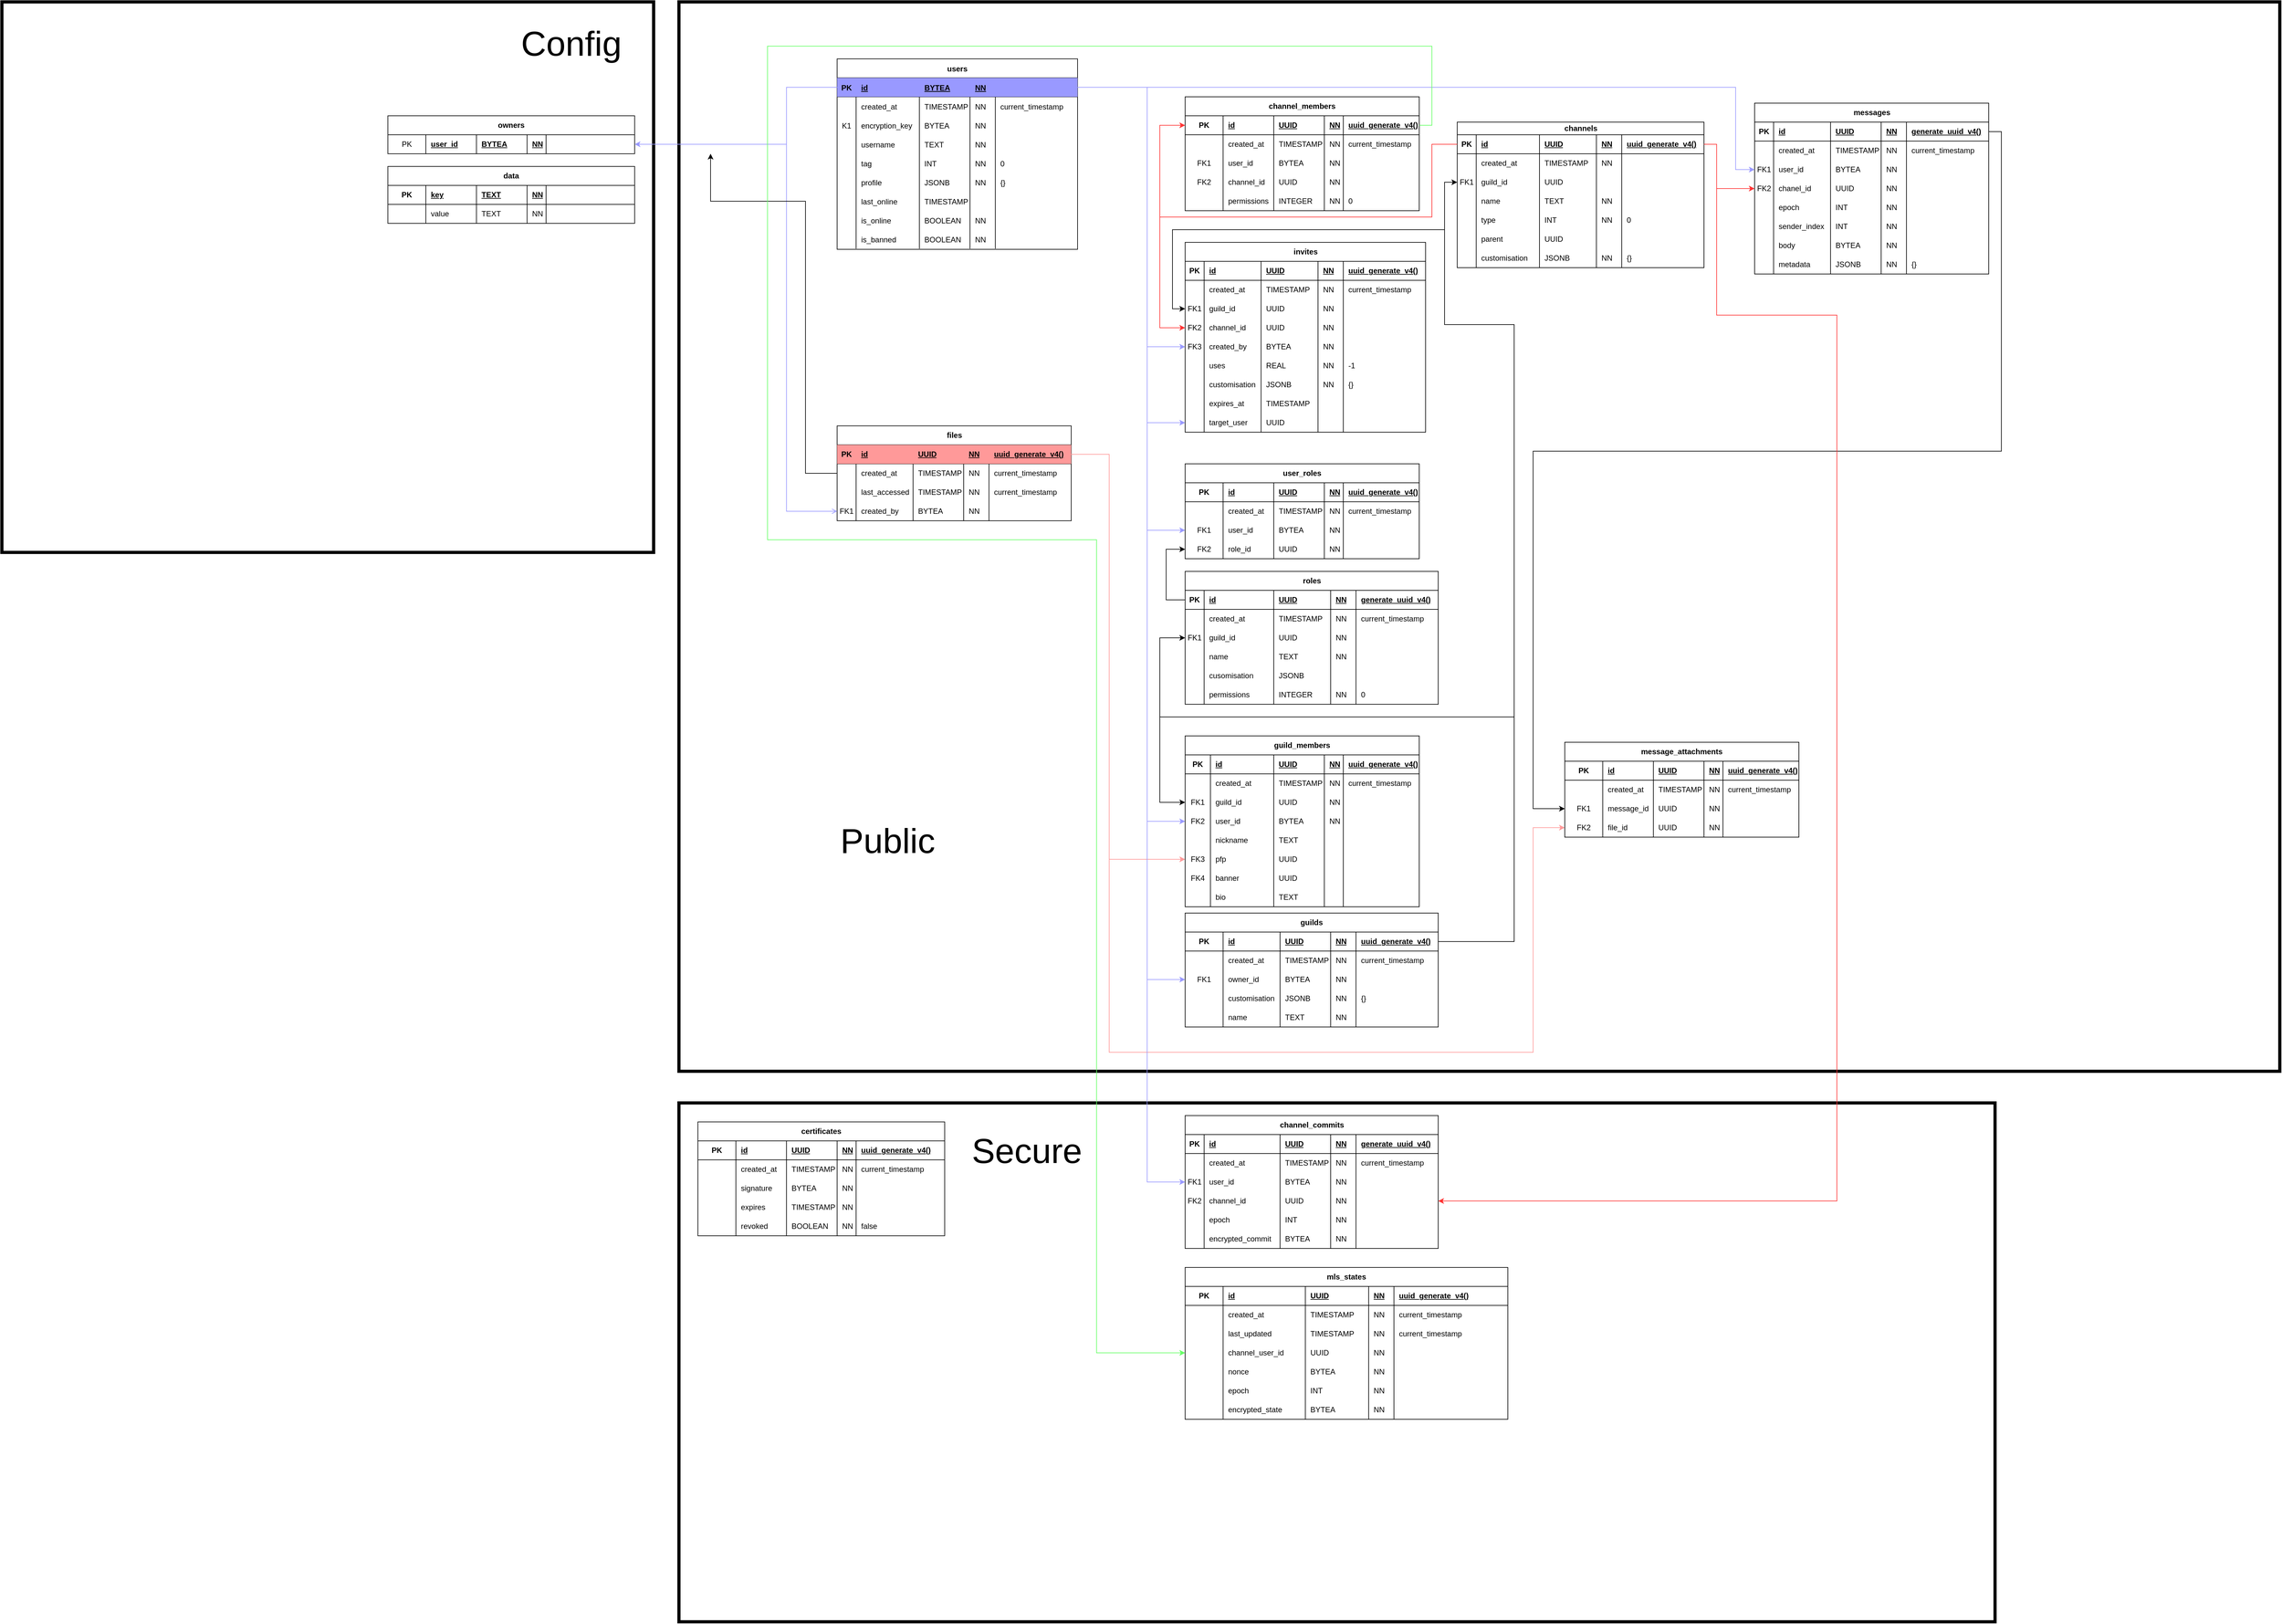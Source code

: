<mxfile version="27.0.9">
  <diagram id="R2lEEEUBdFMjLlhIrx00" name="Page-1">
    <mxGraphModel dx="6107" dy="4149" grid="1" gridSize="10" guides="1" tooltips="1" connect="1" arrows="1" fold="1" page="1" pageScale="1" pageWidth="4681" pageHeight="3300" math="0" shadow="0" extFonts="Permanent Marker^https://fonts.googleapis.com/css?family=Permanent+Marker">
      <root>
        <mxCell id="0" />
        <mxCell id="1" parent="0" />
        <mxCell id="tVE1KSPqddBKg3zkZGek-285" value="" style="rounded=0;whiteSpace=wrap;html=1;fillColor=none;strokeWidth=5;movable=0;resizable=0;rotatable=0;deletable=0;editable=0;locked=1;connectable=0;" parent="1" vertex="1">
          <mxGeometry x="-400" y="-200" width="2530" height="1690" as="geometry" />
        </mxCell>
        <mxCell id="tVE1KSPqddBKg3zkZGek-25" value="files" style="shape=table;startSize=30;container=1;collapsible=1;childLayout=tableLayout;fixedRows=1;rowLines=0;fontStyle=1;align=center;resizeLast=1;html=1;" parent="1" vertex="1">
          <mxGeometry x="-150" y="470" width="370" height="150" as="geometry">
            <mxRectangle x="120" y="230" width="60" height="30" as="alternateBounds" />
          </mxGeometry>
        </mxCell>
        <mxCell id="tVE1KSPqddBKg3zkZGek-26" value="" style="shape=tableRow;horizontal=0;startSize=0;swimlaneHead=0;swimlaneBody=0;fillColor=none;collapsible=0;dropTarget=0;points=[[0,0.5],[1,0.5]];portConstraint=eastwest;top=0;left=0;right=0;bottom=1;" parent="tVE1KSPqddBKg3zkZGek-25" vertex="1">
          <mxGeometry y="30" width="370" height="30" as="geometry" />
        </mxCell>
        <mxCell id="tVE1KSPqddBKg3zkZGek-27" value="PK" style="shape=partialRectangle;connectable=0;fillColor=#FF9999;top=0;left=0;bottom=0;right=0;fontStyle=1;overflow=hidden;whiteSpace=wrap;html=1;strokeColor=#FF9999;" parent="tVE1KSPqddBKg3zkZGek-26" vertex="1">
          <mxGeometry width="30" height="30" as="geometry">
            <mxRectangle width="30" height="30" as="alternateBounds" />
          </mxGeometry>
        </mxCell>
        <mxCell id="tVE1KSPqddBKg3zkZGek-28" value="id" style="shape=partialRectangle;connectable=0;fillColor=#FF9999;top=0;left=0;bottom=0;right=0;align=left;spacingLeft=6;fontStyle=5;overflow=hidden;whiteSpace=wrap;html=1;strokeColor=#FF9999;" parent="tVE1KSPqddBKg3zkZGek-26" vertex="1">
          <mxGeometry x="30" width="90" height="30" as="geometry">
            <mxRectangle width="90" height="30" as="alternateBounds" />
          </mxGeometry>
        </mxCell>
        <mxCell id="XkiqH6NaUqZM2gxv_Mw4-144" value="UUID" style="shape=partialRectangle;connectable=0;fillColor=#FF9999;top=0;left=0;bottom=0;right=0;align=left;spacingLeft=6;fontStyle=5;overflow=hidden;whiteSpace=wrap;html=1;strokeColor=#FF9999;" parent="tVE1KSPqddBKg3zkZGek-26" vertex="1">
          <mxGeometry x="120" width="80" height="30" as="geometry">
            <mxRectangle width="80" height="30" as="alternateBounds" />
          </mxGeometry>
        </mxCell>
        <mxCell id="XkiqH6NaUqZM2gxv_Mw4-147" value="NN" style="shape=partialRectangle;connectable=0;fillColor=#FF9999;top=0;left=0;bottom=0;right=0;align=left;spacingLeft=6;fontStyle=5;overflow=hidden;whiteSpace=wrap;html=1;strokeColor=#FF9999;" parent="tVE1KSPqddBKg3zkZGek-26" vertex="1">
          <mxGeometry x="200" width="40" height="30" as="geometry">
            <mxRectangle width="40" height="30" as="alternateBounds" />
          </mxGeometry>
        </mxCell>
        <mxCell id="XkiqH6NaUqZM2gxv_Mw4-150" value="uuid_generate_v4()" style="shape=partialRectangle;connectable=0;fillColor=#FF9999;top=0;left=0;bottom=0;right=0;align=left;spacingLeft=6;fontStyle=5;overflow=hidden;whiteSpace=wrap;html=1;strokeColor=#FF9999;" parent="tVE1KSPqddBKg3zkZGek-26" vertex="1">
          <mxGeometry x="240" width="130" height="30" as="geometry">
            <mxRectangle width="130" height="30" as="alternateBounds" />
          </mxGeometry>
        </mxCell>
        <mxCell id="tVE1KSPqddBKg3zkZGek-29" value="" style="shape=tableRow;horizontal=0;startSize=0;swimlaneHead=0;swimlaneBody=0;fillColor=none;collapsible=0;dropTarget=0;points=[[0,0.5],[1,0.5]];portConstraint=eastwest;top=0;left=0;right=0;bottom=0;" parent="tVE1KSPqddBKg3zkZGek-25" vertex="1">
          <mxGeometry y="60" width="370" height="30" as="geometry" />
        </mxCell>
        <mxCell id="tVE1KSPqddBKg3zkZGek-30" value="" style="shape=partialRectangle;connectable=0;fillColor=none;top=0;left=0;bottom=0;right=0;editable=1;overflow=hidden;whiteSpace=wrap;html=1;" parent="tVE1KSPqddBKg3zkZGek-29" vertex="1">
          <mxGeometry width="30" height="30" as="geometry">
            <mxRectangle width="30" height="30" as="alternateBounds" />
          </mxGeometry>
        </mxCell>
        <mxCell id="tVE1KSPqddBKg3zkZGek-31" value="created_at" style="shape=partialRectangle;connectable=0;fillColor=none;top=0;left=0;bottom=0;right=0;align=left;spacingLeft=6;overflow=hidden;whiteSpace=wrap;html=1;" parent="tVE1KSPqddBKg3zkZGek-29" vertex="1">
          <mxGeometry x="30" width="90" height="30" as="geometry">
            <mxRectangle width="90" height="30" as="alternateBounds" />
          </mxGeometry>
        </mxCell>
        <mxCell id="XkiqH6NaUqZM2gxv_Mw4-145" value="TIMESTAMP" style="shape=partialRectangle;connectable=0;fillColor=none;top=0;left=0;bottom=0;right=0;align=left;spacingLeft=6;overflow=hidden;whiteSpace=wrap;html=1;" parent="tVE1KSPqddBKg3zkZGek-29" vertex="1">
          <mxGeometry x="120" width="80" height="30" as="geometry">
            <mxRectangle width="80" height="30" as="alternateBounds" />
          </mxGeometry>
        </mxCell>
        <mxCell id="XkiqH6NaUqZM2gxv_Mw4-148" value="NN" style="shape=partialRectangle;connectable=0;fillColor=none;top=0;left=0;bottom=0;right=0;align=left;spacingLeft=6;overflow=hidden;whiteSpace=wrap;html=1;" parent="tVE1KSPqddBKg3zkZGek-29" vertex="1">
          <mxGeometry x="200" width="40" height="30" as="geometry">
            <mxRectangle width="40" height="30" as="alternateBounds" />
          </mxGeometry>
        </mxCell>
        <mxCell id="XkiqH6NaUqZM2gxv_Mw4-151" value="current_timestamp" style="shape=partialRectangle;connectable=0;fillColor=none;top=0;left=0;bottom=0;right=0;align=left;spacingLeft=6;overflow=hidden;whiteSpace=wrap;html=1;" parent="tVE1KSPqddBKg3zkZGek-29" vertex="1">
          <mxGeometry x="240" width="130" height="30" as="geometry">
            <mxRectangle width="130" height="30" as="alternateBounds" />
          </mxGeometry>
        </mxCell>
        <mxCell id="xv_0Wx36uNxZ8Bgh2-wu-101" style="shape=tableRow;horizontal=0;startSize=0;swimlaneHead=0;swimlaneBody=0;fillColor=none;collapsible=0;dropTarget=0;points=[[0,0.5],[1,0.5]];portConstraint=eastwest;top=0;left=0;right=0;bottom=0;" parent="tVE1KSPqddBKg3zkZGek-25" vertex="1">
          <mxGeometry y="90" width="370" height="30" as="geometry" />
        </mxCell>
        <mxCell id="xv_0Wx36uNxZ8Bgh2-wu-102" style="shape=partialRectangle;connectable=0;fillColor=none;top=0;left=0;bottom=0;right=0;editable=1;overflow=hidden;whiteSpace=wrap;html=1;" parent="xv_0Wx36uNxZ8Bgh2-wu-101" vertex="1">
          <mxGeometry width="30" height="30" as="geometry">
            <mxRectangle width="30" height="30" as="alternateBounds" />
          </mxGeometry>
        </mxCell>
        <mxCell id="xv_0Wx36uNxZ8Bgh2-wu-103" value="last_accessed" style="shape=partialRectangle;connectable=0;fillColor=none;top=0;left=0;bottom=0;right=0;align=left;spacingLeft=6;overflow=hidden;whiteSpace=wrap;html=1;" parent="xv_0Wx36uNxZ8Bgh2-wu-101" vertex="1">
          <mxGeometry x="30" width="90" height="30" as="geometry">
            <mxRectangle width="90" height="30" as="alternateBounds" />
          </mxGeometry>
        </mxCell>
        <mxCell id="xv_0Wx36uNxZ8Bgh2-wu-104" value="TIMESTAMP" style="shape=partialRectangle;connectable=0;fillColor=none;top=0;left=0;bottom=0;right=0;align=left;spacingLeft=6;overflow=hidden;whiteSpace=wrap;html=1;" parent="xv_0Wx36uNxZ8Bgh2-wu-101" vertex="1">
          <mxGeometry x="120" width="80" height="30" as="geometry">
            <mxRectangle width="80" height="30" as="alternateBounds" />
          </mxGeometry>
        </mxCell>
        <mxCell id="xv_0Wx36uNxZ8Bgh2-wu-105" value="NN" style="shape=partialRectangle;connectable=0;fillColor=none;top=0;left=0;bottom=0;right=0;align=left;spacingLeft=6;overflow=hidden;whiteSpace=wrap;html=1;" parent="xv_0Wx36uNxZ8Bgh2-wu-101" vertex="1">
          <mxGeometry x="200" width="40" height="30" as="geometry">
            <mxRectangle width="40" height="30" as="alternateBounds" />
          </mxGeometry>
        </mxCell>
        <mxCell id="xv_0Wx36uNxZ8Bgh2-wu-106" value="current_timestamp" style="shape=partialRectangle;connectable=0;fillColor=none;top=0;left=0;bottom=0;right=0;align=left;spacingLeft=6;overflow=hidden;whiteSpace=wrap;html=1;" parent="xv_0Wx36uNxZ8Bgh2-wu-101" vertex="1">
          <mxGeometry x="240" width="130" height="30" as="geometry">
            <mxRectangle width="130" height="30" as="alternateBounds" />
          </mxGeometry>
        </mxCell>
        <mxCell id="tVE1KSPqddBKg3zkZGek-32" value="" style="shape=tableRow;horizontal=0;startSize=0;swimlaneHead=0;swimlaneBody=0;fillColor=none;collapsible=0;dropTarget=0;points=[[0,0.5],[1,0.5]];portConstraint=eastwest;top=0;left=0;right=0;bottom=0;" parent="tVE1KSPqddBKg3zkZGek-25" vertex="1">
          <mxGeometry y="120" width="370" height="30" as="geometry" />
        </mxCell>
        <mxCell id="tVE1KSPqddBKg3zkZGek-33" value="FK1" style="shape=partialRectangle;connectable=0;fillColor=none;top=0;left=0;bottom=0;right=0;editable=1;overflow=hidden;whiteSpace=wrap;html=1;" parent="tVE1KSPqddBKg3zkZGek-32" vertex="1">
          <mxGeometry width="30" height="30" as="geometry">
            <mxRectangle width="30" height="30" as="alternateBounds" />
          </mxGeometry>
        </mxCell>
        <mxCell id="tVE1KSPqddBKg3zkZGek-34" value="created_by" style="shape=partialRectangle;connectable=0;fillColor=none;top=0;left=0;bottom=0;right=0;align=left;spacingLeft=6;overflow=hidden;whiteSpace=wrap;html=1;" parent="tVE1KSPqddBKg3zkZGek-32" vertex="1">
          <mxGeometry x="30" width="90" height="30" as="geometry">
            <mxRectangle width="90" height="30" as="alternateBounds" />
          </mxGeometry>
        </mxCell>
        <mxCell id="XkiqH6NaUqZM2gxv_Mw4-146" value="BYTEA" style="shape=partialRectangle;connectable=0;fillColor=none;top=0;left=0;bottom=0;right=0;align=left;spacingLeft=6;overflow=hidden;whiteSpace=wrap;html=1;" parent="tVE1KSPqddBKg3zkZGek-32" vertex="1">
          <mxGeometry x="120" width="80" height="30" as="geometry">
            <mxRectangle width="80" height="30" as="alternateBounds" />
          </mxGeometry>
        </mxCell>
        <mxCell id="XkiqH6NaUqZM2gxv_Mw4-149" value="NN" style="shape=partialRectangle;connectable=0;fillColor=none;top=0;left=0;bottom=0;right=0;align=left;spacingLeft=6;overflow=hidden;whiteSpace=wrap;html=1;" parent="tVE1KSPqddBKg3zkZGek-32" vertex="1">
          <mxGeometry x="200" width="40" height="30" as="geometry">
            <mxRectangle width="40" height="30" as="alternateBounds" />
          </mxGeometry>
        </mxCell>
        <mxCell id="XkiqH6NaUqZM2gxv_Mw4-152" style="shape=partialRectangle;connectable=0;fillColor=none;top=0;left=0;bottom=0;right=0;align=left;spacingLeft=6;overflow=hidden;whiteSpace=wrap;html=1;" parent="tVE1KSPqddBKg3zkZGek-32" vertex="1">
          <mxGeometry x="240" width="130" height="30" as="geometry">
            <mxRectangle width="130" height="30" as="alternateBounds" />
          </mxGeometry>
        </mxCell>
        <mxCell id="C-vyLk0tnHw3VtMMgP7b-23" value="users" style="shape=table;startSize=30;container=1;collapsible=1;childLayout=tableLayout;fixedRows=1;rowLines=0;fontStyle=1;align=center;resizeLast=1;swimlaneFillColor=default;" parent="1" vertex="1">
          <mxGeometry x="-150" y="-110" width="380" height="301" as="geometry" />
        </mxCell>
        <mxCell id="C-vyLk0tnHw3VtMMgP7b-24" value="" style="shape=partialRectangle;collapsible=0;dropTarget=0;pointerEvents=0;fillColor=none;points=[[0,0.5],[1,0.5]];portConstraint=eastwest;top=0;left=0;right=0;bottom=1;" parent="C-vyLk0tnHw3VtMMgP7b-23" vertex="1">
          <mxGeometry y="30" width="380" height="30" as="geometry" />
        </mxCell>
        <mxCell id="C-vyLk0tnHw3VtMMgP7b-25" value="PK" style="shape=partialRectangle;overflow=hidden;connectable=0;fillColor=#9999FF;top=0;left=0;bottom=0;right=0;fontStyle=1;strokeColor=#9999FF;" parent="C-vyLk0tnHw3VtMMgP7b-24" vertex="1">
          <mxGeometry width="30" height="30" as="geometry">
            <mxRectangle width="30" height="30" as="alternateBounds" />
          </mxGeometry>
        </mxCell>
        <mxCell id="C-vyLk0tnHw3VtMMgP7b-26" value="id" style="shape=partialRectangle;overflow=hidden;connectable=0;fillColor=#9999FF;top=0;left=0;bottom=0;right=0;align=left;spacingLeft=6;fontStyle=5;strokeColor=#9999FF;" parent="C-vyLk0tnHw3VtMMgP7b-24" vertex="1">
          <mxGeometry x="30" width="100" height="30" as="geometry">
            <mxRectangle width="100" height="30" as="alternateBounds" />
          </mxGeometry>
        </mxCell>
        <mxCell id="XkiqH6NaUqZM2gxv_Mw4-13" value="BYTEA" style="shape=partialRectangle;overflow=hidden;connectable=0;fillColor=#9999FF;top=0;left=0;bottom=0;right=0;align=left;spacingLeft=6;fontStyle=5;strokeColor=#9999FF;" parent="C-vyLk0tnHw3VtMMgP7b-24" vertex="1">
          <mxGeometry x="130" width="80" height="30" as="geometry">
            <mxRectangle width="80" height="30" as="alternateBounds" />
          </mxGeometry>
        </mxCell>
        <mxCell id="XkiqH6NaUqZM2gxv_Mw4-1" value="NN" style="shape=partialRectangle;overflow=hidden;connectable=0;fillColor=#9999FF;top=0;left=0;bottom=0;right=0;align=left;spacingLeft=6;fontStyle=5;strokeColor=#9999FF;" parent="C-vyLk0tnHw3VtMMgP7b-24" vertex="1">
          <mxGeometry x="210" width="40" height="30" as="geometry">
            <mxRectangle width="40" height="30" as="alternateBounds" />
          </mxGeometry>
        </mxCell>
        <mxCell id="XkiqH6NaUqZM2gxv_Mw4-25" value="" style="shape=partialRectangle;overflow=hidden;connectable=0;fillColor=#9999FF;top=0;left=0;bottom=0;right=0;align=left;spacingLeft=6;fontStyle=5;strokeColor=#9999FF;" parent="C-vyLk0tnHw3VtMMgP7b-24" vertex="1">
          <mxGeometry x="250" width="130" height="30" as="geometry">
            <mxRectangle width="130" height="30" as="alternateBounds" />
          </mxGeometry>
        </mxCell>
        <mxCell id="C-vyLk0tnHw3VtMMgP7b-27" value="" style="shape=partialRectangle;collapsible=0;dropTarget=0;pointerEvents=0;fillColor=none;points=[[0,0.5],[1,0.5]];portConstraint=eastwest;top=0;left=0;right=0;bottom=0;" parent="C-vyLk0tnHw3VtMMgP7b-23" vertex="1">
          <mxGeometry y="60" width="380" height="30" as="geometry" />
        </mxCell>
        <mxCell id="C-vyLk0tnHw3VtMMgP7b-28" value="" style="shape=partialRectangle;overflow=hidden;connectable=0;fillColor=none;top=0;left=0;bottom=0;right=0;" parent="C-vyLk0tnHw3VtMMgP7b-27" vertex="1">
          <mxGeometry width="30" height="30" as="geometry">
            <mxRectangle width="30" height="30" as="alternateBounds" />
          </mxGeometry>
        </mxCell>
        <mxCell id="C-vyLk0tnHw3VtMMgP7b-29" value="created_at " style="shape=partialRectangle;overflow=hidden;connectable=0;fillColor=none;top=0;left=0;bottom=0;right=0;align=left;spacingLeft=6;" parent="C-vyLk0tnHw3VtMMgP7b-27" vertex="1">
          <mxGeometry x="30" width="100" height="30" as="geometry">
            <mxRectangle width="100" height="30" as="alternateBounds" />
          </mxGeometry>
        </mxCell>
        <mxCell id="XkiqH6NaUqZM2gxv_Mw4-14" value="TIMESTAMP" style="shape=partialRectangle;overflow=hidden;connectable=0;fillColor=none;top=0;left=0;bottom=0;right=0;align=left;spacingLeft=6;" parent="C-vyLk0tnHw3VtMMgP7b-27" vertex="1">
          <mxGeometry x="130" width="80" height="30" as="geometry">
            <mxRectangle width="80" height="30" as="alternateBounds" />
          </mxGeometry>
        </mxCell>
        <mxCell id="XkiqH6NaUqZM2gxv_Mw4-2" value="NN" style="shape=partialRectangle;overflow=hidden;connectable=0;fillColor=none;top=0;left=0;bottom=0;right=0;align=left;spacingLeft=6;" parent="C-vyLk0tnHw3VtMMgP7b-27" vertex="1">
          <mxGeometry x="210" width="40" height="30" as="geometry">
            <mxRectangle width="40" height="30" as="alternateBounds" />
          </mxGeometry>
        </mxCell>
        <mxCell id="XkiqH6NaUqZM2gxv_Mw4-26" value="current_timestamp" style="shape=partialRectangle;overflow=hidden;connectable=0;fillColor=none;top=0;left=0;bottom=0;right=0;align=left;spacingLeft=6;" parent="C-vyLk0tnHw3VtMMgP7b-27" vertex="1">
          <mxGeometry x="250" width="130" height="30" as="geometry">
            <mxRectangle width="130" height="30" as="alternateBounds" />
          </mxGeometry>
        </mxCell>
        <mxCell id="dCxbs3mE67PrDRb-THHK-1" style="shape=partialRectangle;collapsible=0;dropTarget=0;pointerEvents=0;fillColor=none;points=[[0,0.5],[1,0.5]];portConstraint=eastwest;top=0;left=0;right=0;bottom=0;" parent="C-vyLk0tnHw3VtMMgP7b-23" vertex="1">
          <mxGeometry y="90" width="380" height="30" as="geometry" />
        </mxCell>
        <mxCell id="dCxbs3mE67PrDRb-THHK-2" value="K1" style="shape=partialRectangle;overflow=hidden;connectable=0;fillColor=none;top=0;left=0;bottom=0;right=0;" parent="dCxbs3mE67PrDRb-THHK-1" vertex="1">
          <mxGeometry width="30" height="30" as="geometry">
            <mxRectangle width="30" height="30" as="alternateBounds" />
          </mxGeometry>
        </mxCell>
        <mxCell id="dCxbs3mE67PrDRb-THHK-3" value="encryption_key" style="shape=partialRectangle;overflow=hidden;connectable=0;fillColor=none;top=0;left=0;bottom=0;right=0;align=left;spacingLeft=6;" parent="dCxbs3mE67PrDRb-THHK-1" vertex="1">
          <mxGeometry x="30" width="100" height="30" as="geometry">
            <mxRectangle width="100" height="30" as="alternateBounds" />
          </mxGeometry>
        </mxCell>
        <mxCell id="dCxbs3mE67PrDRb-THHK-4" value="BYTEA" style="shape=partialRectangle;overflow=hidden;connectable=0;fillColor=none;top=0;left=0;bottom=0;right=0;align=left;spacingLeft=6;" parent="dCxbs3mE67PrDRb-THHK-1" vertex="1">
          <mxGeometry x="130" width="80" height="30" as="geometry">
            <mxRectangle width="80" height="30" as="alternateBounds" />
          </mxGeometry>
        </mxCell>
        <mxCell id="dCxbs3mE67PrDRb-THHK-5" value="NN" style="shape=partialRectangle;overflow=hidden;connectable=0;fillColor=none;top=0;left=0;bottom=0;right=0;align=left;spacingLeft=6;" parent="dCxbs3mE67PrDRb-THHK-1" vertex="1">
          <mxGeometry x="210" width="40" height="30" as="geometry">
            <mxRectangle width="40" height="30" as="alternateBounds" />
          </mxGeometry>
        </mxCell>
        <mxCell id="dCxbs3mE67PrDRb-THHK-6" style="shape=partialRectangle;overflow=hidden;connectable=0;fillColor=none;top=0;left=0;bottom=0;right=0;align=left;spacingLeft=6;" parent="dCxbs3mE67PrDRb-THHK-1" vertex="1">
          <mxGeometry x="250" width="130" height="30" as="geometry">
            <mxRectangle width="130" height="30" as="alternateBounds" />
          </mxGeometry>
        </mxCell>
        <mxCell id="tVE1KSPqddBKg3zkZGek-54" style="shape=partialRectangle;collapsible=0;dropTarget=0;pointerEvents=0;fillColor=none;points=[[0,0.5],[1,0.5]];portConstraint=eastwest;top=0;left=0;right=0;bottom=0;" parent="C-vyLk0tnHw3VtMMgP7b-23" vertex="1">
          <mxGeometry y="120" width="380" height="30" as="geometry" />
        </mxCell>
        <mxCell id="tVE1KSPqddBKg3zkZGek-55" value="" style="shape=partialRectangle;overflow=hidden;connectable=0;fillColor=none;top=0;left=0;bottom=0;right=0;" parent="tVE1KSPqddBKg3zkZGek-54" vertex="1">
          <mxGeometry width="30" height="30" as="geometry">
            <mxRectangle width="30" height="30" as="alternateBounds" />
          </mxGeometry>
        </mxCell>
        <mxCell id="tVE1KSPqddBKg3zkZGek-56" value="username" style="shape=partialRectangle;overflow=hidden;connectable=0;fillColor=none;top=0;left=0;bottom=0;right=0;align=left;spacingLeft=6;" parent="tVE1KSPqddBKg3zkZGek-54" vertex="1">
          <mxGeometry x="30" width="100" height="30" as="geometry">
            <mxRectangle width="100" height="30" as="alternateBounds" />
          </mxGeometry>
        </mxCell>
        <mxCell id="XkiqH6NaUqZM2gxv_Mw4-16" value="TEXT" style="shape=partialRectangle;overflow=hidden;connectable=0;fillColor=none;top=0;left=0;bottom=0;right=0;align=left;spacingLeft=6;" parent="tVE1KSPqddBKg3zkZGek-54" vertex="1">
          <mxGeometry x="130" width="80" height="30" as="geometry">
            <mxRectangle width="80" height="30" as="alternateBounds" />
          </mxGeometry>
        </mxCell>
        <mxCell id="XkiqH6NaUqZM2gxv_Mw4-4" value="NN" style="shape=partialRectangle;overflow=hidden;connectable=0;fillColor=none;top=0;left=0;bottom=0;right=0;align=left;spacingLeft=6;" parent="tVE1KSPqddBKg3zkZGek-54" vertex="1">
          <mxGeometry x="210" width="40" height="30" as="geometry">
            <mxRectangle width="40" height="30" as="alternateBounds" />
          </mxGeometry>
        </mxCell>
        <mxCell id="XkiqH6NaUqZM2gxv_Mw4-28" style="shape=partialRectangle;overflow=hidden;connectable=0;fillColor=none;top=0;left=0;bottom=0;right=0;align=left;spacingLeft=6;" parent="tVE1KSPqddBKg3zkZGek-54" vertex="1">
          <mxGeometry x="250" width="130" height="30" as="geometry">
            <mxRectangle width="130" height="30" as="alternateBounds" />
          </mxGeometry>
        </mxCell>
        <mxCell id="tVE1KSPqddBKg3zkZGek-57" style="shape=partialRectangle;collapsible=0;dropTarget=0;pointerEvents=0;fillColor=none;points=[[0,0.5],[1,0.5]];portConstraint=eastwest;top=0;left=0;right=0;bottom=0;" parent="C-vyLk0tnHw3VtMMgP7b-23" vertex="1">
          <mxGeometry y="150" width="380" height="30" as="geometry" />
        </mxCell>
        <mxCell id="tVE1KSPqddBKg3zkZGek-58" style="shape=partialRectangle;overflow=hidden;connectable=0;fillColor=none;top=0;left=0;bottom=0;right=0;" parent="tVE1KSPqddBKg3zkZGek-57" vertex="1">
          <mxGeometry width="30" height="30" as="geometry">
            <mxRectangle width="30" height="30" as="alternateBounds" />
          </mxGeometry>
        </mxCell>
        <mxCell id="tVE1KSPqddBKg3zkZGek-59" value="tag" style="shape=partialRectangle;overflow=hidden;connectable=0;fillColor=none;top=0;left=0;bottom=0;right=0;align=left;spacingLeft=6;" parent="tVE1KSPqddBKg3zkZGek-57" vertex="1">
          <mxGeometry x="30" width="100" height="30" as="geometry">
            <mxRectangle width="100" height="30" as="alternateBounds" />
          </mxGeometry>
        </mxCell>
        <mxCell id="XkiqH6NaUqZM2gxv_Mw4-17" value="INT" style="shape=partialRectangle;overflow=hidden;connectable=0;fillColor=none;top=0;left=0;bottom=0;right=0;align=left;spacingLeft=6;" parent="tVE1KSPqddBKg3zkZGek-57" vertex="1">
          <mxGeometry x="130" width="80" height="30" as="geometry">
            <mxRectangle width="80" height="30" as="alternateBounds" />
          </mxGeometry>
        </mxCell>
        <mxCell id="XkiqH6NaUqZM2gxv_Mw4-5" value="NN" style="shape=partialRectangle;overflow=hidden;connectable=0;fillColor=none;top=0;left=0;bottom=0;right=0;align=left;spacingLeft=6;" parent="tVE1KSPqddBKg3zkZGek-57" vertex="1">
          <mxGeometry x="210" width="40" height="30" as="geometry">
            <mxRectangle width="40" height="30" as="alternateBounds" />
          </mxGeometry>
        </mxCell>
        <mxCell id="XkiqH6NaUqZM2gxv_Mw4-29" value="0" style="shape=partialRectangle;overflow=hidden;connectable=0;fillColor=none;top=0;left=0;bottom=0;right=0;align=left;spacingLeft=6;" parent="tVE1KSPqddBKg3zkZGek-57" vertex="1">
          <mxGeometry x="250" width="130" height="30" as="geometry">
            <mxRectangle width="130" height="30" as="alternateBounds" />
          </mxGeometry>
        </mxCell>
        <mxCell id="pm_8ynG6mrITOIgNiB_x-124" style="shape=partialRectangle;collapsible=0;dropTarget=0;pointerEvents=0;fillColor=none;points=[[0,0.5],[1,0.5]];portConstraint=eastwest;top=0;left=0;right=0;bottom=0;" vertex="1" parent="C-vyLk0tnHw3VtMMgP7b-23">
          <mxGeometry y="180" width="380" height="30" as="geometry" />
        </mxCell>
        <mxCell id="pm_8ynG6mrITOIgNiB_x-125" style="shape=partialRectangle;overflow=hidden;connectable=0;fillColor=none;top=0;left=0;bottom=0;right=0;" vertex="1" parent="pm_8ynG6mrITOIgNiB_x-124">
          <mxGeometry width="30" height="30" as="geometry">
            <mxRectangle width="30" height="30" as="alternateBounds" />
          </mxGeometry>
        </mxCell>
        <mxCell id="pm_8ynG6mrITOIgNiB_x-126" value="profile" style="shape=partialRectangle;overflow=hidden;connectable=0;fillColor=none;top=0;left=0;bottom=0;right=0;align=left;spacingLeft=6;" vertex="1" parent="pm_8ynG6mrITOIgNiB_x-124">
          <mxGeometry x="30" width="100" height="30" as="geometry">
            <mxRectangle width="100" height="30" as="alternateBounds" />
          </mxGeometry>
        </mxCell>
        <mxCell id="pm_8ynG6mrITOIgNiB_x-127" value="JSONB" style="shape=partialRectangle;overflow=hidden;connectable=0;fillColor=none;top=0;left=0;bottom=0;right=0;align=left;spacingLeft=6;" vertex="1" parent="pm_8ynG6mrITOIgNiB_x-124">
          <mxGeometry x="130" width="80" height="30" as="geometry">
            <mxRectangle width="80" height="30" as="alternateBounds" />
          </mxGeometry>
        </mxCell>
        <mxCell id="pm_8ynG6mrITOIgNiB_x-128" value="NN" style="shape=partialRectangle;overflow=hidden;connectable=0;fillColor=none;top=0;left=0;bottom=0;right=0;align=left;spacingLeft=6;" vertex="1" parent="pm_8ynG6mrITOIgNiB_x-124">
          <mxGeometry x="210" width="40" height="30" as="geometry">
            <mxRectangle width="40" height="30" as="alternateBounds" />
          </mxGeometry>
        </mxCell>
        <mxCell id="pm_8ynG6mrITOIgNiB_x-129" value="{}" style="shape=partialRectangle;overflow=hidden;connectable=0;fillColor=none;top=0;left=0;bottom=0;right=0;align=left;spacingLeft=6;" vertex="1" parent="pm_8ynG6mrITOIgNiB_x-124">
          <mxGeometry x="250" width="130" height="30" as="geometry">
            <mxRectangle width="130" height="30" as="alternateBounds" />
          </mxGeometry>
        </mxCell>
        <mxCell id="tVE1KSPqddBKg3zkZGek-72" style="shape=partialRectangle;collapsible=0;dropTarget=0;pointerEvents=0;fillColor=none;points=[[0,0.5],[1,0.5]];portConstraint=eastwest;top=0;left=0;right=0;bottom=0;" parent="C-vyLk0tnHw3VtMMgP7b-23" vertex="1">
          <mxGeometry y="210" width="380" height="30" as="geometry" />
        </mxCell>
        <mxCell id="tVE1KSPqddBKg3zkZGek-73" style="shape=partialRectangle;overflow=hidden;connectable=0;fillColor=none;top=0;left=0;bottom=0;right=0;" parent="tVE1KSPqddBKg3zkZGek-72" vertex="1">
          <mxGeometry width="30" height="30" as="geometry">
            <mxRectangle width="30" height="30" as="alternateBounds" />
          </mxGeometry>
        </mxCell>
        <mxCell id="tVE1KSPqddBKg3zkZGek-74" value="last_online" style="shape=partialRectangle;overflow=hidden;connectable=0;fillColor=none;top=0;left=0;bottom=0;right=0;align=left;spacingLeft=6;" parent="tVE1KSPqddBKg3zkZGek-72" vertex="1">
          <mxGeometry x="30" width="100" height="30" as="geometry">
            <mxRectangle width="100" height="30" as="alternateBounds" />
          </mxGeometry>
        </mxCell>
        <mxCell id="XkiqH6NaUqZM2gxv_Mw4-21" value="TIMESTAMP" style="shape=partialRectangle;overflow=hidden;connectable=0;fillColor=none;top=0;left=0;bottom=0;right=0;align=left;spacingLeft=6;" parent="tVE1KSPqddBKg3zkZGek-72" vertex="1">
          <mxGeometry x="130" width="80" height="30" as="geometry">
            <mxRectangle width="80" height="30" as="alternateBounds" />
          </mxGeometry>
        </mxCell>
        <mxCell id="XkiqH6NaUqZM2gxv_Mw4-9" value="" style="shape=partialRectangle;overflow=hidden;connectable=0;fillColor=none;top=0;left=0;bottom=0;right=0;align=left;spacingLeft=6;" parent="tVE1KSPqddBKg3zkZGek-72" vertex="1">
          <mxGeometry x="210" width="40" height="30" as="geometry">
            <mxRectangle width="40" height="30" as="alternateBounds" />
          </mxGeometry>
        </mxCell>
        <mxCell id="XkiqH6NaUqZM2gxv_Mw4-33" value="" style="shape=partialRectangle;overflow=hidden;connectable=0;fillColor=none;top=0;left=0;bottom=0;right=0;align=left;spacingLeft=6;" parent="tVE1KSPqddBKg3zkZGek-72" vertex="1">
          <mxGeometry x="250" width="130" height="30" as="geometry">
            <mxRectangle width="130" height="30" as="alternateBounds" />
          </mxGeometry>
        </mxCell>
        <mxCell id="tVE1KSPqddBKg3zkZGek-69" style="shape=partialRectangle;collapsible=0;dropTarget=0;pointerEvents=0;fillColor=none;points=[[0,0.5],[1,0.5]];portConstraint=eastwest;top=0;left=0;right=0;bottom=0;" parent="C-vyLk0tnHw3VtMMgP7b-23" vertex="1">
          <mxGeometry y="240" width="380" height="30" as="geometry" />
        </mxCell>
        <mxCell id="tVE1KSPqddBKg3zkZGek-70" style="shape=partialRectangle;overflow=hidden;connectable=0;fillColor=none;top=0;left=0;bottom=0;right=0;" parent="tVE1KSPqddBKg3zkZGek-69" vertex="1">
          <mxGeometry width="30" height="30" as="geometry">
            <mxRectangle width="30" height="30" as="alternateBounds" />
          </mxGeometry>
        </mxCell>
        <mxCell id="tVE1KSPqddBKg3zkZGek-71" value="is_online" style="shape=partialRectangle;overflow=hidden;connectable=0;fillColor=none;top=0;left=0;bottom=0;right=0;align=left;spacingLeft=6;" parent="tVE1KSPqddBKg3zkZGek-69" vertex="1">
          <mxGeometry x="30" width="100" height="30" as="geometry">
            <mxRectangle width="100" height="30" as="alternateBounds" />
          </mxGeometry>
        </mxCell>
        <mxCell id="XkiqH6NaUqZM2gxv_Mw4-22" value="BOOLEAN" style="shape=partialRectangle;overflow=hidden;connectable=0;fillColor=none;top=0;left=0;bottom=0;right=0;align=left;spacingLeft=6;" parent="tVE1KSPqddBKg3zkZGek-69" vertex="1">
          <mxGeometry x="130" width="80" height="30" as="geometry">
            <mxRectangle width="80" height="30" as="alternateBounds" />
          </mxGeometry>
        </mxCell>
        <mxCell id="XkiqH6NaUqZM2gxv_Mw4-10" value="NN" style="shape=partialRectangle;overflow=hidden;connectable=0;fillColor=none;top=0;left=0;bottom=0;right=0;align=left;spacingLeft=6;" parent="tVE1KSPqddBKg3zkZGek-69" vertex="1">
          <mxGeometry x="210" width="40" height="30" as="geometry">
            <mxRectangle width="40" height="30" as="alternateBounds" />
          </mxGeometry>
        </mxCell>
        <mxCell id="XkiqH6NaUqZM2gxv_Mw4-34" style="shape=partialRectangle;overflow=hidden;connectable=0;fillColor=none;top=0;left=0;bottom=0;right=0;align=left;spacingLeft=6;" parent="tVE1KSPqddBKg3zkZGek-69" vertex="1">
          <mxGeometry x="250" width="130" height="30" as="geometry">
            <mxRectangle width="130" height="30" as="alternateBounds" />
          </mxGeometry>
        </mxCell>
        <mxCell id="tVE1KSPqddBKg3zkZGek-78" style="shape=partialRectangle;collapsible=0;dropTarget=0;pointerEvents=0;fillColor=none;points=[[0,0.5],[1,0.5]];portConstraint=eastwest;top=0;left=0;right=0;bottom=0;" parent="C-vyLk0tnHw3VtMMgP7b-23" vertex="1">
          <mxGeometry y="270" width="380" height="30" as="geometry" />
        </mxCell>
        <mxCell id="tVE1KSPqddBKg3zkZGek-79" style="shape=partialRectangle;overflow=hidden;connectable=0;fillColor=none;top=0;left=0;bottom=0;right=0;" parent="tVE1KSPqddBKg3zkZGek-78" vertex="1">
          <mxGeometry width="30" height="30" as="geometry">
            <mxRectangle width="30" height="30" as="alternateBounds" />
          </mxGeometry>
        </mxCell>
        <mxCell id="tVE1KSPqddBKg3zkZGek-80" value="is_banned" style="shape=partialRectangle;overflow=hidden;connectable=0;fillColor=none;top=0;left=0;bottom=0;right=0;align=left;spacingLeft=6;" parent="tVE1KSPqddBKg3zkZGek-78" vertex="1">
          <mxGeometry x="30" width="100" height="30" as="geometry">
            <mxRectangle width="100" height="30" as="alternateBounds" />
          </mxGeometry>
        </mxCell>
        <mxCell id="XkiqH6NaUqZM2gxv_Mw4-23" value="BOOLEAN" style="shape=partialRectangle;overflow=hidden;connectable=0;fillColor=none;top=0;left=0;bottom=0;right=0;align=left;spacingLeft=6;" parent="tVE1KSPqddBKg3zkZGek-78" vertex="1">
          <mxGeometry x="130" width="80" height="30" as="geometry">
            <mxRectangle width="80" height="30" as="alternateBounds" />
          </mxGeometry>
        </mxCell>
        <mxCell id="XkiqH6NaUqZM2gxv_Mw4-11" value="NN" style="shape=partialRectangle;overflow=hidden;connectable=0;fillColor=none;top=0;left=0;bottom=0;right=0;align=left;spacingLeft=6;" parent="tVE1KSPqddBKg3zkZGek-78" vertex="1">
          <mxGeometry x="210" width="40" height="30" as="geometry">
            <mxRectangle width="40" height="30" as="alternateBounds" />
          </mxGeometry>
        </mxCell>
        <mxCell id="XkiqH6NaUqZM2gxv_Mw4-35" style="shape=partialRectangle;overflow=hidden;connectable=0;fillColor=none;top=0;left=0;bottom=0;right=0;align=left;spacingLeft=6;" parent="tVE1KSPqddBKg3zkZGek-78" vertex="1">
          <mxGeometry x="250" width="130" height="30" as="geometry">
            <mxRectangle width="130" height="30" as="alternateBounds" />
          </mxGeometry>
        </mxCell>
        <mxCell id="tVE1KSPqddBKg3zkZGek-81" style="edgeStyle=orthogonalEdgeStyle;rounded=0;orthogonalLoop=1;jettySize=auto;html=1;exitX=0;exitY=0.5;exitDx=0;exitDy=0;entryX=0;entryY=0.5;entryDx=0;entryDy=0;endArrow=open;endFill=0;startArrow=none;startFill=0;strokeColor=#9999FF;" parent="1" source="C-vyLk0tnHw3VtMMgP7b-24" target="tVE1KSPqddBKg3zkZGek-32" edge="1">
          <mxGeometry relative="1" as="geometry">
            <Array as="points">
              <mxPoint x="-230" y="-65" />
              <mxPoint x="-230" y="605" />
            </Array>
          </mxGeometry>
        </mxCell>
        <mxCell id="tVE1KSPqddBKg3zkZGek-86" value="channels" style="shape=table;startSize=20;container=1;collapsible=1;childLayout=tableLayout;fixedRows=1;rowLines=0;fontStyle=1;align=center;resizeLast=1;html=1;" parent="1" vertex="1">
          <mxGeometry x="830" y="-10" width="390" height="230" as="geometry" />
        </mxCell>
        <mxCell id="tVE1KSPqddBKg3zkZGek-87" value="" style="shape=tableRow;horizontal=0;startSize=0;swimlaneHead=0;swimlaneBody=0;fillColor=none;collapsible=0;dropTarget=0;points=[[0,0.5],[1,0.5]];portConstraint=eastwest;top=0;left=0;right=0;bottom=1;" parent="tVE1KSPqddBKg3zkZGek-86" vertex="1">
          <mxGeometry y="20" width="390" height="30" as="geometry" />
        </mxCell>
        <mxCell id="tVE1KSPqddBKg3zkZGek-88" value="PK" style="shape=partialRectangle;connectable=0;fillColor=none;top=0;left=0;bottom=0;right=0;fontStyle=1;overflow=hidden;whiteSpace=wrap;html=1;" parent="tVE1KSPqddBKg3zkZGek-87" vertex="1">
          <mxGeometry width="30" height="30" as="geometry">
            <mxRectangle width="30" height="30" as="alternateBounds" />
          </mxGeometry>
        </mxCell>
        <mxCell id="tVE1KSPqddBKg3zkZGek-89" value="id " style="shape=partialRectangle;connectable=0;fillColor=none;top=0;left=0;bottom=0;right=0;align=left;spacingLeft=6;fontStyle=5;overflow=hidden;whiteSpace=wrap;html=1;" parent="tVE1KSPqddBKg3zkZGek-87" vertex="1">
          <mxGeometry x="30" width="100" height="30" as="geometry">
            <mxRectangle width="100" height="30" as="alternateBounds" />
          </mxGeometry>
        </mxCell>
        <mxCell id="XkiqH6NaUqZM2gxv_Mw4-138" value="UUID" style="shape=partialRectangle;connectable=0;fillColor=none;top=0;left=0;bottom=0;right=0;align=left;spacingLeft=6;fontStyle=5;overflow=hidden;whiteSpace=wrap;html=1;" parent="tVE1KSPqddBKg3zkZGek-87" vertex="1">
          <mxGeometry x="130" width="90" height="30" as="geometry">
            <mxRectangle width="90" height="30" as="alternateBounds" />
          </mxGeometry>
        </mxCell>
        <mxCell id="XkiqH6NaUqZM2gxv_Mw4-132" value="NN" style="shape=partialRectangle;connectable=0;fillColor=none;top=0;left=0;bottom=0;right=0;align=left;spacingLeft=6;fontStyle=5;overflow=hidden;whiteSpace=wrap;html=1;" parent="tVE1KSPqddBKg3zkZGek-87" vertex="1">
          <mxGeometry x="220" width="40" height="30" as="geometry">
            <mxRectangle width="40" height="30" as="alternateBounds" />
          </mxGeometry>
        </mxCell>
        <mxCell id="XkiqH6NaUqZM2gxv_Mw4-126" value="uuid_generate_v4()" style="shape=partialRectangle;connectable=0;fillColor=none;top=0;left=0;bottom=0;right=0;align=left;spacingLeft=6;fontStyle=5;overflow=hidden;whiteSpace=wrap;html=1;" parent="tVE1KSPqddBKg3zkZGek-87" vertex="1">
          <mxGeometry x="260" width="130" height="30" as="geometry">
            <mxRectangle width="130" height="30" as="alternateBounds" />
          </mxGeometry>
        </mxCell>
        <mxCell id="tVE1KSPqddBKg3zkZGek-90" value="" style="shape=tableRow;horizontal=0;startSize=0;swimlaneHead=0;swimlaneBody=0;fillColor=none;collapsible=0;dropTarget=0;points=[[0,0.5],[1,0.5]];portConstraint=eastwest;top=0;left=0;right=0;bottom=0;" parent="tVE1KSPqddBKg3zkZGek-86" vertex="1">
          <mxGeometry y="50" width="390" height="30" as="geometry" />
        </mxCell>
        <mxCell id="tVE1KSPqddBKg3zkZGek-91" value="" style="shape=partialRectangle;connectable=0;fillColor=none;top=0;left=0;bottom=0;right=0;editable=1;overflow=hidden;whiteSpace=wrap;html=1;" parent="tVE1KSPqddBKg3zkZGek-90" vertex="1">
          <mxGeometry width="30" height="30" as="geometry">
            <mxRectangle width="30" height="30" as="alternateBounds" />
          </mxGeometry>
        </mxCell>
        <mxCell id="tVE1KSPqddBKg3zkZGek-92" value="created_at" style="shape=partialRectangle;connectable=0;fillColor=none;top=0;left=0;bottom=0;right=0;align=left;spacingLeft=6;overflow=hidden;whiteSpace=wrap;html=1;" parent="tVE1KSPqddBKg3zkZGek-90" vertex="1">
          <mxGeometry x="30" width="100" height="30" as="geometry">
            <mxRectangle width="100" height="30" as="alternateBounds" />
          </mxGeometry>
        </mxCell>
        <mxCell id="XkiqH6NaUqZM2gxv_Mw4-139" value="TIMESTAMP" style="shape=partialRectangle;connectable=0;fillColor=none;top=0;left=0;bottom=0;right=0;align=left;spacingLeft=6;overflow=hidden;whiteSpace=wrap;html=1;" parent="tVE1KSPqddBKg3zkZGek-90" vertex="1">
          <mxGeometry x="130" width="90" height="30" as="geometry">
            <mxRectangle width="90" height="30" as="alternateBounds" />
          </mxGeometry>
        </mxCell>
        <mxCell id="XkiqH6NaUqZM2gxv_Mw4-133" value="NN" style="shape=partialRectangle;connectable=0;fillColor=none;top=0;left=0;bottom=0;right=0;align=left;spacingLeft=6;overflow=hidden;whiteSpace=wrap;html=1;" parent="tVE1KSPqddBKg3zkZGek-90" vertex="1">
          <mxGeometry x="220" width="40" height="30" as="geometry">
            <mxRectangle width="40" height="30" as="alternateBounds" />
          </mxGeometry>
        </mxCell>
        <mxCell id="XkiqH6NaUqZM2gxv_Mw4-127" style="shape=partialRectangle;connectable=0;fillColor=none;top=0;left=0;bottom=0;right=0;align=left;spacingLeft=6;overflow=hidden;whiteSpace=wrap;html=1;" parent="tVE1KSPqddBKg3zkZGek-90" vertex="1">
          <mxGeometry x="260" width="130" height="30" as="geometry">
            <mxRectangle width="130" height="30" as="alternateBounds" />
          </mxGeometry>
        </mxCell>
        <mxCell id="tVE1KSPqddBKg3zkZGek-93" value="" style="shape=tableRow;horizontal=0;startSize=0;swimlaneHead=0;swimlaneBody=0;fillColor=none;collapsible=0;dropTarget=0;points=[[0,0.5],[1,0.5]];portConstraint=eastwest;top=0;left=0;right=0;bottom=0;" parent="tVE1KSPqddBKg3zkZGek-86" vertex="1">
          <mxGeometry y="80" width="390" height="30" as="geometry" />
        </mxCell>
        <mxCell id="tVE1KSPqddBKg3zkZGek-94" value="FK1" style="shape=partialRectangle;connectable=0;fillColor=none;top=0;left=0;bottom=0;right=0;editable=1;overflow=hidden;whiteSpace=wrap;html=1;" parent="tVE1KSPqddBKg3zkZGek-93" vertex="1">
          <mxGeometry width="30" height="30" as="geometry">
            <mxRectangle width="30" height="30" as="alternateBounds" />
          </mxGeometry>
        </mxCell>
        <mxCell id="tVE1KSPqddBKg3zkZGek-95" value="guild_id" style="shape=partialRectangle;connectable=0;fillColor=none;top=0;left=0;bottom=0;right=0;align=left;spacingLeft=6;overflow=hidden;whiteSpace=wrap;html=1;" parent="tVE1KSPqddBKg3zkZGek-93" vertex="1">
          <mxGeometry x="30" width="100" height="30" as="geometry">
            <mxRectangle width="100" height="30" as="alternateBounds" />
          </mxGeometry>
        </mxCell>
        <mxCell id="XkiqH6NaUqZM2gxv_Mw4-140" value="UUID" style="shape=partialRectangle;connectable=0;fillColor=none;top=0;left=0;bottom=0;right=0;align=left;spacingLeft=6;overflow=hidden;whiteSpace=wrap;html=1;" parent="tVE1KSPqddBKg3zkZGek-93" vertex="1">
          <mxGeometry x="130" width="90" height="30" as="geometry">
            <mxRectangle width="90" height="30" as="alternateBounds" />
          </mxGeometry>
        </mxCell>
        <mxCell id="XkiqH6NaUqZM2gxv_Mw4-134" value="" style="shape=partialRectangle;connectable=0;fillColor=none;top=0;left=0;bottom=0;right=0;align=left;spacingLeft=6;overflow=hidden;whiteSpace=wrap;html=1;" parent="tVE1KSPqddBKg3zkZGek-93" vertex="1">
          <mxGeometry x="220" width="40" height="30" as="geometry">
            <mxRectangle width="40" height="30" as="alternateBounds" />
          </mxGeometry>
        </mxCell>
        <mxCell id="XkiqH6NaUqZM2gxv_Mw4-128" style="shape=partialRectangle;connectable=0;fillColor=none;top=0;left=0;bottom=0;right=0;align=left;spacingLeft=6;overflow=hidden;whiteSpace=wrap;html=1;" parent="tVE1KSPqddBKg3zkZGek-93" vertex="1">
          <mxGeometry x="260" width="130" height="30" as="geometry">
            <mxRectangle width="130" height="30" as="alternateBounds" />
          </mxGeometry>
        </mxCell>
        <mxCell id="tVE1KSPqddBKg3zkZGek-96" value="" style="shape=tableRow;horizontal=0;startSize=0;swimlaneHead=0;swimlaneBody=0;fillColor=none;collapsible=0;dropTarget=0;points=[[0,0.5],[1,0.5]];portConstraint=eastwest;top=0;left=0;right=0;bottom=0;" parent="tVE1KSPqddBKg3zkZGek-86" vertex="1">
          <mxGeometry y="110" width="390" height="30" as="geometry" />
        </mxCell>
        <mxCell id="tVE1KSPqddBKg3zkZGek-97" value="" style="shape=partialRectangle;connectable=0;fillColor=none;top=0;left=0;bottom=0;right=0;editable=1;overflow=hidden;whiteSpace=wrap;html=1;" parent="tVE1KSPqddBKg3zkZGek-96" vertex="1">
          <mxGeometry width="30" height="30" as="geometry">
            <mxRectangle width="30" height="30" as="alternateBounds" />
          </mxGeometry>
        </mxCell>
        <mxCell id="tVE1KSPqddBKg3zkZGek-98" value="name" style="shape=partialRectangle;connectable=0;fillColor=none;top=0;left=0;bottom=0;right=0;align=left;spacingLeft=6;overflow=hidden;whiteSpace=wrap;html=1;" parent="tVE1KSPqddBKg3zkZGek-96" vertex="1">
          <mxGeometry x="30" width="100" height="30" as="geometry">
            <mxRectangle width="100" height="30" as="alternateBounds" />
          </mxGeometry>
        </mxCell>
        <mxCell id="XkiqH6NaUqZM2gxv_Mw4-141" value="TEXT" style="shape=partialRectangle;connectable=0;fillColor=none;top=0;left=0;bottom=0;right=0;align=left;spacingLeft=6;overflow=hidden;whiteSpace=wrap;html=1;" parent="tVE1KSPqddBKg3zkZGek-96" vertex="1">
          <mxGeometry x="130" width="90" height="30" as="geometry">
            <mxRectangle width="90" height="30" as="alternateBounds" />
          </mxGeometry>
        </mxCell>
        <mxCell id="XkiqH6NaUqZM2gxv_Mw4-135" value="NN" style="shape=partialRectangle;connectable=0;fillColor=none;top=0;left=0;bottom=0;right=0;align=left;spacingLeft=6;overflow=hidden;whiteSpace=wrap;html=1;" parent="tVE1KSPqddBKg3zkZGek-96" vertex="1">
          <mxGeometry x="220" width="40" height="30" as="geometry">
            <mxRectangle width="40" height="30" as="alternateBounds" />
          </mxGeometry>
        </mxCell>
        <mxCell id="XkiqH6NaUqZM2gxv_Mw4-129" style="shape=partialRectangle;connectable=0;fillColor=none;top=0;left=0;bottom=0;right=0;align=left;spacingLeft=6;overflow=hidden;whiteSpace=wrap;html=1;" parent="tVE1KSPqddBKg3zkZGek-96" vertex="1">
          <mxGeometry x="260" width="130" height="30" as="geometry">
            <mxRectangle width="130" height="30" as="alternateBounds" />
          </mxGeometry>
        </mxCell>
        <mxCell id="tVE1KSPqddBKg3zkZGek-102" style="shape=tableRow;horizontal=0;startSize=0;swimlaneHead=0;swimlaneBody=0;fillColor=none;collapsible=0;dropTarget=0;points=[[0,0.5],[1,0.5]];portConstraint=eastwest;top=0;left=0;right=0;bottom=0;" parent="tVE1KSPqddBKg3zkZGek-86" vertex="1">
          <mxGeometry y="140" width="390" height="30" as="geometry" />
        </mxCell>
        <mxCell id="tVE1KSPqddBKg3zkZGek-103" style="shape=partialRectangle;connectable=0;fillColor=none;top=0;left=0;bottom=0;right=0;editable=1;overflow=hidden;whiteSpace=wrap;html=1;" parent="tVE1KSPqddBKg3zkZGek-102" vertex="1">
          <mxGeometry width="30" height="30" as="geometry">
            <mxRectangle width="30" height="30" as="alternateBounds" />
          </mxGeometry>
        </mxCell>
        <mxCell id="tVE1KSPqddBKg3zkZGek-104" value="type" style="shape=partialRectangle;connectable=0;fillColor=none;top=0;left=0;bottom=0;right=0;align=left;spacingLeft=6;overflow=hidden;whiteSpace=wrap;html=1;" parent="tVE1KSPqddBKg3zkZGek-102" vertex="1">
          <mxGeometry x="30" width="100" height="30" as="geometry">
            <mxRectangle width="100" height="30" as="alternateBounds" />
          </mxGeometry>
        </mxCell>
        <mxCell id="XkiqH6NaUqZM2gxv_Mw4-142" value="INT" style="shape=partialRectangle;connectable=0;fillColor=none;top=0;left=0;bottom=0;right=0;align=left;spacingLeft=6;overflow=hidden;whiteSpace=wrap;html=1;" parent="tVE1KSPqddBKg3zkZGek-102" vertex="1">
          <mxGeometry x="130" width="90" height="30" as="geometry">
            <mxRectangle width="90" height="30" as="alternateBounds" />
          </mxGeometry>
        </mxCell>
        <mxCell id="XkiqH6NaUqZM2gxv_Mw4-136" value="NN" style="shape=partialRectangle;connectable=0;fillColor=none;top=0;left=0;bottom=0;right=0;align=left;spacingLeft=6;overflow=hidden;whiteSpace=wrap;html=1;" parent="tVE1KSPqddBKg3zkZGek-102" vertex="1">
          <mxGeometry x="220" width="40" height="30" as="geometry">
            <mxRectangle width="40" height="30" as="alternateBounds" />
          </mxGeometry>
        </mxCell>
        <mxCell id="XkiqH6NaUqZM2gxv_Mw4-130" value="0" style="shape=partialRectangle;connectable=0;fillColor=none;top=0;left=0;bottom=0;right=0;align=left;spacingLeft=6;overflow=hidden;whiteSpace=wrap;html=1;" parent="tVE1KSPqddBKg3zkZGek-102" vertex="1">
          <mxGeometry x="260" width="130" height="30" as="geometry">
            <mxRectangle width="130" height="30" as="alternateBounds" />
          </mxGeometry>
        </mxCell>
        <mxCell id="tVE1KSPqddBKg3zkZGek-99" style="shape=tableRow;horizontal=0;startSize=0;swimlaneHead=0;swimlaneBody=0;fillColor=none;collapsible=0;dropTarget=0;points=[[0,0.5],[1,0.5]];portConstraint=eastwest;top=0;left=0;right=0;bottom=0;" parent="tVE1KSPqddBKg3zkZGek-86" vertex="1">
          <mxGeometry y="170" width="390" height="30" as="geometry" />
        </mxCell>
        <mxCell id="tVE1KSPqddBKg3zkZGek-100" style="shape=partialRectangle;connectable=0;fillColor=none;top=0;left=0;bottom=0;right=0;editable=1;overflow=hidden;whiteSpace=wrap;html=1;" parent="tVE1KSPqddBKg3zkZGek-99" vertex="1">
          <mxGeometry width="30" height="30" as="geometry">
            <mxRectangle width="30" height="30" as="alternateBounds" />
          </mxGeometry>
        </mxCell>
        <mxCell id="tVE1KSPqddBKg3zkZGek-101" value="parent" style="shape=partialRectangle;connectable=0;fillColor=none;top=0;left=0;bottom=0;right=0;align=left;spacingLeft=6;overflow=hidden;whiteSpace=wrap;html=1;" parent="tVE1KSPqddBKg3zkZGek-99" vertex="1">
          <mxGeometry x="30" width="100" height="30" as="geometry">
            <mxRectangle width="100" height="30" as="alternateBounds" />
          </mxGeometry>
        </mxCell>
        <mxCell id="XkiqH6NaUqZM2gxv_Mw4-143" value="UUID" style="shape=partialRectangle;connectable=0;fillColor=none;top=0;left=0;bottom=0;right=0;align=left;spacingLeft=6;overflow=hidden;whiteSpace=wrap;html=1;" parent="tVE1KSPqddBKg3zkZGek-99" vertex="1">
          <mxGeometry x="130" width="90" height="30" as="geometry">
            <mxRectangle width="90" height="30" as="alternateBounds" />
          </mxGeometry>
        </mxCell>
        <mxCell id="XkiqH6NaUqZM2gxv_Mw4-137" style="shape=partialRectangle;connectable=0;fillColor=none;top=0;left=0;bottom=0;right=0;align=left;spacingLeft=6;overflow=hidden;whiteSpace=wrap;html=1;" parent="tVE1KSPqddBKg3zkZGek-99" vertex="1">
          <mxGeometry x="220" width="40" height="30" as="geometry">
            <mxRectangle width="40" height="30" as="alternateBounds" />
          </mxGeometry>
        </mxCell>
        <mxCell id="XkiqH6NaUqZM2gxv_Mw4-131" style="shape=partialRectangle;connectable=0;fillColor=none;top=0;left=0;bottom=0;right=0;align=left;spacingLeft=6;overflow=hidden;whiteSpace=wrap;html=1;" parent="tVE1KSPqddBKg3zkZGek-99" vertex="1">
          <mxGeometry x="260" width="130" height="30" as="geometry">
            <mxRectangle width="130" height="30" as="alternateBounds" />
          </mxGeometry>
        </mxCell>
        <mxCell id="pm_8ynG6mrITOIgNiB_x-77" style="shape=tableRow;horizontal=0;startSize=0;swimlaneHead=0;swimlaneBody=0;fillColor=none;collapsible=0;dropTarget=0;points=[[0,0.5],[1,0.5]];portConstraint=eastwest;top=0;left=0;right=0;bottom=0;" vertex="1" parent="tVE1KSPqddBKg3zkZGek-86">
          <mxGeometry y="200" width="390" height="30" as="geometry" />
        </mxCell>
        <mxCell id="pm_8ynG6mrITOIgNiB_x-78" style="shape=partialRectangle;connectable=0;fillColor=none;top=0;left=0;bottom=0;right=0;editable=1;overflow=hidden;whiteSpace=wrap;html=1;" vertex="1" parent="pm_8ynG6mrITOIgNiB_x-77">
          <mxGeometry width="30" height="30" as="geometry">
            <mxRectangle width="30" height="30" as="alternateBounds" />
          </mxGeometry>
        </mxCell>
        <mxCell id="pm_8ynG6mrITOIgNiB_x-79" value="customisation" style="shape=partialRectangle;connectable=0;fillColor=none;top=0;left=0;bottom=0;right=0;align=left;spacingLeft=6;overflow=hidden;whiteSpace=wrap;html=1;" vertex="1" parent="pm_8ynG6mrITOIgNiB_x-77">
          <mxGeometry x="30" width="100" height="30" as="geometry">
            <mxRectangle width="100" height="30" as="alternateBounds" />
          </mxGeometry>
        </mxCell>
        <mxCell id="pm_8ynG6mrITOIgNiB_x-80" value="JSONB" style="shape=partialRectangle;connectable=0;fillColor=none;top=0;left=0;bottom=0;right=0;align=left;spacingLeft=6;overflow=hidden;whiteSpace=wrap;html=1;" vertex="1" parent="pm_8ynG6mrITOIgNiB_x-77">
          <mxGeometry x="130" width="90" height="30" as="geometry">
            <mxRectangle width="90" height="30" as="alternateBounds" />
          </mxGeometry>
        </mxCell>
        <mxCell id="pm_8ynG6mrITOIgNiB_x-81" value="NN" style="shape=partialRectangle;connectable=0;fillColor=none;top=0;left=0;bottom=0;right=0;align=left;spacingLeft=6;overflow=hidden;whiteSpace=wrap;html=1;" vertex="1" parent="pm_8ynG6mrITOIgNiB_x-77">
          <mxGeometry x="220" width="40" height="30" as="geometry">
            <mxRectangle width="40" height="30" as="alternateBounds" />
          </mxGeometry>
        </mxCell>
        <mxCell id="pm_8ynG6mrITOIgNiB_x-82" value="{}" style="shape=partialRectangle;connectable=0;fillColor=none;top=0;left=0;bottom=0;right=0;align=left;spacingLeft=6;overflow=hidden;whiteSpace=wrap;html=1;" vertex="1" parent="pm_8ynG6mrITOIgNiB_x-77">
          <mxGeometry x="260" width="130" height="30" as="geometry">
            <mxRectangle width="130" height="30" as="alternateBounds" />
          </mxGeometry>
        </mxCell>
        <mxCell id="tVE1KSPqddBKg3zkZGek-105" style="edgeStyle=orthogonalEdgeStyle;rounded=0;orthogonalLoop=1;jettySize=auto;html=1;exitX=1;exitY=0.5;exitDx=0;exitDy=0;entryX=0;entryY=0.5;entryDx=0;entryDy=0;" parent="1" target="tVE1KSPqddBKg3zkZGek-93" edge="1">
          <mxGeometry relative="1" as="geometry">
            <Array as="points">
              <mxPoint x="920" y="1285" />
              <mxPoint x="920" y="310" />
              <mxPoint x="810" y="310" />
              <mxPoint x="810" y="85" />
            </Array>
            <mxPoint x="860" y="1285" as="sourcePoint" />
          </mxGeometry>
        </mxCell>
        <mxCell id="tVE1KSPqddBKg3zkZGek-106" value="messages" style="shape=table;startSize=30;container=1;collapsible=1;childLayout=tableLayout;fixedRows=1;rowLines=0;fontStyle=1;align=center;resizeLast=1;html=1;" parent="1" vertex="1">
          <mxGeometry x="1300" y="-40" width="370" height="270" as="geometry" />
        </mxCell>
        <mxCell id="tVE1KSPqddBKg3zkZGek-107" value="" style="shape=tableRow;horizontal=0;startSize=0;swimlaneHead=0;swimlaneBody=0;fillColor=none;collapsible=0;dropTarget=0;points=[[0,0.5],[1,0.5]];portConstraint=eastwest;top=0;left=0;right=0;bottom=1;" parent="tVE1KSPqddBKg3zkZGek-106" vertex="1">
          <mxGeometry y="30" width="370" height="30" as="geometry" />
        </mxCell>
        <mxCell id="tVE1KSPqddBKg3zkZGek-108" value="PK" style="shape=partialRectangle;connectable=0;fillColor=none;top=0;left=0;bottom=0;right=0;fontStyle=1;overflow=hidden;whiteSpace=wrap;html=1;" parent="tVE1KSPqddBKg3zkZGek-107" vertex="1">
          <mxGeometry width="30" height="30" as="geometry">
            <mxRectangle width="30" height="30" as="alternateBounds" />
          </mxGeometry>
        </mxCell>
        <mxCell id="tVE1KSPqddBKg3zkZGek-109" value="id" style="shape=partialRectangle;connectable=0;fillColor=none;top=0;left=0;bottom=0;right=0;align=left;spacingLeft=6;fontStyle=5;overflow=hidden;whiteSpace=wrap;html=1;" parent="tVE1KSPqddBKg3zkZGek-107" vertex="1">
          <mxGeometry x="30" width="90" height="30" as="geometry">
            <mxRectangle width="90" height="30" as="alternateBounds" />
          </mxGeometry>
        </mxCell>
        <mxCell id="XkiqH6NaUqZM2gxv_Mw4-103" value="UUID" style="shape=partialRectangle;connectable=0;fillColor=none;top=0;left=0;bottom=0;right=0;align=left;spacingLeft=6;fontStyle=5;overflow=hidden;whiteSpace=wrap;html=1;" parent="tVE1KSPqddBKg3zkZGek-107" vertex="1">
          <mxGeometry x="120" width="80" height="30" as="geometry">
            <mxRectangle width="80" height="30" as="alternateBounds" />
          </mxGeometry>
        </mxCell>
        <mxCell id="XkiqH6NaUqZM2gxv_Mw4-109" value="NN" style="shape=partialRectangle;connectable=0;fillColor=none;top=0;left=0;bottom=0;right=0;align=left;spacingLeft=6;fontStyle=5;overflow=hidden;whiteSpace=wrap;html=1;" parent="tVE1KSPqddBKg3zkZGek-107" vertex="1">
          <mxGeometry x="200" width="40.0" height="30" as="geometry">
            <mxRectangle width="40.0" height="30" as="alternateBounds" />
          </mxGeometry>
        </mxCell>
        <mxCell id="XkiqH6NaUqZM2gxv_Mw4-115" value="generate_uuid_v4()" style="shape=partialRectangle;connectable=0;fillColor=none;top=0;left=0;bottom=0;right=0;align=left;spacingLeft=6;fontStyle=5;overflow=hidden;whiteSpace=wrap;html=1;" parent="tVE1KSPqddBKg3zkZGek-107" vertex="1">
          <mxGeometry x="240.0" width="130.0" height="30" as="geometry">
            <mxRectangle width="130.0" height="30" as="alternateBounds" />
          </mxGeometry>
        </mxCell>
        <mxCell id="tVE1KSPqddBKg3zkZGek-110" value="" style="shape=tableRow;horizontal=0;startSize=0;swimlaneHead=0;swimlaneBody=0;fillColor=none;collapsible=0;dropTarget=0;points=[[0,0.5],[1,0.5]];portConstraint=eastwest;top=0;left=0;right=0;bottom=0;" parent="tVE1KSPqddBKg3zkZGek-106" vertex="1">
          <mxGeometry y="60" width="370" height="30" as="geometry" />
        </mxCell>
        <mxCell id="tVE1KSPqddBKg3zkZGek-111" value="" style="shape=partialRectangle;connectable=0;fillColor=none;top=0;left=0;bottom=0;right=0;editable=1;overflow=hidden;whiteSpace=wrap;html=1;" parent="tVE1KSPqddBKg3zkZGek-110" vertex="1">
          <mxGeometry width="30" height="30" as="geometry">
            <mxRectangle width="30" height="30" as="alternateBounds" />
          </mxGeometry>
        </mxCell>
        <mxCell id="tVE1KSPqddBKg3zkZGek-112" value="created_at" style="shape=partialRectangle;connectable=0;fillColor=none;top=0;left=0;bottom=0;right=0;align=left;spacingLeft=6;overflow=hidden;whiteSpace=wrap;html=1;" parent="tVE1KSPqddBKg3zkZGek-110" vertex="1">
          <mxGeometry x="30" width="90" height="30" as="geometry">
            <mxRectangle width="90" height="30" as="alternateBounds" />
          </mxGeometry>
        </mxCell>
        <mxCell id="XkiqH6NaUqZM2gxv_Mw4-104" value="TIMESTAMP" style="shape=partialRectangle;connectable=0;fillColor=none;top=0;left=0;bottom=0;right=0;align=left;spacingLeft=6;overflow=hidden;whiteSpace=wrap;html=1;" parent="tVE1KSPqddBKg3zkZGek-110" vertex="1">
          <mxGeometry x="120" width="80" height="30" as="geometry">
            <mxRectangle width="80" height="30" as="alternateBounds" />
          </mxGeometry>
        </mxCell>
        <mxCell id="XkiqH6NaUqZM2gxv_Mw4-110" value="NN" style="shape=partialRectangle;connectable=0;fillColor=none;top=0;left=0;bottom=0;right=0;align=left;spacingLeft=6;overflow=hidden;whiteSpace=wrap;html=1;" parent="tVE1KSPqddBKg3zkZGek-110" vertex="1">
          <mxGeometry x="200" width="40.0" height="30" as="geometry">
            <mxRectangle width="40.0" height="30" as="alternateBounds" />
          </mxGeometry>
        </mxCell>
        <mxCell id="XkiqH6NaUqZM2gxv_Mw4-116" value="current_timestamp" style="shape=partialRectangle;connectable=0;fillColor=none;top=0;left=0;bottom=0;right=0;align=left;spacingLeft=6;overflow=hidden;whiteSpace=wrap;html=1;" parent="tVE1KSPqddBKg3zkZGek-110" vertex="1">
          <mxGeometry x="240.0" width="130.0" height="30" as="geometry">
            <mxRectangle width="130.0" height="30" as="alternateBounds" />
          </mxGeometry>
        </mxCell>
        <mxCell id="tVE1KSPqddBKg3zkZGek-113" value="" style="shape=tableRow;horizontal=0;startSize=0;swimlaneHead=0;swimlaneBody=0;fillColor=none;collapsible=0;dropTarget=0;points=[[0,0.5],[1,0.5]];portConstraint=eastwest;top=0;left=0;right=0;bottom=0;" parent="tVE1KSPqddBKg3zkZGek-106" vertex="1">
          <mxGeometry y="90" width="370" height="30" as="geometry" />
        </mxCell>
        <mxCell id="tVE1KSPqddBKg3zkZGek-114" value="FK1" style="shape=partialRectangle;connectable=0;fillColor=none;top=0;left=0;bottom=0;right=0;editable=1;overflow=hidden;whiteSpace=wrap;html=1;" parent="tVE1KSPqddBKg3zkZGek-113" vertex="1">
          <mxGeometry width="30" height="30" as="geometry">
            <mxRectangle width="30" height="30" as="alternateBounds" />
          </mxGeometry>
        </mxCell>
        <mxCell id="tVE1KSPqddBKg3zkZGek-115" value="user_id" style="shape=partialRectangle;connectable=0;fillColor=none;top=0;left=0;bottom=0;right=0;align=left;spacingLeft=6;overflow=hidden;whiteSpace=wrap;html=1;" parent="tVE1KSPqddBKg3zkZGek-113" vertex="1">
          <mxGeometry x="30" width="90" height="30" as="geometry">
            <mxRectangle width="90" height="30" as="alternateBounds" />
          </mxGeometry>
        </mxCell>
        <mxCell id="XkiqH6NaUqZM2gxv_Mw4-105" value="BYTEA" style="shape=partialRectangle;connectable=0;fillColor=none;top=0;left=0;bottom=0;right=0;align=left;spacingLeft=6;overflow=hidden;whiteSpace=wrap;html=1;" parent="tVE1KSPqddBKg3zkZGek-113" vertex="1">
          <mxGeometry x="120" width="80" height="30" as="geometry">
            <mxRectangle width="80" height="30" as="alternateBounds" />
          </mxGeometry>
        </mxCell>
        <mxCell id="XkiqH6NaUqZM2gxv_Mw4-111" value="NN" style="shape=partialRectangle;connectable=0;fillColor=none;top=0;left=0;bottom=0;right=0;align=left;spacingLeft=6;overflow=hidden;whiteSpace=wrap;html=1;" parent="tVE1KSPqddBKg3zkZGek-113" vertex="1">
          <mxGeometry x="200" width="40.0" height="30" as="geometry">
            <mxRectangle width="40.0" height="30" as="alternateBounds" />
          </mxGeometry>
        </mxCell>
        <mxCell id="XkiqH6NaUqZM2gxv_Mw4-117" style="shape=partialRectangle;connectable=0;fillColor=none;top=0;left=0;bottom=0;right=0;align=left;spacingLeft=6;overflow=hidden;whiteSpace=wrap;html=1;" parent="tVE1KSPqddBKg3zkZGek-113" vertex="1">
          <mxGeometry x="240.0" width="130.0" height="30" as="geometry">
            <mxRectangle width="130.0" height="30" as="alternateBounds" />
          </mxGeometry>
        </mxCell>
        <mxCell id="tVE1KSPqddBKg3zkZGek-116" value="" style="shape=tableRow;horizontal=0;startSize=0;swimlaneHead=0;swimlaneBody=0;fillColor=none;collapsible=0;dropTarget=0;points=[[0,0.5],[1,0.5]];portConstraint=eastwest;top=0;left=0;right=0;bottom=0;" parent="tVE1KSPqddBKg3zkZGek-106" vertex="1">
          <mxGeometry y="120" width="370" height="30" as="geometry" />
        </mxCell>
        <mxCell id="tVE1KSPqddBKg3zkZGek-117" value="FK2" style="shape=partialRectangle;connectable=0;fillColor=none;top=0;left=0;bottom=0;right=0;editable=1;overflow=hidden;whiteSpace=wrap;html=1;" parent="tVE1KSPqddBKg3zkZGek-116" vertex="1">
          <mxGeometry width="30" height="30" as="geometry">
            <mxRectangle width="30" height="30" as="alternateBounds" />
          </mxGeometry>
        </mxCell>
        <mxCell id="tVE1KSPqddBKg3zkZGek-118" value="chanel_id" style="shape=partialRectangle;connectable=0;fillColor=none;top=0;left=0;bottom=0;right=0;align=left;spacingLeft=6;overflow=hidden;whiteSpace=wrap;html=1;" parent="tVE1KSPqddBKg3zkZGek-116" vertex="1">
          <mxGeometry x="30" width="90" height="30" as="geometry">
            <mxRectangle width="90" height="30" as="alternateBounds" />
          </mxGeometry>
        </mxCell>
        <mxCell id="XkiqH6NaUqZM2gxv_Mw4-106" value="UUID" style="shape=partialRectangle;connectable=0;fillColor=none;top=0;left=0;bottom=0;right=0;align=left;spacingLeft=6;overflow=hidden;whiteSpace=wrap;html=1;" parent="tVE1KSPqddBKg3zkZGek-116" vertex="1">
          <mxGeometry x="120" width="80" height="30" as="geometry">
            <mxRectangle width="80" height="30" as="alternateBounds" />
          </mxGeometry>
        </mxCell>
        <mxCell id="XkiqH6NaUqZM2gxv_Mw4-112" value="NN" style="shape=partialRectangle;connectable=0;fillColor=none;top=0;left=0;bottom=0;right=0;align=left;spacingLeft=6;overflow=hidden;whiteSpace=wrap;html=1;" parent="tVE1KSPqddBKg3zkZGek-116" vertex="1">
          <mxGeometry x="200" width="40.0" height="30" as="geometry">
            <mxRectangle width="40.0" height="30" as="alternateBounds" />
          </mxGeometry>
        </mxCell>
        <mxCell id="XkiqH6NaUqZM2gxv_Mw4-118" style="shape=partialRectangle;connectable=0;fillColor=none;top=0;left=0;bottom=0;right=0;align=left;spacingLeft=6;overflow=hidden;whiteSpace=wrap;html=1;" parent="tVE1KSPqddBKg3zkZGek-116" vertex="1">
          <mxGeometry x="240.0" width="130.0" height="30" as="geometry">
            <mxRectangle width="130.0" height="30" as="alternateBounds" />
          </mxGeometry>
        </mxCell>
        <mxCell id="xv_0Wx36uNxZ8Bgh2-wu-107" style="shape=tableRow;horizontal=0;startSize=0;swimlaneHead=0;swimlaneBody=0;fillColor=none;collapsible=0;dropTarget=0;points=[[0,0.5],[1,0.5]];portConstraint=eastwest;top=0;left=0;right=0;bottom=0;" parent="tVE1KSPqddBKg3zkZGek-106" vertex="1">
          <mxGeometry y="150" width="370" height="30" as="geometry" />
        </mxCell>
        <mxCell id="xv_0Wx36uNxZ8Bgh2-wu-108" style="shape=partialRectangle;connectable=0;fillColor=none;top=0;left=0;bottom=0;right=0;editable=1;overflow=hidden;whiteSpace=wrap;html=1;" parent="xv_0Wx36uNxZ8Bgh2-wu-107" vertex="1">
          <mxGeometry width="30" height="30" as="geometry">
            <mxRectangle width="30" height="30" as="alternateBounds" />
          </mxGeometry>
        </mxCell>
        <mxCell id="xv_0Wx36uNxZ8Bgh2-wu-109" value="epoch" style="shape=partialRectangle;connectable=0;fillColor=none;top=0;left=0;bottom=0;right=0;align=left;spacingLeft=6;overflow=hidden;whiteSpace=wrap;html=1;" parent="xv_0Wx36uNxZ8Bgh2-wu-107" vertex="1">
          <mxGeometry x="30" width="90" height="30" as="geometry">
            <mxRectangle width="90" height="30" as="alternateBounds" />
          </mxGeometry>
        </mxCell>
        <mxCell id="xv_0Wx36uNxZ8Bgh2-wu-110" value="INT" style="shape=partialRectangle;connectable=0;fillColor=none;top=0;left=0;bottom=0;right=0;align=left;spacingLeft=6;overflow=hidden;whiteSpace=wrap;html=1;" parent="xv_0Wx36uNxZ8Bgh2-wu-107" vertex="1">
          <mxGeometry x="120" width="80" height="30" as="geometry">
            <mxRectangle width="80" height="30" as="alternateBounds" />
          </mxGeometry>
        </mxCell>
        <mxCell id="xv_0Wx36uNxZ8Bgh2-wu-111" value="NN" style="shape=partialRectangle;connectable=0;fillColor=none;top=0;left=0;bottom=0;right=0;align=left;spacingLeft=6;overflow=hidden;whiteSpace=wrap;html=1;" parent="xv_0Wx36uNxZ8Bgh2-wu-107" vertex="1">
          <mxGeometry x="200" width="40.0" height="30" as="geometry">
            <mxRectangle width="40.0" height="30" as="alternateBounds" />
          </mxGeometry>
        </mxCell>
        <mxCell id="xv_0Wx36uNxZ8Bgh2-wu-112" style="shape=partialRectangle;connectable=0;fillColor=none;top=0;left=0;bottom=0;right=0;align=left;spacingLeft=6;overflow=hidden;whiteSpace=wrap;html=1;" parent="xv_0Wx36uNxZ8Bgh2-wu-107" vertex="1">
          <mxGeometry x="240.0" width="130.0" height="30" as="geometry">
            <mxRectangle width="130.0" height="30" as="alternateBounds" />
          </mxGeometry>
        </mxCell>
        <mxCell id="xv_0Wx36uNxZ8Bgh2-wu-113" style="shape=tableRow;horizontal=0;startSize=0;swimlaneHead=0;swimlaneBody=0;fillColor=none;collapsible=0;dropTarget=0;points=[[0,0.5],[1,0.5]];portConstraint=eastwest;top=0;left=0;right=0;bottom=0;" parent="tVE1KSPqddBKg3zkZGek-106" vertex="1">
          <mxGeometry y="180" width="370" height="30" as="geometry" />
        </mxCell>
        <mxCell id="xv_0Wx36uNxZ8Bgh2-wu-114" style="shape=partialRectangle;connectable=0;fillColor=none;top=0;left=0;bottom=0;right=0;editable=1;overflow=hidden;whiteSpace=wrap;html=1;" parent="xv_0Wx36uNxZ8Bgh2-wu-113" vertex="1">
          <mxGeometry width="30" height="30" as="geometry">
            <mxRectangle width="30" height="30" as="alternateBounds" />
          </mxGeometry>
        </mxCell>
        <mxCell id="xv_0Wx36uNxZ8Bgh2-wu-115" value="sender_index" style="shape=partialRectangle;connectable=0;fillColor=none;top=0;left=0;bottom=0;right=0;align=left;spacingLeft=6;overflow=hidden;whiteSpace=wrap;html=1;" parent="xv_0Wx36uNxZ8Bgh2-wu-113" vertex="1">
          <mxGeometry x="30" width="90" height="30" as="geometry">
            <mxRectangle width="90" height="30" as="alternateBounds" />
          </mxGeometry>
        </mxCell>
        <mxCell id="xv_0Wx36uNxZ8Bgh2-wu-116" value="INT" style="shape=partialRectangle;connectable=0;fillColor=none;top=0;left=0;bottom=0;right=0;align=left;spacingLeft=6;overflow=hidden;whiteSpace=wrap;html=1;" parent="xv_0Wx36uNxZ8Bgh2-wu-113" vertex="1">
          <mxGeometry x="120" width="80" height="30" as="geometry">
            <mxRectangle width="80" height="30" as="alternateBounds" />
          </mxGeometry>
        </mxCell>
        <mxCell id="xv_0Wx36uNxZ8Bgh2-wu-117" value="NN" style="shape=partialRectangle;connectable=0;fillColor=none;top=0;left=0;bottom=0;right=0;align=left;spacingLeft=6;overflow=hidden;whiteSpace=wrap;html=1;" parent="xv_0Wx36uNxZ8Bgh2-wu-113" vertex="1">
          <mxGeometry x="200" width="40.0" height="30" as="geometry">
            <mxRectangle width="40.0" height="30" as="alternateBounds" />
          </mxGeometry>
        </mxCell>
        <mxCell id="xv_0Wx36uNxZ8Bgh2-wu-118" style="shape=partialRectangle;connectable=0;fillColor=none;top=0;left=0;bottom=0;right=0;align=left;spacingLeft=6;overflow=hidden;whiteSpace=wrap;html=1;" parent="xv_0Wx36uNxZ8Bgh2-wu-113" vertex="1">
          <mxGeometry x="240.0" width="130.0" height="30" as="geometry">
            <mxRectangle width="130.0" height="30" as="alternateBounds" />
          </mxGeometry>
        </mxCell>
        <mxCell id="tVE1KSPqddBKg3zkZGek-119" style="shape=tableRow;horizontal=0;startSize=0;swimlaneHead=0;swimlaneBody=0;fillColor=none;collapsible=0;dropTarget=0;points=[[0,0.5],[1,0.5]];portConstraint=eastwest;top=0;left=0;right=0;bottom=0;" parent="tVE1KSPqddBKg3zkZGek-106" vertex="1">
          <mxGeometry y="210" width="370" height="30" as="geometry" />
        </mxCell>
        <mxCell id="tVE1KSPqddBKg3zkZGek-120" style="shape=partialRectangle;connectable=0;fillColor=none;top=0;left=0;bottom=0;right=0;editable=1;overflow=hidden;whiteSpace=wrap;html=1;" parent="tVE1KSPqddBKg3zkZGek-119" vertex="1">
          <mxGeometry width="30" height="30" as="geometry">
            <mxRectangle width="30" height="30" as="alternateBounds" />
          </mxGeometry>
        </mxCell>
        <mxCell id="tVE1KSPqddBKg3zkZGek-121" value="body" style="shape=partialRectangle;connectable=0;fillColor=none;top=0;left=0;bottom=0;right=0;align=left;spacingLeft=6;overflow=hidden;whiteSpace=wrap;html=1;" parent="tVE1KSPqddBKg3zkZGek-119" vertex="1">
          <mxGeometry x="30" width="90" height="30" as="geometry">
            <mxRectangle width="90" height="30" as="alternateBounds" />
          </mxGeometry>
        </mxCell>
        <mxCell id="XkiqH6NaUqZM2gxv_Mw4-107" value="BYTEA" style="shape=partialRectangle;connectable=0;fillColor=none;top=0;left=0;bottom=0;right=0;align=left;spacingLeft=6;overflow=hidden;whiteSpace=wrap;html=1;" parent="tVE1KSPqddBKg3zkZGek-119" vertex="1">
          <mxGeometry x="120" width="80" height="30" as="geometry">
            <mxRectangle width="80" height="30" as="alternateBounds" />
          </mxGeometry>
        </mxCell>
        <mxCell id="XkiqH6NaUqZM2gxv_Mw4-113" value="NN" style="shape=partialRectangle;connectable=0;fillColor=none;top=0;left=0;bottom=0;right=0;align=left;spacingLeft=6;overflow=hidden;whiteSpace=wrap;html=1;" parent="tVE1KSPqddBKg3zkZGek-119" vertex="1">
          <mxGeometry x="200" width="40.0" height="30" as="geometry">
            <mxRectangle width="40.0" height="30" as="alternateBounds" />
          </mxGeometry>
        </mxCell>
        <mxCell id="XkiqH6NaUqZM2gxv_Mw4-119" style="shape=partialRectangle;connectable=0;fillColor=none;top=0;left=0;bottom=0;right=0;align=left;spacingLeft=6;overflow=hidden;whiteSpace=wrap;html=1;" parent="tVE1KSPqddBKg3zkZGek-119" vertex="1">
          <mxGeometry x="240.0" width="130.0" height="30" as="geometry">
            <mxRectangle width="130.0" height="30" as="alternateBounds" />
          </mxGeometry>
        </mxCell>
        <mxCell id="tVE1KSPqddBKg3zkZGek-122" style="shape=tableRow;horizontal=0;startSize=0;swimlaneHead=0;swimlaneBody=0;fillColor=none;collapsible=0;dropTarget=0;points=[[0,0.5],[1,0.5]];portConstraint=eastwest;top=0;left=0;right=0;bottom=0;" parent="tVE1KSPqddBKg3zkZGek-106" vertex="1">
          <mxGeometry y="240" width="370" height="30" as="geometry" />
        </mxCell>
        <mxCell id="tVE1KSPqddBKg3zkZGek-123" style="shape=partialRectangle;connectable=0;fillColor=none;top=0;left=0;bottom=0;right=0;editable=1;overflow=hidden;whiteSpace=wrap;html=1;" parent="tVE1KSPqddBKg3zkZGek-122" vertex="1">
          <mxGeometry width="30" height="30" as="geometry">
            <mxRectangle width="30" height="30" as="alternateBounds" />
          </mxGeometry>
        </mxCell>
        <mxCell id="tVE1KSPqddBKg3zkZGek-124" value="metadata" style="shape=partialRectangle;connectable=0;fillColor=none;top=0;left=0;bottom=0;right=0;align=left;spacingLeft=6;overflow=hidden;whiteSpace=wrap;html=1;" parent="tVE1KSPqddBKg3zkZGek-122" vertex="1">
          <mxGeometry x="30" width="90" height="30" as="geometry">
            <mxRectangle width="90" height="30" as="alternateBounds" />
          </mxGeometry>
        </mxCell>
        <mxCell id="XkiqH6NaUqZM2gxv_Mw4-108" value="JSONB" style="shape=partialRectangle;connectable=0;fillColor=none;top=0;left=0;bottom=0;right=0;align=left;spacingLeft=6;overflow=hidden;whiteSpace=wrap;html=1;" parent="tVE1KSPqddBKg3zkZGek-122" vertex="1">
          <mxGeometry x="120" width="80" height="30" as="geometry">
            <mxRectangle width="80" height="30" as="alternateBounds" />
          </mxGeometry>
        </mxCell>
        <mxCell id="XkiqH6NaUqZM2gxv_Mw4-114" value="NN" style="shape=partialRectangle;connectable=0;fillColor=none;top=0;left=0;bottom=0;right=0;align=left;spacingLeft=6;overflow=hidden;whiteSpace=wrap;html=1;" parent="tVE1KSPqddBKg3zkZGek-122" vertex="1">
          <mxGeometry x="200" width="40.0" height="30" as="geometry">
            <mxRectangle width="40.0" height="30" as="alternateBounds" />
          </mxGeometry>
        </mxCell>
        <mxCell id="XkiqH6NaUqZM2gxv_Mw4-120" value="{}" style="shape=partialRectangle;connectable=0;fillColor=none;top=0;left=0;bottom=0;right=0;align=left;spacingLeft=6;overflow=hidden;whiteSpace=wrap;html=1;" parent="tVE1KSPqddBKg3zkZGek-122" vertex="1">
          <mxGeometry x="240.0" width="130.0" height="30" as="geometry">
            <mxRectangle width="130.0" height="30" as="alternateBounds" />
          </mxGeometry>
        </mxCell>
        <mxCell id="tVE1KSPqddBKg3zkZGek-125" style="edgeStyle=orthogonalEdgeStyle;rounded=0;orthogonalLoop=1;jettySize=auto;html=1;exitX=0;exitY=0.5;exitDx=0;exitDy=0;entryX=0;entryY=0.5;entryDx=0;entryDy=0;" parent="1" source="tVE1KSPqddBKg3zkZGek-29" target="tVE1KSPqddBKg3zkZGek-60" edge="1">
          <mxGeometry relative="1" as="geometry">
            <mxPoint x="-140" y="555" as="sourcePoint" />
            <mxPoint x="-350" y="40" as="targetPoint" />
            <Array as="points">
              <mxPoint x="-200" y="545" />
              <mxPoint x="-200" y="115" />
            </Array>
          </mxGeometry>
        </mxCell>
        <mxCell id="tVE1KSPqddBKg3zkZGek-126" value="roles" style="shape=table;startSize=30;container=1;collapsible=1;childLayout=tableLayout;fixedRows=1;rowLines=0;fontStyle=1;align=center;resizeLast=1;html=1;" parent="1" vertex="1">
          <mxGeometry x="400" y="700" width="400" height="210" as="geometry" />
        </mxCell>
        <mxCell id="tVE1KSPqddBKg3zkZGek-127" value="" style="shape=tableRow;horizontal=0;startSize=0;swimlaneHead=0;swimlaneBody=0;fillColor=none;collapsible=0;dropTarget=0;points=[[0,0.5],[1,0.5]];portConstraint=eastwest;top=0;left=0;right=0;bottom=1;" parent="tVE1KSPqddBKg3zkZGek-126" vertex="1">
          <mxGeometry y="30" width="400" height="30" as="geometry" />
        </mxCell>
        <mxCell id="tVE1KSPqddBKg3zkZGek-128" value="PK" style="shape=partialRectangle;connectable=0;fillColor=none;top=0;left=0;bottom=0;right=0;fontStyle=1;overflow=hidden;whiteSpace=wrap;html=1;" parent="tVE1KSPqddBKg3zkZGek-127" vertex="1">
          <mxGeometry width="30" height="30" as="geometry">
            <mxRectangle width="30" height="30" as="alternateBounds" />
          </mxGeometry>
        </mxCell>
        <mxCell id="tVE1KSPqddBKg3zkZGek-129" value="id" style="shape=partialRectangle;connectable=0;fillColor=none;top=0;left=0;bottom=0;right=0;align=left;spacingLeft=6;fontStyle=5;overflow=hidden;whiteSpace=wrap;html=1;" parent="tVE1KSPqddBKg3zkZGek-127" vertex="1">
          <mxGeometry x="30" width="110" height="30" as="geometry">
            <mxRectangle width="110" height="30" as="alternateBounds" />
          </mxGeometry>
        </mxCell>
        <mxCell id="XkiqH6NaUqZM2gxv_Mw4-190" value="&lt;div&gt;UUID&lt;/div&gt;" style="shape=partialRectangle;connectable=0;fillColor=none;top=0;left=0;bottom=0;right=0;align=left;spacingLeft=6;fontStyle=5;overflow=hidden;whiteSpace=wrap;html=1;" parent="tVE1KSPqddBKg3zkZGek-127" vertex="1">
          <mxGeometry x="140" width="90" height="30" as="geometry">
            <mxRectangle width="90" height="30" as="alternateBounds" />
          </mxGeometry>
        </mxCell>
        <mxCell id="XkiqH6NaUqZM2gxv_Mw4-197" value="NN" style="shape=partialRectangle;connectable=0;fillColor=none;top=0;left=0;bottom=0;right=0;align=left;spacingLeft=6;fontStyle=5;overflow=hidden;whiteSpace=wrap;html=1;" parent="tVE1KSPqddBKg3zkZGek-127" vertex="1">
          <mxGeometry x="230" width="40" height="30" as="geometry">
            <mxRectangle width="40" height="30" as="alternateBounds" />
          </mxGeometry>
        </mxCell>
        <mxCell id="XkiqH6NaUqZM2gxv_Mw4-204" value="generate_uuid_v4()" style="shape=partialRectangle;connectable=0;fillColor=none;top=0;left=0;bottom=0;right=0;align=left;spacingLeft=6;fontStyle=5;overflow=hidden;whiteSpace=wrap;html=1;" parent="tVE1KSPqddBKg3zkZGek-127" vertex="1">
          <mxGeometry x="270" width="130" height="30" as="geometry">
            <mxRectangle width="130" height="30" as="alternateBounds" />
          </mxGeometry>
        </mxCell>
        <mxCell id="tVE1KSPqddBKg3zkZGek-130" value="" style="shape=tableRow;horizontal=0;startSize=0;swimlaneHead=0;swimlaneBody=0;fillColor=none;collapsible=0;dropTarget=0;points=[[0,0.5],[1,0.5]];portConstraint=eastwest;top=0;left=0;right=0;bottom=0;" parent="tVE1KSPqddBKg3zkZGek-126" vertex="1">
          <mxGeometry y="60" width="400" height="30" as="geometry" />
        </mxCell>
        <mxCell id="tVE1KSPqddBKg3zkZGek-131" value="" style="shape=partialRectangle;connectable=0;fillColor=none;top=0;left=0;bottom=0;right=0;editable=1;overflow=hidden;whiteSpace=wrap;html=1;" parent="tVE1KSPqddBKg3zkZGek-130" vertex="1">
          <mxGeometry width="30" height="30" as="geometry">
            <mxRectangle width="30" height="30" as="alternateBounds" />
          </mxGeometry>
        </mxCell>
        <mxCell id="tVE1KSPqddBKg3zkZGek-132" value="created_at" style="shape=partialRectangle;connectable=0;fillColor=none;top=0;left=0;bottom=0;right=0;align=left;spacingLeft=6;overflow=hidden;whiteSpace=wrap;html=1;" parent="tVE1KSPqddBKg3zkZGek-130" vertex="1">
          <mxGeometry x="30" width="110" height="30" as="geometry">
            <mxRectangle width="110" height="30" as="alternateBounds" />
          </mxGeometry>
        </mxCell>
        <mxCell id="XkiqH6NaUqZM2gxv_Mw4-191" value="TIMESTAMP" style="shape=partialRectangle;connectable=0;fillColor=none;top=0;left=0;bottom=0;right=0;align=left;spacingLeft=6;overflow=hidden;whiteSpace=wrap;html=1;" parent="tVE1KSPqddBKg3zkZGek-130" vertex="1">
          <mxGeometry x="140" width="90" height="30" as="geometry">
            <mxRectangle width="90" height="30" as="alternateBounds" />
          </mxGeometry>
        </mxCell>
        <mxCell id="XkiqH6NaUqZM2gxv_Mw4-198" value="NN" style="shape=partialRectangle;connectable=0;fillColor=none;top=0;left=0;bottom=0;right=0;align=left;spacingLeft=6;overflow=hidden;whiteSpace=wrap;html=1;" parent="tVE1KSPqddBKg3zkZGek-130" vertex="1">
          <mxGeometry x="230" width="40" height="30" as="geometry">
            <mxRectangle width="40" height="30" as="alternateBounds" />
          </mxGeometry>
        </mxCell>
        <mxCell id="XkiqH6NaUqZM2gxv_Mw4-205" value="current_timestamp" style="shape=partialRectangle;connectable=0;fillColor=none;top=0;left=0;bottom=0;right=0;align=left;spacingLeft=6;overflow=hidden;whiteSpace=wrap;html=1;" parent="tVE1KSPqddBKg3zkZGek-130" vertex="1">
          <mxGeometry x="270" width="130" height="30" as="geometry">
            <mxRectangle width="130" height="30" as="alternateBounds" />
          </mxGeometry>
        </mxCell>
        <mxCell id="tVE1KSPqddBKg3zkZGek-133" value="" style="shape=tableRow;horizontal=0;startSize=0;swimlaneHead=0;swimlaneBody=0;fillColor=none;collapsible=0;dropTarget=0;points=[[0,0.5],[1,0.5]];portConstraint=eastwest;top=0;left=0;right=0;bottom=0;" parent="tVE1KSPqddBKg3zkZGek-126" vertex="1">
          <mxGeometry y="90" width="400" height="30" as="geometry" />
        </mxCell>
        <mxCell id="tVE1KSPqddBKg3zkZGek-134" value="FK1" style="shape=partialRectangle;connectable=0;fillColor=none;top=0;left=0;bottom=0;right=0;editable=1;overflow=hidden;whiteSpace=wrap;html=1;" parent="tVE1KSPqddBKg3zkZGek-133" vertex="1">
          <mxGeometry width="30" height="30" as="geometry">
            <mxRectangle width="30" height="30" as="alternateBounds" />
          </mxGeometry>
        </mxCell>
        <mxCell id="tVE1KSPqddBKg3zkZGek-135" value="guild_id" style="shape=partialRectangle;connectable=0;fillColor=none;top=0;left=0;bottom=0;right=0;align=left;spacingLeft=6;overflow=hidden;whiteSpace=wrap;html=1;" parent="tVE1KSPqddBKg3zkZGek-133" vertex="1">
          <mxGeometry x="30" width="110" height="30" as="geometry">
            <mxRectangle width="110" height="30" as="alternateBounds" />
          </mxGeometry>
        </mxCell>
        <mxCell id="XkiqH6NaUqZM2gxv_Mw4-192" value="UUID" style="shape=partialRectangle;connectable=0;fillColor=none;top=0;left=0;bottom=0;right=0;align=left;spacingLeft=6;overflow=hidden;whiteSpace=wrap;html=1;" parent="tVE1KSPqddBKg3zkZGek-133" vertex="1">
          <mxGeometry x="140" width="90" height="30" as="geometry">
            <mxRectangle width="90" height="30" as="alternateBounds" />
          </mxGeometry>
        </mxCell>
        <mxCell id="XkiqH6NaUqZM2gxv_Mw4-199" value="NN" style="shape=partialRectangle;connectable=0;fillColor=none;top=0;left=0;bottom=0;right=0;align=left;spacingLeft=6;overflow=hidden;whiteSpace=wrap;html=1;" parent="tVE1KSPqddBKg3zkZGek-133" vertex="1">
          <mxGeometry x="230" width="40" height="30" as="geometry">
            <mxRectangle width="40" height="30" as="alternateBounds" />
          </mxGeometry>
        </mxCell>
        <mxCell id="XkiqH6NaUqZM2gxv_Mw4-206" style="shape=partialRectangle;connectable=0;fillColor=none;top=0;left=0;bottom=0;right=0;align=left;spacingLeft=6;overflow=hidden;whiteSpace=wrap;html=1;" parent="tVE1KSPqddBKg3zkZGek-133" vertex="1">
          <mxGeometry x="270" width="130" height="30" as="geometry">
            <mxRectangle width="130" height="30" as="alternateBounds" />
          </mxGeometry>
        </mxCell>
        <mxCell id="tVE1KSPqddBKg3zkZGek-136" value="" style="shape=tableRow;horizontal=0;startSize=0;swimlaneHead=0;swimlaneBody=0;fillColor=none;collapsible=0;dropTarget=0;points=[[0,0.5],[1,0.5]];portConstraint=eastwest;top=0;left=0;right=0;bottom=0;" parent="tVE1KSPqddBKg3zkZGek-126" vertex="1">
          <mxGeometry y="120" width="400" height="30" as="geometry" />
        </mxCell>
        <mxCell id="tVE1KSPqddBKg3zkZGek-137" value="" style="shape=partialRectangle;connectable=0;fillColor=none;top=0;left=0;bottom=0;right=0;editable=1;overflow=hidden;whiteSpace=wrap;html=1;" parent="tVE1KSPqddBKg3zkZGek-136" vertex="1">
          <mxGeometry width="30" height="30" as="geometry">
            <mxRectangle width="30" height="30" as="alternateBounds" />
          </mxGeometry>
        </mxCell>
        <mxCell id="tVE1KSPqddBKg3zkZGek-138" value="name" style="shape=partialRectangle;connectable=0;fillColor=none;top=0;left=0;bottom=0;right=0;align=left;spacingLeft=6;overflow=hidden;whiteSpace=wrap;html=1;" parent="tVE1KSPqddBKg3zkZGek-136" vertex="1">
          <mxGeometry x="30" width="110" height="30" as="geometry">
            <mxRectangle width="110" height="30" as="alternateBounds" />
          </mxGeometry>
        </mxCell>
        <mxCell id="XkiqH6NaUqZM2gxv_Mw4-193" value="TEXT" style="shape=partialRectangle;connectable=0;fillColor=none;top=0;left=0;bottom=0;right=0;align=left;spacingLeft=6;overflow=hidden;whiteSpace=wrap;html=1;" parent="tVE1KSPqddBKg3zkZGek-136" vertex="1">
          <mxGeometry x="140" width="90" height="30" as="geometry">
            <mxRectangle width="90" height="30" as="alternateBounds" />
          </mxGeometry>
        </mxCell>
        <mxCell id="XkiqH6NaUqZM2gxv_Mw4-200" value="NN" style="shape=partialRectangle;connectable=0;fillColor=none;top=0;left=0;bottom=0;right=0;align=left;spacingLeft=6;overflow=hidden;whiteSpace=wrap;html=1;" parent="tVE1KSPqddBKg3zkZGek-136" vertex="1">
          <mxGeometry x="230" width="40" height="30" as="geometry">
            <mxRectangle width="40" height="30" as="alternateBounds" />
          </mxGeometry>
        </mxCell>
        <mxCell id="XkiqH6NaUqZM2gxv_Mw4-207" style="shape=partialRectangle;connectable=0;fillColor=none;top=0;left=0;bottom=0;right=0;align=left;spacingLeft=6;overflow=hidden;whiteSpace=wrap;html=1;" parent="tVE1KSPqddBKg3zkZGek-136" vertex="1">
          <mxGeometry x="270" width="130" height="30" as="geometry">
            <mxRectangle width="130" height="30" as="alternateBounds" />
          </mxGeometry>
        </mxCell>
        <mxCell id="tVE1KSPqddBKg3zkZGek-148" style="shape=tableRow;horizontal=0;startSize=0;swimlaneHead=0;swimlaneBody=0;fillColor=none;collapsible=0;dropTarget=0;points=[[0,0.5],[1,0.5]];portConstraint=eastwest;top=0;left=0;right=0;bottom=0;" parent="tVE1KSPqddBKg3zkZGek-126" vertex="1">
          <mxGeometry y="150" width="400" height="30" as="geometry" />
        </mxCell>
        <mxCell id="tVE1KSPqddBKg3zkZGek-149" style="shape=partialRectangle;connectable=0;fillColor=none;top=0;left=0;bottom=0;right=0;editable=1;overflow=hidden;whiteSpace=wrap;html=1;" parent="tVE1KSPqddBKg3zkZGek-148" vertex="1">
          <mxGeometry width="30" height="30" as="geometry">
            <mxRectangle width="30" height="30" as="alternateBounds" />
          </mxGeometry>
        </mxCell>
        <mxCell id="tVE1KSPqddBKg3zkZGek-150" value="cusomisation" style="shape=partialRectangle;connectable=0;fillColor=none;top=0;left=0;bottom=0;right=0;align=left;spacingLeft=6;overflow=hidden;whiteSpace=wrap;html=1;" parent="tVE1KSPqddBKg3zkZGek-148" vertex="1">
          <mxGeometry x="30" width="110" height="30" as="geometry">
            <mxRectangle width="110" height="30" as="alternateBounds" />
          </mxGeometry>
        </mxCell>
        <mxCell id="XkiqH6NaUqZM2gxv_Mw4-194" value="JSONB" style="shape=partialRectangle;connectable=0;fillColor=none;top=0;left=0;bottom=0;right=0;align=left;spacingLeft=6;overflow=hidden;whiteSpace=wrap;html=1;" parent="tVE1KSPqddBKg3zkZGek-148" vertex="1">
          <mxGeometry x="140" width="90" height="30" as="geometry">
            <mxRectangle width="90" height="30" as="alternateBounds" />
          </mxGeometry>
        </mxCell>
        <mxCell id="XkiqH6NaUqZM2gxv_Mw4-201" style="shape=partialRectangle;connectable=0;fillColor=none;top=0;left=0;bottom=0;right=0;align=left;spacingLeft=6;overflow=hidden;whiteSpace=wrap;html=1;" parent="tVE1KSPqddBKg3zkZGek-148" vertex="1">
          <mxGeometry x="230" width="40" height="30" as="geometry">
            <mxRectangle width="40" height="30" as="alternateBounds" />
          </mxGeometry>
        </mxCell>
        <mxCell id="XkiqH6NaUqZM2gxv_Mw4-208" style="shape=partialRectangle;connectable=0;fillColor=none;top=0;left=0;bottom=0;right=0;align=left;spacingLeft=6;overflow=hidden;whiteSpace=wrap;html=1;" parent="tVE1KSPqddBKg3zkZGek-148" vertex="1">
          <mxGeometry x="270" width="130" height="30" as="geometry">
            <mxRectangle width="130" height="30" as="alternateBounds" />
          </mxGeometry>
        </mxCell>
        <mxCell id="tVE1KSPqddBKg3zkZGek-142" style="shape=tableRow;horizontal=0;startSize=0;swimlaneHead=0;swimlaneBody=0;fillColor=none;collapsible=0;dropTarget=0;points=[[0,0.5],[1,0.5]];portConstraint=eastwest;top=0;left=0;right=0;bottom=0;" parent="tVE1KSPqddBKg3zkZGek-126" vertex="1">
          <mxGeometry y="180" width="400" height="30" as="geometry" />
        </mxCell>
        <mxCell id="tVE1KSPqddBKg3zkZGek-143" style="shape=partialRectangle;connectable=0;fillColor=none;top=0;left=0;bottom=0;right=0;editable=1;overflow=hidden;whiteSpace=wrap;html=1;" parent="tVE1KSPqddBKg3zkZGek-142" vertex="1">
          <mxGeometry width="30" height="30" as="geometry">
            <mxRectangle width="30" height="30" as="alternateBounds" />
          </mxGeometry>
        </mxCell>
        <mxCell id="tVE1KSPqddBKg3zkZGek-144" value="permissions" style="shape=partialRectangle;connectable=0;fillColor=none;top=0;left=0;bottom=0;right=0;align=left;spacingLeft=6;overflow=hidden;whiteSpace=wrap;html=1;" parent="tVE1KSPqddBKg3zkZGek-142" vertex="1">
          <mxGeometry x="30" width="110" height="30" as="geometry">
            <mxRectangle width="110" height="30" as="alternateBounds" />
          </mxGeometry>
        </mxCell>
        <mxCell id="XkiqH6NaUqZM2gxv_Mw4-196" value="INTEGER" style="shape=partialRectangle;connectable=0;fillColor=none;top=0;left=0;bottom=0;right=0;align=left;spacingLeft=6;overflow=hidden;whiteSpace=wrap;html=1;" parent="tVE1KSPqddBKg3zkZGek-142" vertex="1">
          <mxGeometry x="140" width="90" height="30" as="geometry">
            <mxRectangle width="90" height="30" as="alternateBounds" />
          </mxGeometry>
        </mxCell>
        <mxCell id="XkiqH6NaUqZM2gxv_Mw4-203" value="NN" style="shape=partialRectangle;connectable=0;fillColor=none;top=0;left=0;bottom=0;right=0;align=left;spacingLeft=6;overflow=hidden;whiteSpace=wrap;html=1;" parent="tVE1KSPqddBKg3zkZGek-142" vertex="1">
          <mxGeometry x="230" width="40" height="30" as="geometry">
            <mxRectangle width="40" height="30" as="alternateBounds" />
          </mxGeometry>
        </mxCell>
        <mxCell id="XkiqH6NaUqZM2gxv_Mw4-210" value="0" style="shape=partialRectangle;connectable=0;fillColor=none;top=0;left=0;bottom=0;right=0;align=left;spacingLeft=6;overflow=hidden;whiteSpace=wrap;html=1;" parent="tVE1KSPqddBKg3zkZGek-142" vertex="1">
          <mxGeometry x="270" width="130" height="30" as="geometry">
            <mxRectangle width="130" height="30" as="alternateBounds" />
          </mxGeometry>
        </mxCell>
        <mxCell id="tVE1KSPqddBKg3zkZGek-151" value="invites" style="shape=table;startSize=30;container=1;collapsible=1;childLayout=tableLayout;fixedRows=1;rowLines=0;fontStyle=1;align=center;resizeLast=1;html=1;" parent="1" vertex="1">
          <mxGeometry x="400" y="180" width="380" height="300" as="geometry" />
        </mxCell>
        <mxCell id="tVE1KSPqddBKg3zkZGek-152" value="" style="shape=tableRow;horizontal=0;startSize=0;swimlaneHead=0;swimlaneBody=0;fillColor=none;collapsible=0;dropTarget=0;points=[[0,0.5],[1,0.5]];portConstraint=eastwest;top=0;left=0;right=0;bottom=1;" parent="tVE1KSPqddBKg3zkZGek-151" vertex="1">
          <mxGeometry y="30" width="380" height="30" as="geometry" />
        </mxCell>
        <mxCell id="tVE1KSPqddBKg3zkZGek-153" value="PK" style="shape=partialRectangle;connectable=0;fillColor=none;top=0;left=0;bottom=0;right=0;fontStyle=1;overflow=hidden;whiteSpace=wrap;html=1;" parent="tVE1KSPqddBKg3zkZGek-152" vertex="1">
          <mxGeometry width="30" height="30" as="geometry">
            <mxRectangle width="30" height="30" as="alternateBounds" />
          </mxGeometry>
        </mxCell>
        <mxCell id="tVE1KSPqddBKg3zkZGek-154" value="id" style="shape=partialRectangle;connectable=0;fillColor=none;top=0;left=0;bottom=0;right=0;align=left;spacingLeft=6;fontStyle=5;overflow=hidden;whiteSpace=wrap;html=1;" parent="tVE1KSPqddBKg3zkZGek-152" vertex="1">
          <mxGeometry x="30" width="90" height="30" as="geometry">
            <mxRectangle width="90" height="30" as="alternateBounds" />
          </mxGeometry>
        </mxCell>
        <mxCell id="XkiqH6NaUqZM2gxv_Mw4-76" value="UUID" style="shape=partialRectangle;connectable=0;fillColor=none;top=0;left=0;bottom=0;right=0;align=left;spacingLeft=6;fontStyle=5;overflow=hidden;whiteSpace=wrap;html=1;" parent="tVE1KSPqddBKg3zkZGek-152" vertex="1">
          <mxGeometry x="120" width="90" height="30" as="geometry">
            <mxRectangle width="90" height="30" as="alternateBounds" />
          </mxGeometry>
        </mxCell>
        <mxCell id="XkiqH6NaUqZM2gxv_Mw4-85" value="NN" style="shape=partialRectangle;connectable=0;fillColor=none;top=0;left=0;bottom=0;right=0;align=left;spacingLeft=6;fontStyle=5;overflow=hidden;whiteSpace=wrap;html=1;" parent="tVE1KSPqddBKg3zkZGek-152" vertex="1">
          <mxGeometry x="210" width="40" height="30" as="geometry">
            <mxRectangle width="40" height="30" as="alternateBounds" />
          </mxGeometry>
        </mxCell>
        <mxCell id="XkiqH6NaUqZM2gxv_Mw4-94" value="uuid_generate_v4()" style="shape=partialRectangle;connectable=0;fillColor=none;top=0;left=0;bottom=0;right=0;align=left;spacingLeft=6;fontStyle=5;overflow=hidden;whiteSpace=wrap;html=1;" parent="tVE1KSPqddBKg3zkZGek-152" vertex="1">
          <mxGeometry x="250" width="130" height="30" as="geometry">
            <mxRectangle width="130" height="30" as="alternateBounds" />
          </mxGeometry>
        </mxCell>
        <mxCell id="tVE1KSPqddBKg3zkZGek-155" value="" style="shape=tableRow;horizontal=0;startSize=0;swimlaneHead=0;swimlaneBody=0;fillColor=none;collapsible=0;dropTarget=0;points=[[0,0.5],[1,0.5]];portConstraint=eastwest;top=0;left=0;right=0;bottom=0;" parent="tVE1KSPqddBKg3zkZGek-151" vertex="1">
          <mxGeometry y="60" width="380" height="30" as="geometry" />
        </mxCell>
        <mxCell id="tVE1KSPqddBKg3zkZGek-156" value="" style="shape=partialRectangle;connectable=0;fillColor=none;top=0;left=0;bottom=0;right=0;editable=1;overflow=hidden;whiteSpace=wrap;html=1;" parent="tVE1KSPqddBKg3zkZGek-155" vertex="1">
          <mxGeometry width="30" height="30" as="geometry">
            <mxRectangle width="30" height="30" as="alternateBounds" />
          </mxGeometry>
        </mxCell>
        <mxCell id="tVE1KSPqddBKg3zkZGek-157" value="created_at" style="shape=partialRectangle;connectable=0;fillColor=none;top=0;left=0;bottom=0;right=0;align=left;spacingLeft=6;overflow=hidden;whiteSpace=wrap;html=1;" parent="tVE1KSPqddBKg3zkZGek-155" vertex="1">
          <mxGeometry x="30" width="90" height="30" as="geometry">
            <mxRectangle width="90" height="30" as="alternateBounds" />
          </mxGeometry>
        </mxCell>
        <mxCell id="XkiqH6NaUqZM2gxv_Mw4-77" value="TIMESTAMP" style="shape=partialRectangle;connectable=0;fillColor=none;top=0;left=0;bottom=0;right=0;align=left;spacingLeft=6;overflow=hidden;whiteSpace=wrap;html=1;" parent="tVE1KSPqddBKg3zkZGek-155" vertex="1">
          <mxGeometry x="120" width="90" height="30" as="geometry">
            <mxRectangle width="90" height="30" as="alternateBounds" />
          </mxGeometry>
        </mxCell>
        <mxCell id="XkiqH6NaUqZM2gxv_Mw4-86" value="NN" style="shape=partialRectangle;connectable=0;fillColor=none;top=0;left=0;bottom=0;right=0;align=left;spacingLeft=6;overflow=hidden;whiteSpace=wrap;html=1;" parent="tVE1KSPqddBKg3zkZGek-155" vertex="1">
          <mxGeometry x="210" width="40" height="30" as="geometry">
            <mxRectangle width="40" height="30" as="alternateBounds" />
          </mxGeometry>
        </mxCell>
        <mxCell id="XkiqH6NaUqZM2gxv_Mw4-95" value="current_timestamp" style="shape=partialRectangle;connectable=0;fillColor=none;top=0;left=0;bottom=0;right=0;align=left;spacingLeft=6;overflow=hidden;whiteSpace=wrap;html=1;" parent="tVE1KSPqddBKg3zkZGek-155" vertex="1">
          <mxGeometry x="250" width="130" height="30" as="geometry">
            <mxRectangle width="130" height="30" as="alternateBounds" />
          </mxGeometry>
        </mxCell>
        <mxCell id="tVE1KSPqddBKg3zkZGek-158" value="" style="shape=tableRow;horizontal=0;startSize=0;swimlaneHead=0;swimlaneBody=0;fillColor=none;collapsible=0;dropTarget=0;points=[[0,0.5],[1,0.5]];portConstraint=eastwest;top=0;left=0;right=0;bottom=0;" parent="tVE1KSPqddBKg3zkZGek-151" vertex="1">
          <mxGeometry y="90" width="380" height="30" as="geometry" />
        </mxCell>
        <mxCell id="tVE1KSPqddBKg3zkZGek-159" value="FK1" style="shape=partialRectangle;connectable=0;fillColor=none;top=0;left=0;bottom=0;right=0;editable=1;overflow=hidden;whiteSpace=wrap;html=1;" parent="tVE1KSPqddBKg3zkZGek-158" vertex="1">
          <mxGeometry width="30" height="30" as="geometry">
            <mxRectangle width="30" height="30" as="alternateBounds" />
          </mxGeometry>
        </mxCell>
        <mxCell id="tVE1KSPqddBKg3zkZGek-160" value="guild_id" style="shape=partialRectangle;connectable=0;fillColor=none;top=0;left=0;bottom=0;right=0;align=left;spacingLeft=6;overflow=hidden;whiteSpace=wrap;html=1;" parent="tVE1KSPqddBKg3zkZGek-158" vertex="1">
          <mxGeometry x="30" width="90" height="30" as="geometry">
            <mxRectangle width="90" height="30" as="alternateBounds" />
          </mxGeometry>
        </mxCell>
        <mxCell id="XkiqH6NaUqZM2gxv_Mw4-78" value="UUID" style="shape=partialRectangle;connectable=0;fillColor=none;top=0;left=0;bottom=0;right=0;align=left;spacingLeft=6;overflow=hidden;whiteSpace=wrap;html=1;" parent="tVE1KSPqddBKg3zkZGek-158" vertex="1">
          <mxGeometry x="120" width="90" height="30" as="geometry">
            <mxRectangle width="90" height="30" as="alternateBounds" />
          </mxGeometry>
        </mxCell>
        <mxCell id="XkiqH6NaUqZM2gxv_Mw4-87" value="NN" style="shape=partialRectangle;connectable=0;fillColor=none;top=0;left=0;bottom=0;right=0;align=left;spacingLeft=6;overflow=hidden;whiteSpace=wrap;html=1;" parent="tVE1KSPqddBKg3zkZGek-158" vertex="1">
          <mxGeometry x="210" width="40" height="30" as="geometry">
            <mxRectangle width="40" height="30" as="alternateBounds" />
          </mxGeometry>
        </mxCell>
        <mxCell id="XkiqH6NaUqZM2gxv_Mw4-96" style="shape=partialRectangle;connectable=0;fillColor=none;top=0;left=0;bottom=0;right=0;align=left;spacingLeft=6;overflow=hidden;whiteSpace=wrap;html=1;" parent="tVE1KSPqddBKg3zkZGek-158" vertex="1">
          <mxGeometry x="250" width="130" height="30" as="geometry">
            <mxRectangle width="130" height="30" as="alternateBounds" />
          </mxGeometry>
        </mxCell>
        <mxCell id="tVE1KSPqddBKg3zkZGek-161" value="" style="shape=tableRow;horizontal=0;startSize=0;swimlaneHead=0;swimlaneBody=0;fillColor=none;collapsible=0;dropTarget=0;points=[[0,0.5],[1,0.5]];portConstraint=eastwest;top=0;left=0;right=0;bottom=0;" parent="tVE1KSPqddBKg3zkZGek-151" vertex="1">
          <mxGeometry y="120" width="380" height="30" as="geometry" />
        </mxCell>
        <mxCell id="tVE1KSPqddBKg3zkZGek-162" value="FK2" style="shape=partialRectangle;connectable=0;fillColor=none;top=0;left=0;bottom=0;right=0;editable=1;overflow=hidden;whiteSpace=wrap;html=1;" parent="tVE1KSPqddBKg3zkZGek-161" vertex="1">
          <mxGeometry width="30" height="30" as="geometry">
            <mxRectangle width="30" height="30" as="alternateBounds" />
          </mxGeometry>
        </mxCell>
        <mxCell id="tVE1KSPqddBKg3zkZGek-163" value="channel_id" style="shape=partialRectangle;connectable=0;fillColor=none;top=0;left=0;bottom=0;right=0;align=left;spacingLeft=6;overflow=hidden;whiteSpace=wrap;html=1;" parent="tVE1KSPqddBKg3zkZGek-161" vertex="1">
          <mxGeometry x="30" width="90" height="30" as="geometry">
            <mxRectangle width="90" height="30" as="alternateBounds" />
          </mxGeometry>
        </mxCell>
        <mxCell id="XkiqH6NaUqZM2gxv_Mw4-79" value="UUID" style="shape=partialRectangle;connectable=0;fillColor=none;top=0;left=0;bottom=0;right=0;align=left;spacingLeft=6;overflow=hidden;whiteSpace=wrap;html=1;" parent="tVE1KSPqddBKg3zkZGek-161" vertex="1">
          <mxGeometry x="120" width="90" height="30" as="geometry">
            <mxRectangle width="90" height="30" as="alternateBounds" />
          </mxGeometry>
        </mxCell>
        <mxCell id="XkiqH6NaUqZM2gxv_Mw4-88" value="NN" style="shape=partialRectangle;connectable=0;fillColor=none;top=0;left=0;bottom=0;right=0;align=left;spacingLeft=6;overflow=hidden;whiteSpace=wrap;html=1;" parent="tVE1KSPqddBKg3zkZGek-161" vertex="1">
          <mxGeometry x="210" width="40" height="30" as="geometry">
            <mxRectangle width="40" height="30" as="alternateBounds" />
          </mxGeometry>
        </mxCell>
        <mxCell id="XkiqH6NaUqZM2gxv_Mw4-97" style="shape=partialRectangle;connectable=0;fillColor=none;top=0;left=0;bottom=0;right=0;align=left;spacingLeft=6;overflow=hidden;whiteSpace=wrap;html=1;" parent="tVE1KSPqddBKg3zkZGek-161" vertex="1">
          <mxGeometry x="250" width="130" height="30" as="geometry">
            <mxRectangle width="130" height="30" as="alternateBounds" />
          </mxGeometry>
        </mxCell>
        <mxCell id="tVE1KSPqddBKg3zkZGek-167" style="shape=tableRow;horizontal=0;startSize=0;swimlaneHead=0;swimlaneBody=0;fillColor=none;collapsible=0;dropTarget=0;points=[[0,0.5],[1,0.5]];portConstraint=eastwest;top=0;left=0;right=0;bottom=0;" parent="tVE1KSPqddBKg3zkZGek-151" vertex="1">
          <mxGeometry y="150" width="380" height="30" as="geometry" />
        </mxCell>
        <mxCell id="tVE1KSPqddBKg3zkZGek-168" value="FK3" style="shape=partialRectangle;connectable=0;fillColor=none;top=0;left=0;bottom=0;right=0;editable=1;overflow=hidden;whiteSpace=wrap;html=1;" parent="tVE1KSPqddBKg3zkZGek-167" vertex="1">
          <mxGeometry width="30" height="30" as="geometry">
            <mxRectangle width="30" height="30" as="alternateBounds" />
          </mxGeometry>
        </mxCell>
        <mxCell id="tVE1KSPqddBKg3zkZGek-169" value="created_by" style="shape=partialRectangle;connectable=0;fillColor=none;top=0;left=0;bottom=0;right=0;align=left;spacingLeft=6;overflow=hidden;whiteSpace=wrap;html=1;" parent="tVE1KSPqddBKg3zkZGek-167" vertex="1">
          <mxGeometry x="30" width="90" height="30" as="geometry">
            <mxRectangle width="90" height="30" as="alternateBounds" />
          </mxGeometry>
        </mxCell>
        <mxCell id="XkiqH6NaUqZM2gxv_Mw4-80" value="BYTEA" style="shape=partialRectangle;connectable=0;fillColor=none;top=0;left=0;bottom=0;right=0;align=left;spacingLeft=6;overflow=hidden;whiteSpace=wrap;html=1;" parent="tVE1KSPqddBKg3zkZGek-167" vertex="1">
          <mxGeometry x="120" width="90" height="30" as="geometry">
            <mxRectangle width="90" height="30" as="alternateBounds" />
          </mxGeometry>
        </mxCell>
        <mxCell id="XkiqH6NaUqZM2gxv_Mw4-89" value="NN" style="shape=partialRectangle;connectable=0;fillColor=none;top=0;left=0;bottom=0;right=0;align=left;spacingLeft=6;overflow=hidden;whiteSpace=wrap;html=1;" parent="tVE1KSPqddBKg3zkZGek-167" vertex="1">
          <mxGeometry x="210" width="40" height="30" as="geometry">
            <mxRectangle width="40" height="30" as="alternateBounds" />
          </mxGeometry>
        </mxCell>
        <mxCell id="XkiqH6NaUqZM2gxv_Mw4-98" style="shape=partialRectangle;connectable=0;fillColor=none;top=0;left=0;bottom=0;right=0;align=left;spacingLeft=6;overflow=hidden;whiteSpace=wrap;html=1;" parent="tVE1KSPqddBKg3zkZGek-167" vertex="1">
          <mxGeometry x="250" width="130" height="30" as="geometry">
            <mxRectangle width="130" height="30" as="alternateBounds" />
          </mxGeometry>
        </mxCell>
        <mxCell id="tVE1KSPqddBKg3zkZGek-164" style="shape=tableRow;horizontal=0;startSize=0;swimlaneHead=0;swimlaneBody=0;fillColor=none;collapsible=0;dropTarget=0;points=[[0,0.5],[1,0.5]];portConstraint=eastwest;top=0;left=0;right=0;bottom=0;" parent="tVE1KSPqddBKg3zkZGek-151" vertex="1">
          <mxGeometry y="180" width="380" height="30" as="geometry" />
        </mxCell>
        <mxCell id="tVE1KSPqddBKg3zkZGek-165" style="shape=partialRectangle;connectable=0;fillColor=none;top=0;left=0;bottom=0;right=0;editable=1;overflow=hidden;whiteSpace=wrap;html=1;" parent="tVE1KSPqddBKg3zkZGek-164" vertex="1">
          <mxGeometry width="30" height="30" as="geometry">
            <mxRectangle width="30" height="30" as="alternateBounds" />
          </mxGeometry>
        </mxCell>
        <mxCell id="tVE1KSPqddBKg3zkZGek-166" value="uses" style="shape=partialRectangle;connectable=0;fillColor=none;top=0;left=0;bottom=0;right=0;align=left;spacingLeft=6;overflow=hidden;whiteSpace=wrap;html=1;" parent="tVE1KSPqddBKg3zkZGek-164" vertex="1">
          <mxGeometry x="30" width="90" height="30" as="geometry">
            <mxRectangle width="90" height="30" as="alternateBounds" />
          </mxGeometry>
        </mxCell>
        <mxCell id="XkiqH6NaUqZM2gxv_Mw4-81" value="REAL" style="shape=partialRectangle;connectable=0;fillColor=none;top=0;left=0;bottom=0;right=0;align=left;spacingLeft=6;overflow=hidden;whiteSpace=wrap;html=1;" parent="tVE1KSPqddBKg3zkZGek-164" vertex="1">
          <mxGeometry x="120" width="90" height="30" as="geometry">
            <mxRectangle width="90" height="30" as="alternateBounds" />
          </mxGeometry>
        </mxCell>
        <mxCell id="XkiqH6NaUqZM2gxv_Mw4-90" value="NN" style="shape=partialRectangle;connectable=0;fillColor=none;top=0;left=0;bottom=0;right=0;align=left;spacingLeft=6;overflow=hidden;whiteSpace=wrap;html=1;" parent="tVE1KSPqddBKg3zkZGek-164" vertex="1">
          <mxGeometry x="210" width="40" height="30" as="geometry">
            <mxRectangle width="40" height="30" as="alternateBounds" />
          </mxGeometry>
        </mxCell>
        <mxCell id="XkiqH6NaUqZM2gxv_Mw4-99" value="-1" style="shape=partialRectangle;connectable=0;fillColor=none;top=0;left=0;bottom=0;right=0;align=left;spacingLeft=6;overflow=hidden;whiteSpace=wrap;html=1;" parent="tVE1KSPqddBKg3zkZGek-164" vertex="1">
          <mxGeometry x="250" width="130" height="30" as="geometry">
            <mxRectangle width="130" height="30" as="alternateBounds" />
          </mxGeometry>
        </mxCell>
        <mxCell id="pm_8ynG6mrITOIgNiB_x-71" style="shape=tableRow;horizontal=0;startSize=0;swimlaneHead=0;swimlaneBody=0;fillColor=none;collapsible=0;dropTarget=0;points=[[0,0.5],[1,0.5]];portConstraint=eastwest;top=0;left=0;right=0;bottom=0;" vertex="1" parent="tVE1KSPqddBKg3zkZGek-151">
          <mxGeometry y="210" width="380" height="30" as="geometry" />
        </mxCell>
        <mxCell id="pm_8ynG6mrITOIgNiB_x-72" style="shape=partialRectangle;connectable=0;fillColor=none;top=0;left=0;bottom=0;right=0;editable=1;overflow=hidden;whiteSpace=wrap;html=1;" vertex="1" parent="pm_8ynG6mrITOIgNiB_x-71">
          <mxGeometry width="30" height="30" as="geometry">
            <mxRectangle width="30" height="30" as="alternateBounds" />
          </mxGeometry>
        </mxCell>
        <mxCell id="pm_8ynG6mrITOIgNiB_x-73" value="customisation" style="shape=partialRectangle;connectable=0;fillColor=none;top=0;left=0;bottom=0;right=0;align=left;spacingLeft=6;overflow=hidden;whiteSpace=wrap;html=1;" vertex="1" parent="pm_8ynG6mrITOIgNiB_x-71">
          <mxGeometry x="30" width="90" height="30" as="geometry">
            <mxRectangle width="90" height="30" as="alternateBounds" />
          </mxGeometry>
        </mxCell>
        <mxCell id="pm_8ynG6mrITOIgNiB_x-74" value="JSONB" style="shape=partialRectangle;connectable=0;fillColor=none;top=0;left=0;bottom=0;right=0;align=left;spacingLeft=6;overflow=hidden;whiteSpace=wrap;html=1;" vertex="1" parent="pm_8ynG6mrITOIgNiB_x-71">
          <mxGeometry x="120" width="90" height="30" as="geometry">
            <mxRectangle width="90" height="30" as="alternateBounds" />
          </mxGeometry>
        </mxCell>
        <mxCell id="pm_8ynG6mrITOIgNiB_x-75" value="NN" style="shape=partialRectangle;connectable=0;fillColor=none;top=0;left=0;bottom=0;right=0;align=left;spacingLeft=6;overflow=hidden;whiteSpace=wrap;html=1;" vertex="1" parent="pm_8ynG6mrITOIgNiB_x-71">
          <mxGeometry x="210" width="40" height="30" as="geometry">
            <mxRectangle width="40" height="30" as="alternateBounds" />
          </mxGeometry>
        </mxCell>
        <mxCell id="pm_8ynG6mrITOIgNiB_x-76" value="{}" style="shape=partialRectangle;connectable=0;fillColor=none;top=0;left=0;bottom=0;right=0;align=left;spacingLeft=6;overflow=hidden;whiteSpace=wrap;html=1;" vertex="1" parent="pm_8ynG6mrITOIgNiB_x-71">
          <mxGeometry x="250" width="130" height="30" as="geometry">
            <mxRectangle width="130" height="30" as="alternateBounds" />
          </mxGeometry>
        </mxCell>
        <mxCell id="tVE1KSPqddBKg3zkZGek-170" style="shape=tableRow;horizontal=0;startSize=0;swimlaneHead=0;swimlaneBody=0;fillColor=none;collapsible=0;dropTarget=0;points=[[0,0.5],[1,0.5]];portConstraint=eastwest;top=0;left=0;right=0;bottom=0;" parent="tVE1KSPqddBKg3zkZGek-151" vertex="1">
          <mxGeometry y="240" width="380" height="30" as="geometry" />
        </mxCell>
        <mxCell id="tVE1KSPqddBKg3zkZGek-171" style="shape=partialRectangle;connectable=0;fillColor=none;top=0;left=0;bottom=0;right=0;editable=1;overflow=hidden;whiteSpace=wrap;html=1;" parent="tVE1KSPqddBKg3zkZGek-170" vertex="1">
          <mxGeometry width="30" height="30" as="geometry">
            <mxRectangle width="30" height="30" as="alternateBounds" />
          </mxGeometry>
        </mxCell>
        <mxCell id="tVE1KSPqddBKg3zkZGek-172" value="expires_at" style="shape=partialRectangle;connectable=0;fillColor=none;top=0;left=0;bottom=0;right=0;align=left;spacingLeft=6;overflow=hidden;whiteSpace=wrap;html=1;" parent="tVE1KSPqddBKg3zkZGek-170" vertex="1">
          <mxGeometry x="30" width="90" height="30" as="geometry">
            <mxRectangle width="90" height="30" as="alternateBounds" />
          </mxGeometry>
        </mxCell>
        <mxCell id="XkiqH6NaUqZM2gxv_Mw4-82" value="TIMESTAMP" style="shape=partialRectangle;connectable=0;fillColor=none;top=0;left=0;bottom=0;right=0;align=left;spacingLeft=6;overflow=hidden;whiteSpace=wrap;html=1;" parent="tVE1KSPqddBKg3zkZGek-170" vertex="1">
          <mxGeometry x="120" width="90" height="30" as="geometry">
            <mxRectangle width="90" height="30" as="alternateBounds" />
          </mxGeometry>
        </mxCell>
        <mxCell id="XkiqH6NaUqZM2gxv_Mw4-91" style="shape=partialRectangle;connectable=0;fillColor=none;top=0;left=0;bottom=0;right=0;align=left;spacingLeft=6;overflow=hidden;whiteSpace=wrap;html=1;" parent="tVE1KSPqddBKg3zkZGek-170" vertex="1">
          <mxGeometry x="210" width="40" height="30" as="geometry">
            <mxRectangle width="40" height="30" as="alternateBounds" />
          </mxGeometry>
        </mxCell>
        <mxCell id="XkiqH6NaUqZM2gxv_Mw4-100" style="shape=partialRectangle;connectable=0;fillColor=none;top=0;left=0;bottom=0;right=0;align=left;spacingLeft=6;overflow=hidden;whiteSpace=wrap;html=1;" parent="tVE1KSPqddBKg3zkZGek-170" vertex="1">
          <mxGeometry x="250" width="130" height="30" as="geometry">
            <mxRectangle width="130" height="30" as="alternateBounds" />
          </mxGeometry>
        </mxCell>
        <mxCell id="tVE1KSPqddBKg3zkZGek-173" style="shape=tableRow;horizontal=0;startSize=0;swimlaneHead=0;swimlaneBody=0;fillColor=none;collapsible=0;dropTarget=0;points=[[0,0.5],[1,0.5]];portConstraint=eastwest;top=0;left=0;right=0;bottom=0;" parent="tVE1KSPqddBKg3zkZGek-151" vertex="1">
          <mxGeometry y="270" width="380" height="30" as="geometry" />
        </mxCell>
        <mxCell id="tVE1KSPqddBKg3zkZGek-174" style="shape=partialRectangle;connectable=0;fillColor=none;top=0;left=0;bottom=0;right=0;editable=1;overflow=hidden;whiteSpace=wrap;html=1;" parent="tVE1KSPqddBKg3zkZGek-173" vertex="1">
          <mxGeometry width="30" height="30" as="geometry">
            <mxRectangle width="30" height="30" as="alternateBounds" />
          </mxGeometry>
        </mxCell>
        <mxCell id="tVE1KSPqddBKg3zkZGek-175" value="target_user" style="shape=partialRectangle;connectable=0;fillColor=none;top=0;left=0;bottom=0;right=0;align=left;spacingLeft=6;overflow=hidden;whiteSpace=wrap;html=1;" parent="tVE1KSPqddBKg3zkZGek-173" vertex="1">
          <mxGeometry x="30" width="90" height="30" as="geometry">
            <mxRectangle width="90" height="30" as="alternateBounds" />
          </mxGeometry>
        </mxCell>
        <mxCell id="XkiqH6NaUqZM2gxv_Mw4-83" value="UUID" style="shape=partialRectangle;connectable=0;fillColor=none;top=0;left=0;bottom=0;right=0;align=left;spacingLeft=6;overflow=hidden;whiteSpace=wrap;html=1;" parent="tVE1KSPqddBKg3zkZGek-173" vertex="1">
          <mxGeometry x="120" width="90" height="30" as="geometry">
            <mxRectangle width="90" height="30" as="alternateBounds" />
          </mxGeometry>
        </mxCell>
        <mxCell id="XkiqH6NaUqZM2gxv_Mw4-92" style="shape=partialRectangle;connectable=0;fillColor=none;top=0;left=0;bottom=0;right=0;align=left;spacingLeft=6;overflow=hidden;whiteSpace=wrap;html=1;" parent="tVE1KSPqddBKg3zkZGek-173" vertex="1">
          <mxGeometry x="210" width="40" height="30" as="geometry">
            <mxRectangle width="40" height="30" as="alternateBounds" />
          </mxGeometry>
        </mxCell>
        <mxCell id="XkiqH6NaUqZM2gxv_Mw4-101" style="shape=partialRectangle;connectable=0;fillColor=none;top=0;left=0;bottom=0;right=0;align=left;spacingLeft=6;overflow=hidden;whiteSpace=wrap;html=1;" parent="tVE1KSPqddBKg3zkZGek-173" vertex="1">
          <mxGeometry x="250" width="130" height="30" as="geometry">
            <mxRectangle width="130" height="30" as="alternateBounds" />
          </mxGeometry>
        </mxCell>
        <mxCell id="tVE1KSPqddBKg3zkZGek-266" value="channel_members" style="shape=table;startSize=30;container=1;collapsible=1;childLayout=tableLayout;fixedRows=1;rowLines=0;fontStyle=1;align=center;resizeLast=1;html=1;whiteSpace=wrap;" parent="1" vertex="1">
          <mxGeometry x="400" y="-50" width="370" height="180" as="geometry" />
        </mxCell>
        <mxCell id="tVE1KSPqddBKg3zkZGek-270" value="" style="shape=tableRow;horizontal=0;startSize=0;swimlaneHead=0;swimlaneBody=0;fillColor=none;collapsible=0;dropTarget=0;points=[[0,0.5],[1,0.5]];portConstraint=eastwest;top=0;left=0;right=0;bottom=1;html=1;" parent="tVE1KSPqddBKg3zkZGek-266" vertex="1">
          <mxGeometry y="30" width="370" height="30" as="geometry" />
        </mxCell>
        <mxCell id="tVE1KSPqddBKg3zkZGek-271" value="PK" style="shape=partialRectangle;connectable=0;fillColor=none;top=0;left=0;bottom=0;right=0;fontStyle=1;overflow=hidden;html=1;whiteSpace=wrap;" parent="tVE1KSPqddBKg3zkZGek-270" vertex="1">
          <mxGeometry width="60" height="30" as="geometry">
            <mxRectangle width="60" height="30" as="alternateBounds" />
          </mxGeometry>
        </mxCell>
        <mxCell id="tVE1KSPqddBKg3zkZGek-272" value="id" style="shape=partialRectangle;connectable=0;fillColor=none;top=0;left=0;bottom=0;right=0;align=left;spacingLeft=6;fontStyle=5;overflow=hidden;html=1;whiteSpace=wrap;" parent="tVE1KSPqddBKg3zkZGek-270" vertex="1">
          <mxGeometry x="60" width="80" height="30" as="geometry">
            <mxRectangle width="80" height="30" as="alternateBounds" />
          </mxGeometry>
        </mxCell>
        <mxCell id="XkiqH6NaUqZM2gxv_Mw4-38" value="UUID" style="shape=partialRectangle;connectable=0;fillColor=none;top=0;left=0;bottom=0;right=0;align=left;spacingLeft=6;fontStyle=5;overflow=hidden;html=1;whiteSpace=wrap;" parent="tVE1KSPqddBKg3zkZGek-270" vertex="1">
          <mxGeometry x="140" width="80" height="30" as="geometry">
            <mxRectangle width="80" height="30" as="alternateBounds" />
          </mxGeometry>
        </mxCell>
        <mxCell id="XkiqH6NaUqZM2gxv_Mw4-41" value="NN" style="shape=partialRectangle;connectable=0;fillColor=none;top=0;left=0;bottom=0;right=0;align=left;spacingLeft=6;fontStyle=5;overflow=hidden;html=1;whiteSpace=wrap;" parent="tVE1KSPqddBKg3zkZGek-270" vertex="1">
          <mxGeometry x="220" width="30" height="30" as="geometry">
            <mxRectangle width="30" height="30" as="alternateBounds" />
          </mxGeometry>
        </mxCell>
        <mxCell id="XkiqH6NaUqZM2gxv_Mw4-44" value="uuid_generate_v4()" style="shape=partialRectangle;connectable=0;fillColor=none;top=0;left=0;bottom=0;right=0;align=left;spacingLeft=6;fontStyle=5;overflow=hidden;html=1;whiteSpace=wrap;" parent="tVE1KSPqddBKg3zkZGek-270" vertex="1">
          <mxGeometry x="250" width="120" height="30" as="geometry">
            <mxRectangle width="120" height="30" as="alternateBounds" />
          </mxGeometry>
        </mxCell>
        <mxCell id="XkiqH6NaUqZM2gxv_Mw4-70" style="shape=tableRow;horizontal=0;startSize=0;swimlaneHead=0;swimlaneBody=0;fillColor=none;collapsible=0;dropTarget=0;points=[[0,0.5],[1,0.5]];portConstraint=eastwest;top=0;left=0;right=0;bottom=0;html=1;" parent="tVE1KSPqddBKg3zkZGek-266" vertex="1">
          <mxGeometry y="60" width="370" height="30" as="geometry" />
        </mxCell>
        <mxCell id="XkiqH6NaUqZM2gxv_Mw4-71" value="" style="shape=partialRectangle;connectable=0;fillColor=none;top=0;left=0;bottom=0;right=0;editable=1;overflow=hidden;html=1;whiteSpace=wrap;" parent="XkiqH6NaUqZM2gxv_Mw4-70" vertex="1">
          <mxGeometry width="60" height="30" as="geometry">
            <mxRectangle width="60" height="30" as="alternateBounds" />
          </mxGeometry>
        </mxCell>
        <mxCell id="XkiqH6NaUqZM2gxv_Mw4-72" value="created_at" style="shape=partialRectangle;connectable=0;fillColor=none;top=0;left=0;bottom=0;right=0;align=left;spacingLeft=6;overflow=hidden;html=1;whiteSpace=wrap;" parent="XkiqH6NaUqZM2gxv_Mw4-70" vertex="1">
          <mxGeometry x="60" width="80" height="30" as="geometry">
            <mxRectangle width="80" height="30" as="alternateBounds" />
          </mxGeometry>
        </mxCell>
        <mxCell id="XkiqH6NaUqZM2gxv_Mw4-73" value="TIMESTAMP" style="shape=partialRectangle;connectable=0;fillColor=none;top=0;left=0;bottom=0;right=0;align=left;spacingLeft=6;overflow=hidden;html=1;whiteSpace=wrap;" parent="XkiqH6NaUqZM2gxv_Mw4-70" vertex="1">
          <mxGeometry x="140" width="80" height="30" as="geometry">
            <mxRectangle width="80" height="30" as="alternateBounds" />
          </mxGeometry>
        </mxCell>
        <mxCell id="XkiqH6NaUqZM2gxv_Mw4-74" value="NN" style="shape=partialRectangle;connectable=0;fillColor=none;top=0;left=0;bottom=0;right=0;align=left;spacingLeft=6;overflow=hidden;html=1;whiteSpace=wrap;" parent="XkiqH6NaUqZM2gxv_Mw4-70" vertex="1">
          <mxGeometry x="220" width="30" height="30" as="geometry">
            <mxRectangle width="30" height="30" as="alternateBounds" />
          </mxGeometry>
        </mxCell>
        <mxCell id="XkiqH6NaUqZM2gxv_Mw4-75" value="current_timestamp" style="shape=partialRectangle;connectable=0;fillColor=none;top=0;left=0;bottom=0;right=0;align=left;spacingLeft=6;overflow=hidden;html=1;whiteSpace=wrap;" parent="XkiqH6NaUqZM2gxv_Mw4-70" vertex="1">
          <mxGeometry x="250" width="120" height="30" as="geometry">
            <mxRectangle width="120" height="30" as="alternateBounds" />
          </mxGeometry>
        </mxCell>
        <mxCell id="XkiqH6NaUqZM2gxv_Mw4-58" style="shape=tableRow;horizontal=0;startSize=0;swimlaneHead=0;swimlaneBody=0;fillColor=none;collapsible=0;dropTarget=0;points=[[0,0.5],[1,0.5]];portConstraint=eastwest;top=0;left=0;right=0;bottom=0;html=1;" parent="tVE1KSPqddBKg3zkZGek-266" vertex="1">
          <mxGeometry y="90" width="370" height="30" as="geometry" />
        </mxCell>
        <mxCell id="XkiqH6NaUqZM2gxv_Mw4-59" value="FK1" style="shape=partialRectangle;connectable=0;fillColor=none;top=0;left=0;bottom=0;right=0;editable=1;overflow=hidden;html=1;whiteSpace=wrap;" parent="XkiqH6NaUqZM2gxv_Mw4-58" vertex="1">
          <mxGeometry width="60" height="30" as="geometry">
            <mxRectangle width="60" height="30" as="alternateBounds" />
          </mxGeometry>
        </mxCell>
        <mxCell id="XkiqH6NaUqZM2gxv_Mw4-60" value="user_id" style="shape=partialRectangle;connectable=0;fillColor=none;top=0;left=0;bottom=0;right=0;align=left;spacingLeft=6;overflow=hidden;html=1;whiteSpace=wrap;" parent="XkiqH6NaUqZM2gxv_Mw4-58" vertex="1">
          <mxGeometry x="60" width="80" height="30" as="geometry">
            <mxRectangle width="80" height="30" as="alternateBounds" />
          </mxGeometry>
        </mxCell>
        <mxCell id="XkiqH6NaUqZM2gxv_Mw4-61" value="BYTEA" style="shape=partialRectangle;connectable=0;fillColor=none;top=0;left=0;bottom=0;right=0;align=left;spacingLeft=6;overflow=hidden;html=1;whiteSpace=wrap;" parent="XkiqH6NaUqZM2gxv_Mw4-58" vertex="1">
          <mxGeometry x="140" width="80" height="30" as="geometry">
            <mxRectangle width="80" height="30" as="alternateBounds" />
          </mxGeometry>
        </mxCell>
        <mxCell id="XkiqH6NaUqZM2gxv_Mw4-62" value="NN" style="shape=partialRectangle;connectable=0;fillColor=none;top=0;left=0;bottom=0;right=0;align=left;spacingLeft=6;overflow=hidden;html=1;whiteSpace=wrap;" parent="XkiqH6NaUqZM2gxv_Mw4-58" vertex="1">
          <mxGeometry x="220" width="30" height="30" as="geometry">
            <mxRectangle width="30" height="30" as="alternateBounds" />
          </mxGeometry>
        </mxCell>
        <mxCell id="XkiqH6NaUqZM2gxv_Mw4-63" style="shape=partialRectangle;connectable=0;fillColor=none;top=0;left=0;bottom=0;right=0;align=left;spacingLeft=6;overflow=hidden;html=1;whiteSpace=wrap;" parent="XkiqH6NaUqZM2gxv_Mw4-58" vertex="1">
          <mxGeometry x="250" width="120" height="30" as="geometry">
            <mxRectangle width="120" height="30" as="alternateBounds" />
          </mxGeometry>
        </mxCell>
        <mxCell id="XkiqH6NaUqZM2gxv_Mw4-64" style="shape=tableRow;horizontal=0;startSize=0;swimlaneHead=0;swimlaneBody=0;fillColor=none;collapsible=0;dropTarget=0;points=[[0,0.5],[1,0.5]];portConstraint=eastwest;top=0;left=0;right=0;bottom=0;html=1;" parent="tVE1KSPqddBKg3zkZGek-266" vertex="1">
          <mxGeometry y="120" width="370" height="30" as="geometry" />
        </mxCell>
        <mxCell id="XkiqH6NaUqZM2gxv_Mw4-65" value="FK2" style="shape=partialRectangle;connectable=0;fillColor=none;top=0;left=0;bottom=0;right=0;editable=1;overflow=hidden;html=1;whiteSpace=wrap;" parent="XkiqH6NaUqZM2gxv_Mw4-64" vertex="1">
          <mxGeometry width="60" height="30" as="geometry">
            <mxRectangle width="60" height="30" as="alternateBounds" />
          </mxGeometry>
        </mxCell>
        <mxCell id="XkiqH6NaUqZM2gxv_Mw4-66" value="channel_id" style="shape=partialRectangle;connectable=0;fillColor=none;top=0;left=0;bottom=0;right=0;align=left;spacingLeft=6;overflow=hidden;html=1;whiteSpace=wrap;" parent="XkiqH6NaUqZM2gxv_Mw4-64" vertex="1">
          <mxGeometry x="60" width="80" height="30" as="geometry">
            <mxRectangle width="80" height="30" as="alternateBounds" />
          </mxGeometry>
        </mxCell>
        <mxCell id="XkiqH6NaUqZM2gxv_Mw4-67" value="UUID" style="shape=partialRectangle;connectable=0;fillColor=none;top=0;left=0;bottom=0;right=0;align=left;spacingLeft=6;overflow=hidden;html=1;whiteSpace=wrap;" parent="XkiqH6NaUqZM2gxv_Mw4-64" vertex="1">
          <mxGeometry x="140" width="80" height="30" as="geometry">
            <mxRectangle width="80" height="30" as="alternateBounds" />
          </mxGeometry>
        </mxCell>
        <mxCell id="XkiqH6NaUqZM2gxv_Mw4-68" value="NN" style="shape=partialRectangle;connectable=0;fillColor=none;top=0;left=0;bottom=0;right=0;align=left;spacingLeft=6;overflow=hidden;html=1;whiteSpace=wrap;" parent="XkiqH6NaUqZM2gxv_Mw4-64" vertex="1">
          <mxGeometry x="220" width="30" height="30" as="geometry">
            <mxRectangle width="30" height="30" as="alternateBounds" />
          </mxGeometry>
        </mxCell>
        <mxCell id="XkiqH6NaUqZM2gxv_Mw4-69" style="shape=partialRectangle;connectable=0;fillColor=none;top=0;left=0;bottom=0;right=0;align=left;spacingLeft=6;overflow=hidden;html=1;whiteSpace=wrap;" parent="XkiqH6NaUqZM2gxv_Mw4-64" vertex="1">
          <mxGeometry x="250" width="120" height="30" as="geometry">
            <mxRectangle width="120" height="30" as="alternateBounds" />
          </mxGeometry>
        </mxCell>
        <mxCell id="tVE1KSPqddBKg3zkZGek-273" value="" style="shape=tableRow;horizontal=0;startSize=0;swimlaneHead=0;swimlaneBody=0;fillColor=none;collapsible=0;dropTarget=0;points=[[0,0.5],[1,0.5]];portConstraint=eastwest;top=0;left=0;right=0;bottom=0;html=1;" parent="tVE1KSPqddBKg3zkZGek-266" vertex="1">
          <mxGeometry y="150" width="370" height="30" as="geometry" />
        </mxCell>
        <mxCell id="tVE1KSPqddBKg3zkZGek-274" value="" style="shape=partialRectangle;connectable=0;fillColor=none;top=0;left=0;bottom=0;right=0;editable=1;overflow=hidden;html=1;whiteSpace=wrap;" parent="tVE1KSPqddBKg3zkZGek-273" vertex="1">
          <mxGeometry width="60" height="30" as="geometry">
            <mxRectangle width="60" height="30" as="alternateBounds" />
          </mxGeometry>
        </mxCell>
        <mxCell id="tVE1KSPqddBKg3zkZGek-275" value="permissions" style="shape=partialRectangle;connectable=0;fillColor=none;top=0;left=0;bottom=0;right=0;align=left;spacingLeft=6;overflow=hidden;html=1;whiteSpace=wrap;" parent="tVE1KSPqddBKg3zkZGek-273" vertex="1">
          <mxGeometry x="60" width="80" height="30" as="geometry">
            <mxRectangle width="80" height="30" as="alternateBounds" />
          </mxGeometry>
        </mxCell>
        <mxCell id="XkiqH6NaUqZM2gxv_Mw4-39" value="INTEGER" style="shape=partialRectangle;connectable=0;fillColor=none;top=0;left=0;bottom=0;right=0;align=left;spacingLeft=6;overflow=hidden;html=1;whiteSpace=wrap;" parent="tVE1KSPqddBKg3zkZGek-273" vertex="1">
          <mxGeometry x="140" width="80" height="30" as="geometry">
            <mxRectangle width="80" height="30" as="alternateBounds" />
          </mxGeometry>
        </mxCell>
        <mxCell id="XkiqH6NaUqZM2gxv_Mw4-42" value="NN" style="shape=partialRectangle;connectable=0;fillColor=none;top=0;left=0;bottom=0;right=0;align=left;spacingLeft=6;overflow=hidden;html=1;whiteSpace=wrap;" parent="tVE1KSPqddBKg3zkZGek-273" vertex="1">
          <mxGeometry x="220" width="30" height="30" as="geometry">
            <mxRectangle width="30" height="30" as="alternateBounds" />
          </mxGeometry>
        </mxCell>
        <mxCell id="XkiqH6NaUqZM2gxv_Mw4-45" value="0" style="shape=partialRectangle;connectable=0;fillColor=none;top=0;left=0;bottom=0;right=0;align=left;spacingLeft=6;overflow=hidden;html=1;whiteSpace=wrap;" parent="tVE1KSPqddBKg3zkZGek-273" vertex="1">
          <mxGeometry x="250" width="120" height="30" as="geometry">
            <mxRectangle width="120" height="30" as="alternateBounds" />
          </mxGeometry>
        </mxCell>
        <mxCell id="tVE1KSPqddBKg3zkZGek-286" style="edgeStyle=orthogonalEdgeStyle;rounded=0;orthogonalLoop=1;jettySize=auto;html=1;exitX=1;exitY=0.5;exitDx=0;exitDy=0;entryX=0;entryY=0.5;entryDx=0;entryDy=0;strokeColor=#9999FF;" parent="1" source="C-vyLk0tnHw3VtMMgP7b-24" target="tVE1KSPqddBKg3zkZGek-167" edge="1">
          <mxGeometry relative="1" as="geometry">
            <Array as="points">
              <mxPoint x="340" y="-65" />
              <mxPoint x="340" y="345" />
            </Array>
          </mxGeometry>
        </mxCell>
        <mxCell id="tVE1KSPqddBKg3zkZGek-287" style="edgeStyle=orthogonalEdgeStyle;rounded=0;orthogonalLoop=1;jettySize=auto;html=1;exitX=1;exitY=0.5;exitDx=0;exitDy=0;entryX=0;entryY=0.5;entryDx=0;entryDy=0;strokeColor=#9999FF;" parent="1" source="C-vyLk0tnHw3VtMMgP7b-24" target="tVE1KSPqddBKg3zkZGek-113" edge="1">
          <mxGeometry relative="1" as="geometry">
            <Array as="points">
              <mxPoint x="1270" y="-65" />
              <mxPoint x="1270" y="65" />
            </Array>
          </mxGeometry>
        </mxCell>
        <mxCell id="Rr5xsJm1r3WVsirrMXG5-1" value="" style="rounded=0;whiteSpace=wrap;html=1;fillColor=none;strokeWidth=5;" parent="1" vertex="1">
          <mxGeometry x="-400" y="1540" width="2080" height="820" as="geometry" />
        </mxCell>
        <mxCell id="Rr5xsJm1r3WVsirrMXG5-90" style="edgeStyle=orthogonalEdgeStyle;rounded=0;orthogonalLoop=1;jettySize=auto;html=1;exitX=1;exitY=0.5;exitDx=0;exitDy=0;entryX=0;entryY=0.5;entryDx=0;entryDy=0;strokeColor=#FF9999;" parent="1" source="tVE1KSPqddBKg3zkZGek-26" target="XkiqH6NaUqZM2gxv_Mw4-230" edge="1">
          <mxGeometry relative="1" as="geometry">
            <Array as="points">
              <mxPoint x="280" y="515" />
              <mxPoint x="280" y="1460" />
              <mxPoint x="950" y="1460" />
              <mxPoint x="950" y="1105" />
            </Array>
            <mxPoint x="1120" y="1105" as="targetPoint" />
          </mxGeometry>
        </mxCell>
        <mxCell id="Rr5xsJm1r3WVsirrMXG5-91" style="edgeStyle=orthogonalEdgeStyle;rounded=0;orthogonalLoop=1;jettySize=auto;html=1;exitX=1;exitY=0.5;exitDx=0;exitDy=0;entryX=0;entryY=0.5;entryDx=0;entryDy=0;" parent="1" source="tVE1KSPqddBKg3zkZGek-107" target="XkiqH6NaUqZM2gxv_Mw4-224" edge="1">
          <mxGeometry relative="1" as="geometry">
            <Array as="points">
              <mxPoint x="1690" y="5" />
              <mxPoint x="1690" y="510" />
              <mxPoint x="950" y="510" />
              <mxPoint x="950" y="1075" />
            </Array>
            <mxPoint x="1120" y="1075" as="targetPoint" />
          </mxGeometry>
        </mxCell>
        <mxCell id="Rr5xsJm1r3WVsirrMXG5-92" style="edgeStyle=orthogonalEdgeStyle;rounded=0;orthogonalLoop=1;jettySize=auto;html=1;exitX=1;exitY=0.5;exitDx=0;exitDy=0;entryX=0;entryY=0.5;entryDx=0;entryDy=0;strokeColor=#FF3333;" parent="1" source="tVE1KSPqddBKg3zkZGek-87" target="tVE1KSPqddBKg3zkZGek-116" edge="1">
          <mxGeometry relative="1" as="geometry">
            <Array as="points">
              <mxPoint x="1240" y="25" />
              <mxPoint x="1240" y="95" />
            </Array>
          </mxGeometry>
        </mxCell>
        <mxCell id="Rr5xsJm1r3WVsirrMXG5-93" style="edgeStyle=orthogonalEdgeStyle;rounded=0;orthogonalLoop=1;jettySize=auto;html=1;exitX=0;exitY=0.5;exitDx=0;exitDy=0;entryX=0;entryY=0.5;entryDx=0;entryDy=0;strokeColor=#FF3333;" parent="1" source="tVE1KSPqddBKg3zkZGek-87" target="tVE1KSPqddBKg3zkZGek-161" edge="1">
          <mxGeometry relative="1" as="geometry">
            <Array as="points">
              <mxPoint x="790" y="25" />
              <mxPoint x="790" y="140" />
              <mxPoint x="360" y="140" />
              <mxPoint x="360" y="315" />
            </Array>
          </mxGeometry>
        </mxCell>
        <mxCell id="Rr5xsJm1r3WVsirrMXG5-94" style="edgeStyle=orthogonalEdgeStyle;rounded=0;orthogonalLoop=1;jettySize=auto;html=1;exitX=1;exitY=0.5;exitDx=0;exitDy=0;entryX=0;entryY=0.5;entryDx=0;entryDy=0;" parent="1" target="tVE1KSPqddBKg3zkZGek-158" edge="1" source="XkiqH6NaUqZM2gxv_Mw4-311">
          <mxGeometry relative="1" as="geometry">
            <Array as="points">
              <mxPoint x="920" y="1285" />
              <mxPoint x="920" y="310" />
              <mxPoint x="810" y="310" />
              <mxPoint x="810" y="160" />
              <mxPoint x="380" y="160" />
              <mxPoint x="380" y="285" />
            </Array>
            <mxPoint x="860" y="1275" as="sourcePoint" />
            <mxPoint x="400" y="255" as="targetPoint" />
          </mxGeometry>
        </mxCell>
        <mxCell id="Rr5xsJm1r3WVsirrMXG5-95" style="edgeStyle=orthogonalEdgeStyle;rounded=0;orthogonalLoop=1;jettySize=auto;html=1;exitX=1;exitY=0.5;exitDx=0;exitDy=0;entryX=0;entryY=0.5;entryDx=0;entryDy=0;" parent="1" source="C-vyLk0tnHw3VtMMgP7b-24" edge="1">
          <mxGeometry relative="1" as="geometry">
            <Array as="points">
              <mxPoint x="340" y="-65" />
              <mxPoint x="340" y="5" />
            </Array>
          </mxGeometry>
        </mxCell>
        <mxCell id="Rr5xsJm1r3WVsirrMXG5-96" style="edgeStyle=orthogonalEdgeStyle;rounded=0;orthogonalLoop=1;jettySize=auto;html=1;exitX=0;exitY=0.5;exitDx=0;exitDy=0;entryX=0;entryY=0.5;entryDx=0;entryDy=0;strokeColor=#FF3333;" parent="1" source="tVE1KSPqddBKg3zkZGek-87" target="tVE1KSPqddBKg3zkZGek-270" edge="1">
          <mxGeometry relative="1" as="geometry">
            <Array as="points">
              <mxPoint x="790" y="25" />
              <mxPoint x="790" y="140" />
              <mxPoint x="360" y="140" />
              <mxPoint x="360" y="-5" />
            </Array>
          </mxGeometry>
        </mxCell>
        <mxCell id="Rr5xsJm1r3WVsirrMXG5-97" style="edgeStyle=orthogonalEdgeStyle;rounded=0;orthogonalLoop=1;jettySize=auto;html=1;exitX=1;exitY=0.5;exitDx=0;exitDy=0;entryX=0;entryY=0.5;entryDx=0;entryDy=0;" parent="1" target="tVE1KSPqddBKg3zkZGek-133" edge="1">
          <mxGeometry relative="1" as="geometry">
            <Array as="points">
              <mxPoint x="920" y="1285" />
              <mxPoint x="920" y="930" />
              <mxPoint x="360" y="930" />
              <mxPoint x="360" y="805" />
            </Array>
            <mxPoint x="860" y="1285" as="sourcePoint" />
          </mxGeometry>
        </mxCell>
        <mxCell id="Rr5xsJm1r3WVsirrMXG5-98" style="edgeStyle=orthogonalEdgeStyle;rounded=0;orthogonalLoop=1;jettySize=auto;html=1;exitX=1;exitY=0.5;exitDx=0;exitDy=0;entryX=0;entryY=0.5;entryDx=0;entryDy=0;strokeColor=#FF9999;" parent="1" source="tVE1KSPqddBKg3zkZGek-26" target="XkiqH6NaUqZM2gxv_Mw4-292" edge="1">
          <mxGeometry relative="1" as="geometry">
            <Array as="points">
              <mxPoint x="280" y="515" />
              <mxPoint x="280" y="1155" />
            </Array>
            <mxPoint x="490" y="1135" as="targetPoint" />
          </mxGeometry>
        </mxCell>
        <mxCell id="Rr5xsJm1r3WVsirrMXG5-99" style="edgeStyle=orthogonalEdgeStyle;rounded=0;orthogonalLoop=1;jettySize=auto;html=1;exitX=1;exitY=0.5;exitDx=0;exitDy=0;entryX=0;entryY=0.5;entryDx=0;entryDy=0;" parent="1" source="XkiqH6NaUqZM2gxv_Mw4-311" target="XkiqH6NaUqZM2gxv_Mw4-274" edge="1">
          <mxGeometry relative="1" as="geometry">
            <mxPoint x="490" y="1015" as="targetPoint" />
            <Array as="points">
              <mxPoint x="920" y="1285" />
              <mxPoint x="920" y="930" />
              <mxPoint x="360" y="930" />
              <mxPoint x="360" y="1065" />
            </Array>
            <mxPoint x="860" y="1285" as="sourcePoint" />
          </mxGeometry>
        </mxCell>
        <mxCell id="Rr5xsJm1r3WVsirrMXG5-100" style="edgeStyle=orthogonalEdgeStyle;rounded=0;orthogonalLoop=1;jettySize=auto;html=1;exitX=1;exitY=0.5;exitDx=0;exitDy=0;entryX=0;entryY=0.5;entryDx=0;entryDy=0;strokeColor=#9999FF;" parent="1" source="C-vyLk0tnHw3VtMMgP7b-24" target="XkiqH6NaUqZM2gxv_Mw4-280" edge="1">
          <mxGeometry relative="1" as="geometry">
            <Array as="points">
              <mxPoint x="340" y="-65" />
              <mxPoint x="340" y="1095" />
            </Array>
            <mxPoint x="490" y="1045" as="targetPoint" />
          </mxGeometry>
        </mxCell>
        <mxCell id="Rr5xsJm1r3WVsirrMXG5-101" style="edgeStyle=orthogonalEdgeStyle;rounded=0;orthogonalLoop=1;jettySize=auto;html=1;exitX=0;exitY=0.5;exitDx=0;exitDy=0;entryX=0;entryY=0.5;entryDx=0;entryDy=0;" parent="1" source="tVE1KSPqddBKg3zkZGek-127" target="XkiqH6NaUqZM2gxv_Mw4-172" edge="1">
          <mxGeometry relative="1" as="geometry">
            <Array as="points">
              <mxPoint x="370" y="745" />
              <mxPoint x="370" y="665" />
            </Array>
            <mxPoint x="530" y="560" as="targetPoint" />
          </mxGeometry>
        </mxCell>
        <mxCell id="Rr5xsJm1r3WVsirrMXG5-102" style="edgeStyle=orthogonalEdgeStyle;rounded=0;orthogonalLoop=1;jettySize=auto;html=1;exitX=1;exitY=0.5;exitDx=0;exitDy=0;entryX=0;entryY=0.5;entryDx=0;entryDy=0;strokeColor=#9999FF;" parent="1" source="C-vyLk0tnHw3VtMMgP7b-24" target="XkiqH6NaUqZM2gxv_Mw4-166" edge="1">
          <mxGeometry relative="1" as="geometry">
            <Array as="points">
              <mxPoint x="340" y="-65" />
              <mxPoint x="340" y="635" />
            </Array>
            <mxPoint x="530" y="530" as="targetPoint" />
          </mxGeometry>
        </mxCell>
        <mxCell id="XkiqH6NaUqZM2gxv_Mw4-153" value="user_roles" style="shape=table;startSize=30;container=1;collapsible=1;childLayout=tableLayout;fixedRows=1;rowLines=0;fontStyle=1;align=center;resizeLast=1;html=1;whiteSpace=wrap;" parent="1" vertex="1">
          <mxGeometry x="400" y="530" width="370" height="150" as="geometry" />
        </mxCell>
        <mxCell id="XkiqH6NaUqZM2gxv_Mw4-154" value="" style="shape=tableRow;horizontal=0;startSize=0;swimlaneHead=0;swimlaneBody=0;fillColor=none;collapsible=0;dropTarget=0;points=[[0,0.5],[1,0.5]];portConstraint=eastwest;top=0;left=0;right=0;bottom=1;html=1;" parent="XkiqH6NaUqZM2gxv_Mw4-153" vertex="1">
          <mxGeometry y="30" width="370" height="30" as="geometry" />
        </mxCell>
        <mxCell id="XkiqH6NaUqZM2gxv_Mw4-155" value="PK" style="shape=partialRectangle;connectable=0;fillColor=none;top=0;left=0;bottom=0;right=0;fontStyle=1;overflow=hidden;html=1;whiteSpace=wrap;" parent="XkiqH6NaUqZM2gxv_Mw4-154" vertex="1">
          <mxGeometry width="60" height="30" as="geometry">
            <mxRectangle width="60" height="30" as="alternateBounds" />
          </mxGeometry>
        </mxCell>
        <mxCell id="XkiqH6NaUqZM2gxv_Mw4-156" value="id" style="shape=partialRectangle;connectable=0;fillColor=none;top=0;left=0;bottom=0;right=0;align=left;spacingLeft=6;fontStyle=5;overflow=hidden;html=1;whiteSpace=wrap;" parent="XkiqH6NaUqZM2gxv_Mw4-154" vertex="1">
          <mxGeometry x="60" width="80" height="30" as="geometry">
            <mxRectangle width="80" height="30" as="alternateBounds" />
          </mxGeometry>
        </mxCell>
        <mxCell id="XkiqH6NaUqZM2gxv_Mw4-157" value="UUID" style="shape=partialRectangle;connectable=0;fillColor=none;top=0;left=0;bottom=0;right=0;align=left;spacingLeft=6;fontStyle=5;overflow=hidden;html=1;whiteSpace=wrap;" parent="XkiqH6NaUqZM2gxv_Mw4-154" vertex="1">
          <mxGeometry x="140" width="80" height="30" as="geometry">
            <mxRectangle width="80" height="30" as="alternateBounds" />
          </mxGeometry>
        </mxCell>
        <mxCell id="XkiqH6NaUqZM2gxv_Mw4-158" value="NN" style="shape=partialRectangle;connectable=0;fillColor=none;top=0;left=0;bottom=0;right=0;align=left;spacingLeft=6;fontStyle=5;overflow=hidden;html=1;whiteSpace=wrap;" parent="XkiqH6NaUqZM2gxv_Mw4-154" vertex="1">
          <mxGeometry x="220" width="30" height="30" as="geometry">
            <mxRectangle width="30" height="30" as="alternateBounds" />
          </mxGeometry>
        </mxCell>
        <mxCell id="XkiqH6NaUqZM2gxv_Mw4-159" value="uuid_generate_v4()" style="shape=partialRectangle;connectable=0;fillColor=none;top=0;left=0;bottom=0;right=0;align=left;spacingLeft=6;fontStyle=5;overflow=hidden;html=1;whiteSpace=wrap;" parent="XkiqH6NaUqZM2gxv_Mw4-154" vertex="1">
          <mxGeometry x="250" width="120" height="30" as="geometry">
            <mxRectangle width="120" height="30" as="alternateBounds" />
          </mxGeometry>
        </mxCell>
        <mxCell id="XkiqH6NaUqZM2gxv_Mw4-160" style="shape=tableRow;horizontal=0;startSize=0;swimlaneHead=0;swimlaneBody=0;fillColor=none;collapsible=0;dropTarget=0;points=[[0,0.5],[1,0.5]];portConstraint=eastwest;top=0;left=0;right=0;bottom=0;html=1;" parent="XkiqH6NaUqZM2gxv_Mw4-153" vertex="1">
          <mxGeometry y="60" width="370" height="30" as="geometry" />
        </mxCell>
        <mxCell id="XkiqH6NaUqZM2gxv_Mw4-161" value="" style="shape=partialRectangle;connectable=0;fillColor=none;top=0;left=0;bottom=0;right=0;editable=1;overflow=hidden;html=1;whiteSpace=wrap;" parent="XkiqH6NaUqZM2gxv_Mw4-160" vertex="1">
          <mxGeometry width="60" height="30" as="geometry">
            <mxRectangle width="60" height="30" as="alternateBounds" />
          </mxGeometry>
        </mxCell>
        <mxCell id="XkiqH6NaUqZM2gxv_Mw4-162" value="created_at" style="shape=partialRectangle;connectable=0;fillColor=none;top=0;left=0;bottom=0;right=0;align=left;spacingLeft=6;overflow=hidden;html=1;whiteSpace=wrap;" parent="XkiqH6NaUqZM2gxv_Mw4-160" vertex="1">
          <mxGeometry x="60" width="80" height="30" as="geometry">
            <mxRectangle width="80" height="30" as="alternateBounds" />
          </mxGeometry>
        </mxCell>
        <mxCell id="XkiqH6NaUqZM2gxv_Mw4-163" value="TIMESTAMP" style="shape=partialRectangle;connectable=0;fillColor=none;top=0;left=0;bottom=0;right=0;align=left;spacingLeft=6;overflow=hidden;html=1;whiteSpace=wrap;" parent="XkiqH6NaUqZM2gxv_Mw4-160" vertex="1">
          <mxGeometry x="140" width="80" height="30" as="geometry">
            <mxRectangle width="80" height="30" as="alternateBounds" />
          </mxGeometry>
        </mxCell>
        <mxCell id="XkiqH6NaUqZM2gxv_Mw4-164" value="NN" style="shape=partialRectangle;connectable=0;fillColor=none;top=0;left=0;bottom=0;right=0;align=left;spacingLeft=6;overflow=hidden;html=1;whiteSpace=wrap;" parent="XkiqH6NaUqZM2gxv_Mw4-160" vertex="1">
          <mxGeometry x="220" width="30" height="30" as="geometry">
            <mxRectangle width="30" height="30" as="alternateBounds" />
          </mxGeometry>
        </mxCell>
        <mxCell id="XkiqH6NaUqZM2gxv_Mw4-165" value="current_timestamp" style="shape=partialRectangle;connectable=0;fillColor=none;top=0;left=0;bottom=0;right=0;align=left;spacingLeft=6;overflow=hidden;html=1;whiteSpace=wrap;" parent="XkiqH6NaUqZM2gxv_Mw4-160" vertex="1">
          <mxGeometry x="250" width="120" height="30" as="geometry">
            <mxRectangle width="120" height="30" as="alternateBounds" />
          </mxGeometry>
        </mxCell>
        <mxCell id="XkiqH6NaUqZM2gxv_Mw4-166" style="shape=tableRow;horizontal=0;startSize=0;swimlaneHead=0;swimlaneBody=0;fillColor=none;collapsible=0;dropTarget=0;points=[[0,0.5],[1,0.5]];portConstraint=eastwest;top=0;left=0;right=0;bottom=0;html=1;" parent="XkiqH6NaUqZM2gxv_Mw4-153" vertex="1">
          <mxGeometry y="90" width="370" height="30" as="geometry" />
        </mxCell>
        <mxCell id="XkiqH6NaUqZM2gxv_Mw4-167" value="FK1" style="shape=partialRectangle;connectable=0;fillColor=none;top=0;left=0;bottom=0;right=0;editable=1;overflow=hidden;html=1;whiteSpace=wrap;" parent="XkiqH6NaUqZM2gxv_Mw4-166" vertex="1">
          <mxGeometry width="60" height="30" as="geometry">
            <mxRectangle width="60" height="30" as="alternateBounds" />
          </mxGeometry>
        </mxCell>
        <mxCell id="XkiqH6NaUqZM2gxv_Mw4-168" value="user_id" style="shape=partialRectangle;connectable=0;fillColor=none;top=0;left=0;bottom=0;right=0;align=left;spacingLeft=6;overflow=hidden;html=1;whiteSpace=wrap;" parent="XkiqH6NaUqZM2gxv_Mw4-166" vertex="1">
          <mxGeometry x="60" width="80" height="30" as="geometry">
            <mxRectangle width="80" height="30" as="alternateBounds" />
          </mxGeometry>
        </mxCell>
        <mxCell id="XkiqH6NaUqZM2gxv_Mw4-169" value="BYTEA" style="shape=partialRectangle;connectable=0;fillColor=none;top=0;left=0;bottom=0;right=0;align=left;spacingLeft=6;overflow=hidden;html=1;whiteSpace=wrap;" parent="XkiqH6NaUqZM2gxv_Mw4-166" vertex="1">
          <mxGeometry x="140" width="80" height="30" as="geometry">
            <mxRectangle width="80" height="30" as="alternateBounds" />
          </mxGeometry>
        </mxCell>
        <mxCell id="XkiqH6NaUqZM2gxv_Mw4-170" value="NN" style="shape=partialRectangle;connectable=0;fillColor=none;top=0;left=0;bottom=0;right=0;align=left;spacingLeft=6;overflow=hidden;html=1;whiteSpace=wrap;" parent="XkiqH6NaUqZM2gxv_Mw4-166" vertex="1">
          <mxGeometry x="220" width="30" height="30" as="geometry">
            <mxRectangle width="30" height="30" as="alternateBounds" />
          </mxGeometry>
        </mxCell>
        <mxCell id="XkiqH6NaUqZM2gxv_Mw4-171" style="shape=partialRectangle;connectable=0;fillColor=none;top=0;left=0;bottom=0;right=0;align=left;spacingLeft=6;overflow=hidden;html=1;whiteSpace=wrap;" parent="XkiqH6NaUqZM2gxv_Mw4-166" vertex="1">
          <mxGeometry x="250" width="120" height="30" as="geometry">
            <mxRectangle width="120" height="30" as="alternateBounds" />
          </mxGeometry>
        </mxCell>
        <mxCell id="XkiqH6NaUqZM2gxv_Mw4-172" style="shape=tableRow;horizontal=0;startSize=0;swimlaneHead=0;swimlaneBody=0;fillColor=none;collapsible=0;dropTarget=0;points=[[0,0.5],[1,0.5]];portConstraint=eastwest;top=0;left=0;right=0;bottom=0;html=1;" parent="XkiqH6NaUqZM2gxv_Mw4-153" vertex="1">
          <mxGeometry y="120" width="370" height="30" as="geometry" />
        </mxCell>
        <mxCell id="XkiqH6NaUqZM2gxv_Mw4-173" value="FK2" style="shape=partialRectangle;connectable=0;fillColor=none;top=0;left=0;bottom=0;right=0;editable=1;overflow=hidden;html=1;whiteSpace=wrap;" parent="XkiqH6NaUqZM2gxv_Mw4-172" vertex="1">
          <mxGeometry width="60" height="30" as="geometry">
            <mxRectangle width="60" height="30" as="alternateBounds" />
          </mxGeometry>
        </mxCell>
        <mxCell id="XkiqH6NaUqZM2gxv_Mw4-174" value="role_id" style="shape=partialRectangle;connectable=0;fillColor=none;top=0;left=0;bottom=0;right=0;align=left;spacingLeft=6;overflow=hidden;html=1;whiteSpace=wrap;" parent="XkiqH6NaUqZM2gxv_Mw4-172" vertex="1">
          <mxGeometry x="60" width="80" height="30" as="geometry">
            <mxRectangle width="80" height="30" as="alternateBounds" />
          </mxGeometry>
        </mxCell>
        <mxCell id="XkiqH6NaUqZM2gxv_Mw4-175" value="UUID" style="shape=partialRectangle;connectable=0;fillColor=none;top=0;left=0;bottom=0;right=0;align=left;spacingLeft=6;overflow=hidden;html=1;whiteSpace=wrap;" parent="XkiqH6NaUqZM2gxv_Mw4-172" vertex="1">
          <mxGeometry x="140" width="80" height="30" as="geometry">
            <mxRectangle width="80" height="30" as="alternateBounds" />
          </mxGeometry>
        </mxCell>
        <mxCell id="XkiqH6NaUqZM2gxv_Mw4-176" value="NN" style="shape=partialRectangle;connectable=0;fillColor=none;top=0;left=0;bottom=0;right=0;align=left;spacingLeft=6;overflow=hidden;html=1;whiteSpace=wrap;" parent="XkiqH6NaUqZM2gxv_Mw4-172" vertex="1">
          <mxGeometry x="220" width="30" height="30" as="geometry">
            <mxRectangle width="30" height="30" as="alternateBounds" />
          </mxGeometry>
        </mxCell>
        <mxCell id="XkiqH6NaUqZM2gxv_Mw4-177" style="shape=partialRectangle;connectable=0;fillColor=none;top=0;left=0;bottom=0;right=0;align=left;spacingLeft=6;overflow=hidden;html=1;whiteSpace=wrap;" parent="XkiqH6NaUqZM2gxv_Mw4-172" vertex="1">
          <mxGeometry x="250" width="120" height="30" as="geometry">
            <mxRectangle width="120" height="30" as="alternateBounds" />
          </mxGeometry>
        </mxCell>
        <mxCell id="XkiqH6NaUqZM2gxv_Mw4-211" value="message_attachments" style="shape=table;startSize=30;container=1;collapsible=1;childLayout=tableLayout;fixedRows=1;rowLines=0;fontStyle=1;align=center;resizeLast=1;html=1;whiteSpace=wrap;" parent="1" vertex="1">
          <mxGeometry x="1000" y="970" width="370" height="150" as="geometry" />
        </mxCell>
        <mxCell id="XkiqH6NaUqZM2gxv_Mw4-212" value="" style="shape=tableRow;horizontal=0;startSize=0;swimlaneHead=0;swimlaneBody=0;fillColor=none;collapsible=0;dropTarget=0;points=[[0,0.5],[1,0.5]];portConstraint=eastwest;top=0;left=0;right=0;bottom=1;html=1;" parent="XkiqH6NaUqZM2gxv_Mw4-211" vertex="1">
          <mxGeometry y="30" width="370" height="30" as="geometry" />
        </mxCell>
        <mxCell id="XkiqH6NaUqZM2gxv_Mw4-213" value="PK" style="shape=partialRectangle;connectable=0;fillColor=none;top=0;left=0;bottom=0;right=0;fontStyle=1;overflow=hidden;html=1;whiteSpace=wrap;" parent="XkiqH6NaUqZM2gxv_Mw4-212" vertex="1">
          <mxGeometry width="60" height="30" as="geometry">
            <mxRectangle width="60" height="30" as="alternateBounds" />
          </mxGeometry>
        </mxCell>
        <mxCell id="XkiqH6NaUqZM2gxv_Mw4-214" value="id" style="shape=partialRectangle;connectable=0;fillColor=none;top=0;left=0;bottom=0;right=0;align=left;spacingLeft=6;fontStyle=5;overflow=hidden;html=1;whiteSpace=wrap;" parent="XkiqH6NaUqZM2gxv_Mw4-212" vertex="1">
          <mxGeometry x="60" width="80" height="30" as="geometry">
            <mxRectangle width="80" height="30" as="alternateBounds" />
          </mxGeometry>
        </mxCell>
        <mxCell id="XkiqH6NaUqZM2gxv_Mw4-215" value="UUID" style="shape=partialRectangle;connectable=0;fillColor=none;top=0;left=0;bottom=0;right=0;align=left;spacingLeft=6;fontStyle=5;overflow=hidden;html=1;whiteSpace=wrap;" parent="XkiqH6NaUqZM2gxv_Mw4-212" vertex="1">
          <mxGeometry x="140" width="80" height="30" as="geometry">
            <mxRectangle width="80" height="30" as="alternateBounds" />
          </mxGeometry>
        </mxCell>
        <mxCell id="XkiqH6NaUqZM2gxv_Mw4-216" value="NN" style="shape=partialRectangle;connectable=0;fillColor=none;top=0;left=0;bottom=0;right=0;align=left;spacingLeft=6;fontStyle=5;overflow=hidden;html=1;whiteSpace=wrap;" parent="XkiqH6NaUqZM2gxv_Mw4-212" vertex="1">
          <mxGeometry x="220" width="30" height="30" as="geometry">
            <mxRectangle width="30" height="30" as="alternateBounds" />
          </mxGeometry>
        </mxCell>
        <mxCell id="XkiqH6NaUqZM2gxv_Mw4-217" value="uuid_generate_v4()" style="shape=partialRectangle;connectable=0;fillColor=none;top=0;left=0;bottom=0;right=0;align=left;spacingLeft=6;fontStyle=5;overflow=hidden;html=1;whiteSpace=wrap;" parent="XkiqH6NaUqZM2gxv_Mw4-212" vertex="1">
          <mxGeometry x="250" width="120" height="30" as="geometry">
            <mxRectangle width="120" height="30" as="alternateBounds" />
          </mxGeometry>
        </mxCell>
        <mxCell id="XkiqH6NaUqZM2gxv_Mw4-218" style="shape=tableRow;horizontal=0;startSize=0;swimlaneHead=0;swimlaneBody=0;fillColor=none;collapsible=0;dropTarget=0;points=[[0,0.5],[1,0.5]];portConstraint=eastwest;top=0;left=0;right=0;bottom=0;html=1;" parent="XkiqH6NaUqZM2gxv_Mw4-211" vertex="1">
          <mxGeometry y="60" width="370" height="30" as="geometry" />
        </mxCell>
        <mxCell id="XkiqH6NaUqZM2gxv_Mw4-219" value="" style="shape=partialRectangle;connectable=0;fillColor=none;top=0;left=0;bottom=0;right=0;editable=1;overflow=hidden;html=1;whiteSpace=wrap;" parent="XkiqH6NaUqZM2gxv_Mw4-218" vertex="1">
          <mxGeometry width="60" height="30" as="geometry">
            <mxRectangle width="60" height="30" as="alternateBounds" />
          </mxGeometry>
        </mxCell>
        <mxCell id="XkiqH6NaUqZM2gxv_Mw4-220" value="created_at" style="shape=partialRectangle;connectable=0;fillColor=none;top=0;left=0;bottom=0;right=0;align=left;spacingLeft=6;overflow=hidden;html=1;whiteSpace=wrap;" parent="XkiqH6NaUqZM2gxv_Mw4-218" vertex="1">
          <mxGeometry x="60" width="80" height="30" as="geometry">
            <mxRectangle width="80" height="30" as="alternateBounds" />
          </mxGeometry>
        </mxCell>
        <mxCell id="XkiqH6NaUqZM2gxv_Mw4-221" value="TIMESTAMP" style="shape=partialRectangle;connectable=0;fillColor=none;top=0;left=0;bottom=0;right=0;align=left;spacingLeft=6;overflow=hidden;html=1;whiteSpace=wrap;" parent="XkiqH6NaUqZM2gxv_Mw4-218" vertex="1">
          <mxGeometry x="140" width="80" height="30" as="geometry">
            <mxRectangle width="80" height="30" as="alternateBounds" />
          </mxGeometry>
        </mxCell>
        <mxCell id="XkiqH6NaUqZM2gxv_Mw4-222" value="NN" style="shape=partialRectangle;connectable=0;fillColor=none;top=0;left=0;bottom=0;right=0;align=left;spacingLeft=6;overflow=hidden;html=1;whiteSpace=wrap;" parent="XkiqH6NaUqZM2gxv_Mw4-218" vertex="1">
          <mxGeometry x="220" width="30" height="30" as="geometry">
            <mxRectangle width="30" height="30" as="alternateBounds" />
          </mxGeometry>
        </mxCell>
        <mxCell id="XkiqH6NaUqZM2gxv_Mw4-223" value="current_timestamp" style="shape=partialRectangle;connectable=0;fillColor=none;top=0;left=0;bottom=0;right=0;align=left;spacingLeft=6;overflow=hidden;html=1;whiteSpace=wrap;" parent="XkiqH6NaUqZM2gxv_Mw4-218" vertex="1">
          <mxGeometry x="250" width="120" height="30" as="geometry">
            <mxRectangle width="120" height="30" as="alternateBounds" />
          </mxGeometry>
        </mxCell>
        <mxCell id="XkiqH6NaUqZM2gxv_Mw4-224" style="shape=tableRow;horizontal=0;startSize=0;swimlaneHead=0;swimlaneBody=0;fillColor=none;collapsible=0;dropTarget=0;points=[[0,0.5],[1,0.5]];portConstraint=eastwest;top=0;left=0;right=0;bottom=0;html=1;" parent="XkiqH6NaUqZM2gxv_Mw4-211" vertex="1">
          <mxGeometry y="90" width="370" height="30" as="geometry" />
        </mxCell>
        <mxCell id="XkiqH6NaUqZM2gxv_Mw4-225" value="FK1" style="shape=partialRectangle;connectable=0;fillColor=none;top=0;left=0;bottom=0;right=0;editable=1;overflow=hidden;html=1;whiteSpace=wrap;" parent="XkiqH6NaUqZM2gxv_Mw4-224" vertex="1">
          <mxGeometry width="60" height="30" as="geometry">
            <mxRectangle width="60" height="30" as="alternateBounds" />
          </mxGeometry>
        </mxCell>
        <mxCell id="XkiqH6NaUqZM2gxv_Mw4-226" value="message_id" style="shape=partialRectangle;connectable=0;fillColor=none;top=0;left=0;bottom=0;right=0;align=left;spacingLeft=6;overflow=hidden;html=1;whiteSpace=wrap;" parent="XkiqH6NaUqZM2gxv_Mw4-224" vertex="1">
          <mxGeometry x="60" width="80" height="30" as="geometry">
            <mxRectangle width="80" height="30" as="alternateBounds" />
          </mxGeometry>
        </mxCell>
        <mxCell id="XkiqH6NaUqZM2gxv_Mw4-227" value="UUID" style="shape=partialRectangle;connectable=0;fillColor=none;top=0;left=0;bottom=0;right=0;align=left;spacingLeft=6;overflow=hidden;html=1;whiteSpace=wrap;" parent="XkiqH6NaUqZM2gxv_Mw4-224" vertex="1">
          <mxGeometry x="140" width="80" height="30" as="geometry">
            <mxRectangle width="80" height="30" as="alternateBounds" />
          </mxGeometry>
        </mxCell>
        <mxCell id="XkiqH6NaUqZM2gxv_Mw4-228" value="NN" style="shape=partialRectangle;connectable=0;fillColor=none;top=0;left=0;bottom=0;right=0;align=left;spacingLeft=6;overflow=hidden;html=1;whiteSpace=wrap;" parent="XkiqH6NaUqZM2gxv_Mw4-224" vertex="1">
          <mxGeometry x="220" width="30" height="30" as="geometry">
            <mxRectangle width="30" height="30" as="alternateBounds" />
          </mxGeometry>
        </mxCell>
        <mxCell id="XkiqH6NaUqZM2gxv_Mw4-229" style="shape=partialRectangle;connectable=0;fillColor=none;top=0;left=0;bottom=0;right=0;align=left;spacingLeft=6;overflow=hidden;html=1;whiteSpace=wrap;" parent="XkiqH6NaUqZM2gxv_Mw4-224" vertex="1">
          <mxGeometry x="250" width="120" height="30" as="geometry">
            <mxRectangle width="120" height="30" as="alternateBounds" />
          </mxGeometry>
        </mxCell>
        <mxCell id="XkiqH6NaUqZM2gxv_Mw4-230" style="shape=tableRow;horizontal=0;startSize=0;swimlaneHead=0;swimlaneBody=0;fillColor=none;collapsible=0;dropTarget=0;points=[[0,0.5],[1,0.5]];portConstraint=eastwest;top=0;left=0;right=0;bottom=0;html=1;" parent="XkiqH6NaUqZM2gxv_Mw4-211" vertex="1">
          <mxGeometry y="120" width="370" height="30" as="geometry" />
        </mxCell>
        <mxCell id="XkiqH6NaUqZM2gxv_Mw4-231" value="FK2" style="shape=partialRectangle;connectable=0;fillColor=none;top=0;left=0;bottom=0;right=0;editable=1;overflow=hidden;html=1;whiteSpace=wrap;" parent="XkiqH6NaUqZM2gxv_Mw4-230" vertex="1">
          <mxGeometry width="60" height="30" as="geometry">
            <mxRectangle width="60" height="30" as="alternateBounds" />
          </mxGeometry>
        </mxCell>
        <mxCell id="XkiqH6NaUqZM2gxv_Mw4-232" value="file_id" style="shape=partialRectangle;connectable=0;fillColor=none;top=0;left=0;bottom=0;right=0;align=left;spacingLeft=6;overflow=hidden;html=1;whiteSpace=wrap;" parent="XkiqH6NaUqZM2gxv_Mw4-230" vertex="1">
          <mxGeometry x="60" width="80" height="30" as="geometry">
            <mxRectangle width="80" height="30" as="alternateBounds" />
          </mxGeometry>
        </mxCell>
        <mxCell id="XkiqH6NaUqZM2gxv_Mw4-233" value="UUID" style="shape=partialRectangle;connectable=0;fillColor=none;top=0;left=0;bottom=0;right=0;align=left;spacingLeft=6;overflow=hidden;html=1;whiteSpace=wrap;" parent="XkiqH6NaUqZM2gxv_Mw4-230" vertex="1">
          <mxGeometry x="140" width="80" height="30" as="geometry">
            <mxRectangle width="80" height="30" as="alternateBounds" />
          </mxGeometry>
        </mxCell>
        <mxCell id="XkiqH6NaUqZM2gxv_Mw4-234" value="NN" style="shape=partialRectangle;connectable=0;fillColor=none;top=0;left=0;bottom=0;right=0;align=left;spacingLeft=6;overflow=hidden;html=1;whiteSpace=wrap;" parent="XkiqH6NaUqZM2gxv_Mw4-230" vertex="1">
          <mxGeometry x="220" width="30" height="30" as="geometry">
            <mxRectangle width="30" height="30" as="alternateBounds" />
          </mxGeometry>
        </mxCell>
        <mxCell id="XkiqH6NaUqZM2gxv_Mw4-235" style="shape=partialRectangle;connectable=0;fillColor=none;top=0;left=0;bottom=0;right=0;align=left;spacingLeft=6;overflow=hidden;html=1;whiteSpace=wrap;" parent="XkiqH6NaUqZM2gxv_Mw4-230" vertex="1">
          <mxGeometry x="250" width="120" height="30" as="geometry">
            <mxRectangle width="120" height="30" as="alternateBounds" />
          </mxGeometry>
        </mxCell>
        <mxCell id="XkiqH6NaUqZM2gxv_Mw4-261" value="guild_members" style="shape=table;startSize=30;container=1;collapsible=1;childLayout=tableLayout;fixedRows=1;rowLines=0;fontStyle=1;align=center;resizeLast=1;html=1;whiteSpace=wrap;" parent="1" vertex="1">
          <mxGeometry x="400" y="960" width="370" height="270" as="geometry" />
        </mxCell>
        <mxCell id="XkiqH6NaUqZM2gxv_Mw4-262" value="" style="shape=tableRow;horizontal=0;startSize=0;swimlaneHead=0;swimlaneBody=0;fillColor=none;collapsible=0;dropTarget=0;points=[[0,0.5],[1,0.5]];portConstraint=eastwest;top=0;left=0;right=0;bottom=1;html=1;" parent="XkiqH6NaUqZM2gxv_Mw4-261" vertex="1">
          <mxGeometry y="30" width="370" height="30" as="geometry" />
        </mxCell>
        <mxCell id="XkiqH6NaUqZM2gxv_Mw4-263" value="PK" style="shape=partialRectangle;connectable=0;fillColor=none;top=0;left=0;bottom=0;right=0;fontStyle=1;overflow=hidden;html=1;whiteSpace=wrap;" parent="XkiqH6NaUqZM2gxv_Mw4-262" vertex="1">
          <mxGeometry width="40" height="30" as="geometry">
            <mxRectangle width="40" height="30" as="alternateBounds" />
          </mxGeometry>
        </mxCell>
        <mxCell id="XkiqH6NaUqZM2gxv_Mw4-264" value="id" style="shape=partialRectangle;connectable=0;fillColor=none;top=0;left=0;bottom=0;right=0;align=left;spacingLeft=6;fontStyle=5;overflow=hidden;html=1;whiteSpace=wrap;" parent="XkiqH6NaUqZM2gxv_Mw4-262" vertex="1">
          <mxGeometry x="40" width="100" height="30" as="geometry">
            <mxRectangle width="100" height="30" as="alternateBounds" />
          </mxGeometry>
        </mxCell>
        <mxCell id="XkiqH6NaUqZM2gxv_Mw4-265" value="UUID" style="shape=partialRectangle;connectable=0;fillColor=none;top=0;left=0;bottom=0;right=0;align=left;spacingLeft=6;fontStyle=5;overflow=hidden;html=1;whiteSpace=wrap;" parent="XkiqH6NaUqZM2gxv_Mw4-262" vertex="1">
          <mxGeometry x="140" width="80" height="30" as="geometry">
            <mxRectangle width="80" height="30" as="alternateBounds" />
          </mxGeometry>
        </mxCell>
        <mxCell id="XkiqH6NaUqZM2gxv_Mw4-266" value="NN" style="shape=partialRectangle;connectable=0;fillColor=none;top=0;left=0;bottom=0;right=0;align=left;spacingLeft=6;fontStyle=5;overflow=hidden;html=1;whiteSpace=wrap;" parent="XkiqH6NaUqZM2gxv_Mw4-262" vertex="1">
          <mxGeometry x="220" width="30" height="30" as="geometry">
            <mxRectangle width="30" height="30" as="alternateBounds" />
          </mxGeometry>
        </mxCell>
        <mxCell id="XkiqH6NaUqZM2gxv_Mw4-267" value="uuid_generate_v4()" style="shape=partialRectangle;connectable=0;fillColor=none;top=0;left=0;bottom=0;right=0;align=left;spacingLeft=6;fontStyle=5;overflow=hidden;html=1;whiteSpace=wrap;" parent="XkiqH6NaUqZM2gxv_Mw4-262" vertex="1">
          <mxGeometry x="250" width="120" height="30" as="geometry">
            <mxRectangle width="120" height="30" as="alternateBounds" />
          </mxGeometry>
        </mxCell>
        <mxCell id="XkiqH6NaUqZM2gxv_Mw4-268" style="shape=tableRow;horizontal=0;startSize=0;swimlaneHead=0;swimlaneBody=0;fillColor=none;collapsible=0;dropTarget=0;points=[[0,0.5],[1,0.5]];portConstraint=eastwest;top=0;left=0;right=0;bottom=0;html=1;" parent="XkiqH6NaUqZM2gxv_Mw4-261" vertex="1">
          <mxGeometry y="60" width="370" height="30" as="geometry" />
        </mxCell>
        <mxCell id="XkiqH6NaUqZM2gxv_Mw4-269" value="" style="shape=partialRectangle;connectable=0;fillColor=none;top=0;left=0;bottom=0;right=0;editable=1;overflow=hidden;html=1;whiteSpace=wrap;" parent="XkiqH6NaUqZM2gxv_Mw4-268" vertex="1">
          <mxGeometry width="40" height="30" as="geometry">
            <mxRectangle width="40" height="30" as="alternateBounds" />
          </mxGeometry>
        </mxCell>
        <mxCell id="XkiqH6NaUqZM2gxv_Mw4-270" value="created_at" style="shape=partialRectangle;connectable=0;fillColor=none;top=0;left=0;bottom=0;right=0;align=left;spacingLeft=6;overflow=hidden;html=1;whiteSpace=wrap;" parent="XkiqH6NaUqZM2gxv_Mw4-268" vertex="1">
          <mxGeometry x="40" width="100" height="30" as="geometry">
            <mxRectangle width="100" height="30" as="alternateBounds" />
          </mxGeometry>
        </mxCell>
        <mxCell id="XkiqH6NaUqZM2gxv_Mw4-271" value="TIMESTAMP" style="shape=partialRectangle;connectable=0;fillColor=none;top=0;left=0;bottom=0;right=0;align=left;spacingLeft=6;overflow=hidden;html=1;whiteSpace=wrap;" parent="XkiqH6NaUqZM2gxv_Mw4-268" vertex="1">
          <mxGeometry x="140" width="80" height="30" as="geometry">
            <mxRectangle width="80" height="30" as="alternateBounds" />
          </mxGeometry>
        </mxCell>
        <mxCell id="XkiqH6NaUqZM2gxv_Mw4-272" value="NN" style="shape=partialRectangle;connectable=0;fillColor=none;top=0;left=0;bottom=0;right=0;align=left;spacingLeft=6;overflow=hidden;html=1;whiteSpace=wrap;" parent="XkiqH6NaUqZM2gxv_Mw4-268" vertex="1">
          <mxGeometry x="220" width="30" height="30" as="geometry">
            <mxRectangle width="30" height="30" as="alternateBounds" />
          </mxGeometry>
        </mxCell>
        <mxCell id="XkiqH6NaUqZM2gxv_Mw4-273" value="current_timestamp" style="shape=partialRectangle;connectable=0;fillColor=none;top=0;left=0;bottom=0;right=0;align=left;spacingLeft=6;overflow=hidden;html=1;whiteSpace=wrap;" parent="XkiqH6NaUqZM2gxv_Mw4-268" vertex="1">
          <mxGeometry x="250" width="120" height="30" as="geometry">
            <mxRectangle width="120" height="30" as="alternateBounds" />
          </mxGeometry>
        </mxCell>
        <mxCell id="XkiqH6NaUqZM2gxv_Mw4-274" style="shape=tableRow;horizontal=0;startSize=0;swimlaneHead=0;swimlaneBody=0;fillColor=none;collapsible=0;dropTarget=0;points=[[0,0.5],[1,0.5]];portConstraint=eastwest;top=0;left=0;right=0;bottom=0;html=1;" parent="XkiqH6NaUqZM2gxv_Mw4-261" vertex="1">
          <mxGeometry y="90" width="370" height="30" as="geometry" />
        </mxCell>
        <mxCell id="XkiqH6NaUqZM2gxv_Mw4-275" value="FK1" style="shape=partialRectangle;connectable=0;fillColor=none;top=0;left=0;bottom=0;right=0;editable=1;overflow=hidden;html=1;whiteSpace=wrap;" parent="XkiqH6NaUqZM2gxv_Mw4-274" vertex="1">
          <mxGeometry width="40" height="30" as="geometry">
            <mxRectangle width="40" height="30" as="alternateBounds" />
          </mxGeometry>
        </mxCell>
        <mxCell id="XkiqH6NaUqZM2gxv_Mw4-276" value="guild_id" style="shape=partialRectangle;connectable=0;fillColor=none;top=0;left=0;bottom=0;right=0;align=left;spacingLeft=6;overflow=hidden;html=1;whiteSpace=wrap;" parent="XkiqH6NaUqZM2gxv_Mw4-274" vertex="1">
          <mxGeometry x="40" width="100" height="30" as="geometry">
            <mxRectangle width="100" height="30" as="alternateBounds" />
          </mxGeometry>
        </mxCell>
        <mxCell id="XkiqH6NaUqZM2gxv_Mw4-277" value="UUID" style="shape=partialRectangle;connectable=0;fillColor=none;top=0;left=0;bottom=0;right=0;align=left;spacingLeft=6;overflow=hidden;html=1;whiteSpace=wrap;" parent="XkiqH6NaUqZM2gxv_Mw4-274" vertex="1">
          <mxGeometry x="140" width="80" height="30" as="geometry">
            <mxRectangle width="80" height="30" as="alternateBounds" />
          </mxGeometry>
        </mxCell>
        <mxCell id="XkiqH6NaUqZM2gxv_Mw4-278" value="NN" style="shape=partialRectangle;connectable=0;fillColor=none;top=0;left=0;bottom=0;right=0;align=left;spacingLeft=6;overflow=hidden;html=1;whiteSpace=wrap;" parent="XkiqH6NaUqZM2gxv_Mw4-274" vertex="1">
          <mxGeometry x="220" width="30" height="30" as="geometry">
            <mxRectangle width="30" height="30" as="alternateBounds" />
          </mxGeometry>
        </mxCell>
        <mxCell id="XkiqH6NaUqZM2gxv_Mw4-279" style="shape=partialRectangle;connectable=0;fillColor=none;top=0;left=0;bottom=0;right=0;align=left;spacingLeft=6;overflow=hidden;html=1;whiteSpace=wrap;" parent="XkiqH6NaUqZM2gxv_Mw4-274" vertex="1">
          <mxGeometry x="250" width="120" height="30" as="geometry">
            <mxRectangle width="120" height="30" as="alternateBounds" />
          </mxGeometry>
        </mxCell>
        <mxCell id="XkiqH6NaUqZM2gxv_Mw4-280" style="shape=tableRow;horizontal=0;startSize=0;swimlaneHead=0;swimlaneBody=0;fillColor=none;collapsible=0;dropTarget=0;points=[[0,0.5],[1,0.5]];portConstraint=eastwest;top=0;left=0;right=0;bottom=0;html=1;" parent="XkiqH6NaUqZM2gxv_Mw4-261" vertex="1">
          <mxGeometry y="120" width="370" height="30" as="geometry" />
        </mxCell>
        <mxCell id="XkiqH6NaUqZM2gxv_Mw4-281" value="FK2" style="shape=partialRectangle;connectable=0;fillColor=none;top=0;left=0;bottom=0;right=0;editable=1;overflow=hidden;html=1;whiteSpace=wrap;" parent="XkiqH6NaUqZM2gxv_Mw4-280" vertex="1">
          <mxGeometry width="40" height="30" as="geometry">
            <mxRectangle width="40" height="30" as="alternateBounds" />
          </mxGeometry>
        </mxCell>
        <mxCell id="XkiqH6NaUqZM2gxv_Mw4-282" value="user_id" style="shape=partialRectangle;connectable=0;fillColor=none;top=0;left=0;bottom=0;right=0;align=left;spacingLeft=6;overflow=hidden;html=1;whiteSpace=wrap;" parent="XkiqH6NaUqZM2gxv_Mw4-280" vertex="1">
          <mxGeometry x="40" width="100" height="30" as="geometry">
            <mxRectangle width="100" height="30" as="alternateBounds" />
          </mxGeometry>
        </mxCell>
        <mxCell id="XkiqH6NaUqZM2gxv_Mw4-283" value="BYTEA" style="shape=partialRectangle;connectable=0;fillColor=none;top=0;left=0;bottom=0;right=0;align=left;spacingLeft=6;overflow=hidden;html=1;whiteSpace=wrap;" parent="XkiqH6NaUqZM2gxv_Mw4-280" vertex="1">
          <mxGeometry x="140" width="80" height="30" as="geometry">
            <mxRectangle width="80" height="30" as="alternateBounds" />
          </mxGeometry>
        </mxCell>
        <mxCell id="XkiqH6NaUqZM2gxv_Mw4-284" value="NN" style="shape=partialRectangle;connectable=0;fillColor=none;top=0;left=0;bottom=0;right=0;align=left;spacingLeft=6;overflow=hidden;html=1;whiteSpace=wrap;" parent="XkiqH6NaUqZM2gxv_Mw4-280" vertex="1">
          <mxGeometry x="220" width="30" height="30" as="geometry">
            <mxRectangle width="30" height="30" as="alternateBounds" />
          </mxGeometry>
        </mxCell>
        <mxCell id="XkiqH6NaUqZM2gxv_Mw4-285" style="shape=partialRectangle;connectable=0;fillColor=none;top=0;left=0;bottom=0;right=0;align=left;spacingLeft=6;overflow=hidden;html=1;whiteSpace=wrap;" parent="XkiqH6NaUqZM2gxv_Mw4-280" vertex="1">
          <mxGeometry x="250" width="120" height="30" as="geometry">
            <mxRectangle width="120" height="30" as="alternateBounds" />
          </mxGeometry>
        </mxCell>
        <mxCell id="XkiqH6NaUqZM2gxv_Mw4-298" style="shape=tableRow;horizontal=0;startSize=0;swimlaneHead=0;swimlaneBody=0;fillColor=none;collapsible=0;dropTarget=0;points=[[0,0.5],[1,0.5]];portConstraint=eastwest;top=0;left=0;right=0;bottom=0;html=1;" parent="XkiqH6NaUqZM2gxv_Mw4-261" vertex="1">
          <mxGeometry y="150" width="370" height="30" as="geometry" />
        </mxCell>
        <mxCell id="XkiqH6NaUqZM2gxv_Mw4-299" style="shape=partialRectangle;connectable=0;fillColor=none;top=0;left=0;bottom=0;right=0;editable=1;overflow=hidden;html=1;whiteSpace=wrap;" parent="XkiqH6NaUqZM2gxv_Mw4-298" vertex="1">
          <mxGeometry width="40" height="30" as="geometry">
            <mxRectangle width="40" height="30" as="alternateBounds" />
          </mxGeometry>
        </mxCell>
        <mxCell id="XkiqH6NaUqZM2gxv_Mw4-300" value="nickname" style="shape=partialRectangle;connectable=0;fillColor=none;top=0;left=0;bottom=0;right=0;align=left;spacingLeft=6;overflow=hidden;html=1;whiteSpace=wrap;" parent="XkiqH6NaUqZM2gxv_Mw4-298" vertex="1">
          <mxGeometry x="40" width="100" height="30" as="geometry">
            <mxRectangle width="100" height="30" as="alternateBounds" />
          </mxGeometry>
        </mxCell>
        <mxCell id="XkiqH6NaUqZM2gxv_Mw4-301" value="TEXT" style="shape=partialRectangle;connectable=0;fillColor=none;top=0;left=0;bottom=0;right=0;align=left;spacingLeft=6;overflow=hidden;html=1;whiteSpace=wrap;" parent="XkiqH6NaUqZM2gxv_Mw4-298" vertex="1">
          <mxGeometry x="140" width="80" height="30" as="geometry">
            <mxRectangle width="80" height="30" as="alternateBounds" />
          </mxGeometry>
        </mxCell>
        <mxCell id="XkiqH6NaUqZM2gxv_Mw4-302" style="shape=partialRectangle;connectable=0;fillColor=none;top=0;left=0;bottom=0;right=0;align=left;spacingLeft=6;overflow=hidden;html=1;whiteSpace=wrap;" parent="XkiqH6NaUqZM2gxv_Mw4-298" vertex="1">
          <mxGeometry x="220" width="30" height="30" as="geometry">
            <mxRectangle width="30" height="30" as="alternateBounds" />
          </mxGeometry>
        </mxCell>
        <mxCell id="XkiqH6NaUqZM2gxv_Mw4-303" style="shape=partialRectangle;connectable=0;fillColor=none;top=0;left=0;bottom=0;right=0;align=left;spacingLeft=6;overflow=hidden;html=1;whiteSpace=wrap;" parent="XkiqH6NaUqZM2gxv_Mw4-298" vertex="1">
          <mxGeometry x="250" width="120" height="30" as="geometry">
            <mxRectangle width="120" height="30" as="alternateBounds" />
          </mxGeometry>
        </mxCell>
        <mxCell id="XkiqH6NaUqZM2gxv_Mw4-292" style="shape=tableRow;horizontal=0;startSize=0;swimlaneHead=0;swimlaneBody=0;fillColor=none;collapsible=0;dropTarget=0;points=[[0,0.5],[1,0.5]];portConstraint=eastwest;top=0;left=0;right=0;bottom=0;html=1;" parent="XkiqH6NaUqZM2gxv_Mw4-261" vertex="1">
          <mxGeometry y="180" width="370" height="30" as="geometry" />
        </mxCell>
        <mxCell id="XkiqH6NaUqZM2gxv_Mw4-293" value="FK3" style="shape=partialRectangle;connectable=0;fillColor=none;top=0;left=0;bottom=0;right=0;editable=1;overflow=hidden;html=1;whiteSpace=wrap;" parent="XkiqH6NaUqZM2gxv_Mw4-292" vertex="1">
          <mxGeometry width="40" height="30" as="geometry">
            <mxRectangle width="40" height="30" as="alternateBounds" />
          </mxGeometry>
        </mxCell>
        <mxCell id="XkiqH6NaUqZM2gxv_Mw4-294" value="pfp" style="shape=partialRectangle;connectable=0;fillColor=none;top=0;left=0;bottom=0;right=0;align=left;spacingLeft=6;overflow=hidden;html=1;whiteSpace=wrap;" parent="XkiqH6NaUqZM2gxv_Mw4-292" vertex="1">
          <mxGeometry x="40" width="100" height="30" as="geometry">
            <mxRectangle width="100" height="30" as="alternateBounds" />
          </mxGeometry>
        </mxCell>
        <mxCell id="XkiqH6NaUqZM2gxv_Mw4-295" value="UUID" style="shape=partialRectangle;connectable=0;fillColor=none;top=0;left=0;bottom=0;right=0;align=left;spacingLeft=6;overflow=hidden;html=1;whiteSpace=wrap;" parent="XkiqH6NaUqZM2gxv_Mw4-292" vertex="1">
          <mxGeometry x="140" width="80" height="30" as="geometry">
            <mxRectangle width="80" height="30" as="alternateBounds" />
          </mxGeometry>
        </mxCell>
        <mxCell id="XkiqH6NaUqZM2gxv_Mw4-296" style="shape=partialRectangle;connectable=0;fillColor=none;top=0;left=0;bottom=0;right=0;align=left;spacingLeft=6;overflow=hidden;html=1;whiteSpace=wrap;" parent="XkiqH6NaUqZM2gxv_Mw4-292" vertex="1">
          <mxGeometry x="220" width="30" height="30" as="geometry">
            <mxRectangle width="30" height="30" as="alternateBounds" />
          </mxGeometry>
        </mxCell>
        <mxCell id="XkiqH6NaUqZM2gxv_Mw4-297" style="shape=partialRectangle;connectable=0;fillColor=none;top=0;left=0;bottom=0;right=0;align=left;spacingLeft=6;overflow=hidden;html=1;whiteSpace=wrap;" parent="XkiqH6NaUqZM2gxv_Mw4-292" vertex="1">
          <mxGeometry x="250" width="120" height="30" as="geometry">
            <mxRectangle width="120" height="30" as="alternateBounds" />
          </mxGeometry>
        </mxCell>
        <mxCell id="dCxbs3mE67PrDRb-THHK-35" style="shape=tableRow;horizontal=0;startSize=0;swimlaneHead=0;swimlaneBody=0;fillColor=none;collapsible=0;dropTarget=0;points=[[0,0.5],[1,0.5]];portConstraint=eastwest;top=0;left=0;right=0;bottom=0;html=1;" parent="XkiqH6NaUqZM2gxv_Mw4-261" vertex="1">
          <mxGeometry y="210" width="370" height="30" as="geometry" />
        </mxCell>
        <mxCell id="dCxbs3mE67PrDRb-THHK-36" value="FK4" style="shape=partialRectangle;connectable=0;fillColor=none;top=0;left=0;bottom=0;right=0;editable=1;overflow=hidden;html=1;whiteSpace=wrap;" parent="dCxbs3mE67PrDRb-THHK-35" vertex="1">
          <mxGeometry width="40" height="30" as="geometry">
            <mxRectangle width="40" height="30" as="alternateBounds" />
          </mxGeometry>
        </mxCell>
        <mxCell id="dCxbs3mE67PrDRb-THHK-37" value="banner" style="shape=partialRectangle;connectable=0;fillColor=none;top=0;left=0;bottom=0;right=0;align=left;spacingLeft=6;overflow=hidden;html=1;whiteSpace=wrap;" parent="dCxbs3mE67PrDRb-THHK-35" vertex="1">
          <mxGeometry x="40" width="100" height="30" as="geometry">
            <mxRectangle width="100" height="30" as="alternateBounds" />
          </mxGeometry>
        </mxCell>
        <mxCell id="dCxbs3mE67PrDRb-THHK-38" value="UUID" style="shape=partialRectangle;connectable=0;fillColor=none;top=0;left=0;bottom=0;right=0;align=left;spacingLeft=6;overflow=hidden;html=1;whiteSpace=wrap;" parent="dCxbs3mE67PrDRb-THHK-35" vertex="1">
          <mxGeometry x="140" width="80" height="30" as="geometry">
            <mxRectangle width="80" height="30" as="alternateBounds" />
          </mxGeometry>
        </mxCell>
        <mxCell id="dCxbs3mE67PrDRb-THHK-39" style="shape=partialRectangle;connectable=0;fillColor=none;top=0;left=0;bottom=0;right=0;align=left;spacingLeft=6;overflow=hidden;html=1;whiteSpace=wrap;" parent="dCxbs3mE67PrDRb-THHK-35" vertex="1">
          <mxGeometry x="220" width="30" height="30" as="geometry">
            <mxRectangle width="30" height="30" as="alternateBounds" />
          </mxGeometry>
        </mxCell>
        <mxCell id="dCxbs3mE67PrDRb-THHK-40" style="shape=partialRectangle;connectable=0;fillColor=none;top=0;left=0;bottom=0;right=0;align=left;spacingLeft=6;overflow=hidden;html=1;whiteSpace=wrap;" parent="dCxbs3mE67PrDRb-THHK-35" vertex="1">
          <mxGeometry x="250" width="120" height="30" as="geometry">
            <mxRectangle width="120" height="30" as="alternateBounds" />
          </mxGeometry>
        </mxCell>
        <mxCell id="XkiqH6NaUqZM2gxv_Mw4-286" style="shape=tableRow;horizontal=0;startSize=0;swimlaneHead=0;swimlaneBody=0;fillColor=none;collapsible=0;dropTarget=0;points=[[0,0.5],[1,0.5]];portConstraint=eastwest;top=0;left=0;right=0;bottom=0;html=1;" parent="XkiqH6NaUqZM2gxv_Mw4-261" vertex="1">
          <mxGeometry y="240" width="370" height="30" as="geometry" />
        </mxCell>
        <mxCell id="XkiqH6NaUqZM2gxv_Mw4-287" style="shape=partialRectangle;connectable=0;fillColor=none;top=0;left=0;bottom=0;right=0;editable=1;overflow=hidden;html=1;whiteSpace=wrap;" parent="XkiqH6NaUqZM2gxv_Mw4-286" vertex="1">
          <mxGeometry width="40" height="30" as="geometry">
            <mxRectangle width="40" height="30" as="alternateBounds" />
          </mxGeometry>
        </mxCell>
        <mxCell id="XkiqH6NaUqZM2gxv_Mw4-288" value="bio" style="shape=partialRectangle;connectable=0;fillColor=none;top=0;left=0;bottom=0;right=0;align=left;spacingLeft=6;overflow=hidden;html=1;whiteSpace=wrap;" parent="XkiqH6NaUqZM2gxv_Mw4-286" vertex="1">
          <mxGeometry x="40" width="100" height="30" as="geometry">
            <mxRectangle width="100" height="30" as="alternateBounds" />
          </mxGeometry>
        </mxCell>
        <mxCell id="XkiqH6NaUqZM2gxv_Mw4-289" value="TEXT" style="shape=partialRectangle;connectable=0;fillColor=none;top=0;left=0;bottom=0;right=0;align=left;spacingLeft=6;overflow=hidden;html=1;whiteSpace=wrap;" parent="XkiqH6NaUqZM2gxv_Mw4-286" vertex="1">
          <mxGeometry x="140" width="80" height="30" as="geometry">
            <mxRectangle width="80" height="30" as="alternateBounds" />
          </mxGeometry>
        </mxCell>
        <mxCell id="XkiqH6NaUqZM2gxv_Mw4-290" style="shape=partialRectangle;connectable=0;fillColor=none;top=0;left=0;bottom=0;right=0;align=left;spacingLeft=6;overflow=hidden;html=1;whiteSpace=wrap;" parent="XkiqH6NaUqZM2gxv_Mw4-286" vertex="1">
          <mxGeometry x="220" width="30" height="30" as="geometry">
            <mxRectangle width="30" height="30" as="alternateBounds" />
          </mxGeometry>
        </mxCell>
        <mxCell id="XkiqH6NaUqZM2gxv_Mw4-291" style="shape=partialRectangle;connectable=0;fillColor=none;top=0;left=0;bottom=0;right=0;align=left;spacingLeft=6;overflow=hidden;html=1;whiteSpace=wrap;" parent="XkiqH6NaUqZM2gxv_Mw4-286" vertex="1">
          <mxGeometry x="250" width="120" height="30" as="geometry">
            <mxRectangle width="120" height="30" as="alternateBounds" />
          </mxGeometry>
        </mxCell>
        <mxCell id="XkiqH6NaUqZM2gxv_Mw4-310" value="guilds" style="shape=table;startSize=30;container=1;collapsible=1;childLayout=tableLayout;fixedRows=1;rowLines=0;fontStyle=1;align=center;resizeLast=1;html=1;whiteSpace=wrap;" parent="1" vertex="1">
          <mxGeometry x="400" y="1240" width="400" height="180" as="geometry" />
        </mxCell>
        <mxCell id="XkiqH6NaUqZM2gxv_Mw4-311" value="" style="shape=tableRow;horizontal=0;startSize=0;swimlaneHead=0;swimlaneBody=0;fillColor=none;collapsible=0;dropTarget=0;points=[[0,0.5],[1,0.5]];portConstraint=eastwest;top=0;left=0;right=0;bottom=1;html=1;" parent="XkiqH6NaUqZM2gxv_Mw4-310" vertex="1">
          <mxGeometry y="30" width="400" height="30" as="geometry" />
        </mxCell>
        <mxCell id="XkiqH6NaUqZM2gxv_Mw4-312" value="PK" style="shape=partialRectangle;connectable=0;fillColor=none;top=0;left=0;bottom=0;right=0;fontStyle=1;overflow=hidden;html=1;whiteSpace=wrap;" parent="XkiqH6NaUqZM2gxv_Mw4-311" vertex="1">
          <mxGeometry width="60" height="30" as="geometry">
            <mxRectangle width="60" height="30" as="alternateBounds" />
          </mxGeometry>
        </mxCell>
        <mxCell id="XkiqH6NaUqZM2gxv_Mw4-313" value="id" style="shape=partialRectangle;connectable=0;fillColor=none;top=0;left=0;bottom=0;right=0;align=left;spacingLeft=6;fontStyle=5;overflow=hidden;html=1;whiteSpace=wrap;" parent="XkiqH6NaUqZM2gxv_Mw4-311" vertex="1">
          <mxGeometry x="60" width="90" height="30" as="geometry">
            <mxRectangle width="90" height="30" as="alternateBounds" />
          </mxGeometry>
        </mxCell>
        <mxCell id="XkiqH6NaUqZM2gxv_Mw4-314" value="UUID" style="shape=partialRectangle;connectable=0;fillColor=none;top=0;left=0;bottom=0;right=0;align=left;spacingLeft=6;fontStyle=5;overflow=hidden;html=1;whiteSpace=wrap;" parent="XkiqH6NaUqZM2gxv_Mw4-311" vertex="1">
          <mxGeometry x="150" width="80" height="30" as="geometry">
            <mxRectangle width="80" height="30" as="alternateBounds" />
          </mxGeometry>
        </mxCell>
        <mxCell id="XkiqH6NaUqZM2gxv_Mw4-315" value="NN" style="shape=partialRectangle;connectable=0;fillColor=none;top=0;left=0;bottom=0;right=0;align=left;spacingLeft=6;fontStyle=5;overflow=hidden;html=1;whiteSpace=wrap;" parent="XkiqH6NaUqZM2gxv_Mw4-311" vertex="1">
          <mxGeometry x="230" width="40" height="30" as="geometry">
            <mxRectangle width="40" height="30" as="alternateBounds" />
          </mxGeometry>
        </mxCell>
        <mxCell id="XkiqH6NaUqZM2gxv_Mw4-316" value="uuid_generate_v4()" style="shape=partialRectangle;connectable=0;fillColor=none;top=0;left=0;bottom=0;right=0;align=left;spacingLeft=6;fontStyle=5;overflow=hidden;html=1;whiteSpace=wrap;" parent="XkiqH6NaUqZM2gxv_Mw4-311" vertex="1">
          <mxGeometry x="270" width="130" height="30" as="geometry">
            <mxRectangle width="130" height="30" as="alternateBounds" />
          </mxGeometry>
        </mxCell>
        <mxCell id="XkiqH6NaUqZM2gxv_Mw4-317" style="shape=tableRow;horizontal=0;startSize=0;swimlaneHead=0;swimlaneBody=0;fillColor=none;collapsible=0;dropTarget=0;points=[[0,0.5],[1,0.5]];portConstraint=eastwest;top=0;left=0;right=0;bottom=0;html=1;" parent="XkiqH6NaUqZM2gxv_Mw4-310" vertex="1">
          <mxGeometry y="60" width="400" height="30" as="geometry" />
        </mxCell>
        <mxCell id="XkiqH6NaUqZM2gxv_Mw4-318" value="" style="shape=partialRectangle;connectable=0;fillColor=none;top=0;left=0;bottom=0;right=0;editable=1;overflow=hidden;html=1;whiteSpace=wrap;" parent="XkiqH6NaUqZM2gxv_Mw4-317" vertex="1">
          <mxGeometry width="60" height="30" as="geometry">
            <mxRectangle width="60" height="30" as="alternateBounds" />
          </mxGeometry>
        </mxCell>
        <mxCell id="XkiqH6NaUqZM2gxv_Mw4-319" value="created_at" style="shape=partialRectangle;connectable=0;fillColor=none;top=0;left=0;bottom=0;right=0;align=left;spacingLeft=6;overflow=hidden;html=1;whiteSpace=wrap;" parent="XkiqH6NaUqZM2gxv_Mw4-317" vertex="1">
          <mxGeometry x="60" width="90" height="30" as="geometry">
            <mxRectangle width="90" height="30" as="alternateBounds" />
          </mxGeometry>
        </mxCell>
        <mxCell id="XkiqH6NaUqZM2gxv_Mw4-320" value="TIMESTAMP" style="shape=partialRectangle;connectable=0;fillColor=none;top=0;left=0;bottom=0;right=0;align=left;spacingLeft=6;overflow=hidden;html=1;whiteSpace=wrap;" parent="XkiqH6NaUqZM2gxv_Mw4-317" vertex="1">
          <mxGeometry x="150" width="80" height="30" as="geometry">
            <mxRectangle width="80" height="30" as="alternateBounds" />
          </mxGeometry>
        </mxCell>
        <mxCell id="XkiqH6NaUqZM2gxv_Mw4-321" value="NN" style="shape=partialRectangle;connectable=0;fillColor=none;top=0;left=0;bottom=0;right=0;align=left;spacingLeft=6;overflow=hidden;html=1;whiteSpace=wrap;" parent="XkiqH6NaUqZM2gxv_Mw4-317" vertex="1">
          <mxGeometry x="230" width="40" height="30" as="geometry">
            <mxRectangle width="40" height="30" as="alternateBounds" />
          </mxGeometry>
        </mxCell>
        <mxCell id="XkiqH6NaUqZM2gxv_Mw4-322" value="current_timestamp" style="shape=partialRectangle;connectable=0;fillColor=none;top=0;left=0;bottom=0;right=0;align=left;spacingLeft=6;overflow=hidden;html=1;whiteSpace=wrap;" parent="XkiqH6NaUqZM2gxv_Mw4-317" vertex="1">
          <mxGeometry x="270" width="130" height="30" as="geometry">
            <mxRectangle width="130" height="30" as="alternateBounds" />
          </mxGeometry>
        </mxCell>
        <mxCell id="XkiqH6NaUqZM2gxv_Mw4-323" style="shape=tableRow;horizontal=0;startSize=0;swimlaneHead=0;swimlaneBody=0;fillColor=none;collapsible=0;dropTarget=0;points=[[0,0.5],[1,0.5]];portConstraint=eastwest;top=0;left=0;right=0;bottom=0;html=1;" parent="XkiqH6NaUqZM2gxv_Mw4-310" vertex="1">
          <mxGeometry y="90" width="400" height="30" as="geometry" />
        </mxCell>
        <mxCell id="XkiqH6NaUqZM2gxv_Mw4-324" value="FK1" style="shape=partialRectangle;connectable=0;fillColor=none;top=0;left=0;bottom=0;right=0;editable=1;overflow=hidden;html=1;whiteSpace=wrap;" parent="XkiqH6NaUqZM2gxv_Mw4-323" vertex="1">
          <mxGeometry width="60" height="30" as="geometry">
            <mxRectangle width="60" height="30" as="alternateBounds" />
          </mxGeometry>
        </mxCell>
        <mxCell id="XkiqH6NaUqZM2gxv_Mw4-325" value="owner_id" style="shape=partialRectangle;connectable=0;fillColor=none;top=0;left=0;bottom=0;right=0;align=left;spacingLeft=6;overflow=hidden;html=1;whiteSpace=wrap;" parent="XkiqH6NaUqZM2gxv_Mw4-323" vertex="1">
          <mxGeometry x="60" width="90" height="30" as="geometry">
            <mxRectangle width="90" height="30" as="alternateBounds" />
          </mxGeometry>
        </mxCell>
        <mxCell id="XkiqH6NaUqZM2gxv_Mw4-326" value="BYTEA" style="shape=partialRectangle;connectable=0;fillColor=none;top=0;left=0;bottom=0;right=0;align=left;spacingLeft=6;overflow=hidden;html=1;whiteSpace=wrap;" parent="XkiqH6NaUqZM2gxv_Mw4-323" vertex="1">
          <mxGeometry x="150" width="80" height="30" as="geometry">
            <mxRectangle width="80" height="30" as="alternateBounds" />
          </mxGeometry>
        </mxCell>
        <mxCell id="XkiqH6NaUqZM2gxv_Mw4-327" value="NN" style="shape=partialRectangle;connectable=0;fillColor=none;top=0;left=0;bottom=0;right=0;align=left;spacingLeft=6;overflow=hidden;html=1;whiteSpace=wrap;" parent="XkiqH6NaUqZM2gxv_Mw4-323" vertex="1">
          <mxGeometry x="230" width="40" height="30" as="geometry">
            <mxRectangle width="40" height="30" as="alternateBounds" />
          </mxGeometry>
        </mxCell>
        <mxCell id="XkiqH6NaUqZM2gxv_Mw4-328" style="shape=partialRectangle;connectable=0;fillColor=none;top=0;left=0;bottom=0;right=0;align=left;spacingLeft=6;overflow=hidden;html=1;whiteSpace=wrap;" parent="XkiqH6NaUqZM2gxv_Mw4-323" vertex="1">
          <mxGeometry x="270" width="130" height="30" as="geometry">
            <mxRectangle width="130" height="30" as="alternateBounds" />
          </mxGeometry>
        </mxCell>
        <mxCell id="XkiqH6NaUqZM2gxv_Mw4-329" style="shape=tableRow;horizontal=0;startSize=0;swimlaneHead=0;swimlaneBody=0;fillColor=none;collapsible=0;dropTarget=0;points=[[0,0.5],[1,0.5]];portConstraint=eastwest;top=0;left=0;right=0;bottom=0;html=1;" parent="XkiqH6NaUqZM2gxv_Mw4-310" vertex="1">
          <mxGeometry y="120" width="400" height="30" as="geometry" />
        </mxCell>
        <mxCell id="XkiqH6NaUqZM2gxv_Mw4-330" value="" style="shape=partialRectangle;connectable=0;fillColor=none;top=0;left=0;bottom=0;right=0;editable=1;overflow=hidden;html=1;whiteSpace=wrap;" parent="XkiqH6NaUqZM2gxv_Mw4-329" vertex="1">
          <mxGeometry width="60" height="30" as="geometry">
            <mxRectangle width="60" height="30" as="alternateBounds" />
          </mxGeometry>
        </mxCell>
        <mxCell id="XkiqH6NaUqZM2gxv_Mw4-331" value="customisation" style="shape=partialRectangle;connectable=0;fillColor=none;top=0;left=0;bottom=0;right=0;align=left;spacingLeft=6;overflow=hidden;html=1;whiteSpace=wrap;" parent="XkiqH6NaUqZM2gxv_Mw4-329" vertex="1">
          <mxGeometry x="60" width="90" height="30" as="geometry">
            <mxRectangle width="90" height="30" as="alternateBounds" />
          </mxGeometry>
        </mxCell>
        <mxCell id="XkiqH6NaUqZM2gxv_Mw4-332" value="JSONB" style="shape=partialRectangle;connectable=0;fillColor=none;top=0;left=0;bottom=0;right=0;align=left;spacingLeft=6;overflow=hidden;html=1;whiteSpace=wrap;" parent="XkiqH6NaUqZM2gxv_Mw4-329" vertex="1">
          <mxGeometry x="150" width="80" height="30" as="geometry">
            <mxRectangle width="80" height="30" as="alternateBounds" />
          </mxGeometry>
        </mxCell>
        <mxCell id="XkiqH6NaUqZM2gxv_Mw4-333" value="NN" style="shape=partialRectangle;connectable=0;fillColor=none;top=0;left=0;bottom=0;right=0;align=left;spacingLeft=6;overflow=hidden;html=1;whiteSpace=wrap;" parent="XkiqH6NaUqZM2gxv_Mw4-329" vertex="1">
          <mxGeometry x="230" width="40" height="30" as="geometry">
            <mxRectangle width="40" height="30" as="alternateBounds" />
          </mxGeometry>
        </mxCell>
        <mxCell id="XkiqH6NaUqZM2gxv_Mw4-334" value="{}" style="shape=partialRectangle;connectable=0;fillColor=none;top=0;left=0;bottom=0;right=0;align=left;spacingLeft=6;overflow=hidden;html=1;whiteSpace=wrap;" parent="XkiqH6NaUqZM2gxv_Mw4-329" vertex="1">
          <mxGeometry x="270" width="130" height="30" as="geometry">
            <mxRectangle width="130" height="30" as="alternateBounds" />
          </mxGeometry>
        </mxCell>
        <mxCell id="XkiqH6NaUqZM2gxv_Mw4-335" style="shape=tableRow;horizontal=0;startSize=0;swimlaneHead=0;swimlaneBody=0;fillColor=none;collapsible=0;dropTarget=0;points=[[0,0.5],[1,0.5]];portConstraint=eastwest;top=0;left=0;right=0;bottom=0;html=1;" parent="XkiqH6NaUqZM2gxv_Mw4-310" vertex="1">
          <mxGeometry y="150" width="400" height="30" as="geometry" />
        </mxCell>
        <mxCell id="XkiqH6NaUqZM2gxv_Mw4-336" value="" style="shape=partialRectangle;connectable=0;fillColor=none;top=0;left=0;bottom=0;right=0;editable=1;overflow=hidden;html=1;whiteSpace=wrap;" parent="XkiqH6NaUqZM2gxv_Mw4-335" vertex="1">
          <mxGeometry width="60" height="30" as="geometry">
            <mxRectangle width="60" height="30" as="alternateBounds" />
          </mxGeometry>
        </mxCell>
        <mxCell id="XkiqH6NaUqZM2gxv_Mw4-337" value="name" style="shape=partialRectangle;connectable=0;fillColor=none;top=0;left=0;bottom=0;right=0;align=left;spacingLeft=6;overflow=hidden;html=1;whiteSpace=wrap;" parent="XkiqH6NaUqZM2gxv_Mw4-335" vertex="1">
          <mxGeometry x="60" width="90" height="30" as="geometry">
            <mxRectangle width="90" height="30" as="alternateBounds" />
          </mxGeometry>
        </mxCell>
        <mxCell id="XkiqH6NaUqZM2gxv_Mw4-338" value="TEXT" style="shape=partialRectangle;connectable=0;fillColor=none;top=0;left=0;bottom=0;right=0;align=left;spacingLeft=6;overflow=hidden;html=1;whiteSpace=wrap;" parent="XkiqH6NaUqZM2gxv_Mw4-335" vertex="1">
          <mxGeometry x="150" width="80" height="30" as="geometry">
            <mxRectangle width="80" height="30" as="alternateBounds" />
          </mxGeometry>
        </mxCell>
        <mxCell id="XkiqH6NaUqZM2gxv_Mw4-339" value="NN" style="shape=partialRectangle;connectable=0;fillColor=none;top=0;left=0;bottom=0;right=0;align=left;spacingLeft=6;overflow=hidden;html=1;whiteSpace=wrap;" parent="XkiqH6NaUqZM2gxv_Mw4-335" vertex="1">
          <mxGeometry x="230" width="40" height="30" as="geometry">
            <mxRectangle width="40" height="30" as="alternateBounds" />
          </mxGeometry>
        </mxCell>
        <mxCell id="XkiqH6NaUqZM2gxv_Mw4-340" style="shape=partialRectangle;connectable=0;fillColor=none;top=0;left=0;bottom=0;right=0;align=left;spacingLeft=6;overflow=hidden;html=1;whiteSpace=wrap;" parent="XkiqH6NaUqZM2gxv_Mw4-335" vertex="1">
          <mxGeometry x="270" width="130" height="30" as="geometry">
            <mxRectangle width="130" height="30" as="alternateBounds" />
          </mxGeometry>
        </mxCell>
        <mxCell id="XkiqH6NaUqZM2gxv_Mw4-341" style="edgeStyle=orthogonalEdgeStyle;rounded=0;orthogonalLoop=1;jettySize=auto;html=1;exitX=1;exitY=0.5;exitDx=0;exitDy=0;entryX=0;entryY=0.5;entryDx=0;entryDy=0;strokeColor=#9999FF;" parent="1" source="C-vyLk0tnHw3VtMMgP7b-24" target="XkiqH6NaUqZM2gxv_Mw4-323" edge="1">
          <mxGeometry relative="1" as="geometry">
            <Array as="points">
              <mxPoint x="340" y="-65" />
              <mxPoint x="340" y="1345" />
            </Array>
          </mxGeometry>
        </mxCell>
        <mxCell id="xv_0Wx36uNxZ8Bgh2-wu-1" value="certificates" style="shape=table;startSize=30;container=1;collapsible=1;childLayout=tableLayout;fixedRows=1;rowLines=0;fontStyle=1;align=center;resizeLast=1;html=1;whiteSpace=wrap;" parent="1" vertex="1">
          <mxGeometry x="-370" y="1570" width="390" height="180" as="geometry" />
        </mxCell>
        <mxCell id="xv_0Wx36uNxZ8Bgh2-wu-2" value="" style="shape=tableRow;horizontal=0;startSize=0;swimlaneHead=0;swimlaneBody=0;fillColor=none;collapsible=0;dropTarget=0;points=[[0,0.5],[1,0.5]];portConstraint=eastwest;top=0;left=0;right=0;bottom=1;html=1;" parent="xv_0Wx36uNxZ8Bgh2-wu-1" vertex="1">
          <mxGeometry y="30" width="390" height="30" as="geometry" />
        </mxCell>
        <mxCell id="xv_0Wx36uNxZ8Bgh2-wu-3" value="PK" style="shape=partialRectangle;connectable=0;fillColor=none;top=0;left=0;bottom=0;right=0;fontStyle=1;overflow=hidden;html=1;whiteSpace=wrap;" parent="xv_0Wx36uNxZ8Bgh2-wu-2" vertex="1">
          <mxGeometry width="60" height="30" as="geometry">
            <mxRectangle width="60" height="30" as="alternateBounds" />
          </mxGeometry>
        </mxCell>
        <mxCell id="xv_0Wx36uNxZ8Bgh2-wu-4" value="id" style="shape=partialRectangle;connectable=0;fillColor=none;top=0;left=0;bottom=0;right=0;align=left;spacingLeft=6;fontStyle=5;overflow=hidden;html=1;whiteSpace=wrap;" parent="xv_0Wx36uNxZ8Bgh2-wu-2" vertex="1">
          <mxGeometry x="60" width="80" height="30" as="geometry">
            <mxRectangle width="80" height="30" as="alternateBounds" />
          </mxGeometry>
        </mxCell>
        <mxCell id="xv_0Wx36uNxZ8Bgh2-wu-5" value="UUID" style="shape=partialRectangle;connectable=0;fillColor=none;top=0;left=0;bottom=0;right=0;align=left;spacingLeft=6;fontStyle=5;overflow=hidden;html=1;whiteSpace=wrap;" parent="xv_0Wx36uNxZ8Bgh2-wu-2" vertex="1">
          <mxGeometry x="140" width="80" height="30" as="geometry">
            <mxRectangle width="80" height="30" as="alternateBounds" />
          </mxGeometry>
        </mxCell>
        <mxCell id="xv_0Wx36uNxZ8Bgh2-wu-6" value="NN" style="shape=partialRectangle;connectable=0;fillColor=none;top=0;left=0;bottom=0;right=0;align=left;spacingLeft=6;fontStyle=5;overflow=hidden;html=1;whiteSpace=wrap;" parent="xv_0Wx36uNxZ8Bgh2-wu-2" vertex="1">
          <mxGeometry x="220" width="30" height="30" as="geometry">
            <mxRectangle width="30" height="30" as="alternateBounds" />
          </mxGeometry>
        </mxCell>
        <mxCell id="xv_0Wx36uNxZ8Bgh2-wu-7" value="uuid_generate_v4()" style="shape=partialRectangle;connectable=0;fillColor=none;top=0;left=0;bottom=0;right=0;align=left;spacingLeft=6;fontStyle=5;overflow=hidden;html=1;whiteSpace=wrap;" parent="xv_0Wx36uNxZ8Bgh2-wu-2" vertex="1">
          <mxGeometry x="250" width="140" height="30" as="geometry">
            <mxRectangle width="140" height="30" as="alternateBounds" />
          </mxGeometry>
        </mxCell>
        <mxCell id="xv_0Wx36uNxZ8Bgh2-wu-8" style="shape=tableRow;horizontal=0;startSize=0;swimlaneHead=0;swimlaneBody=0;fillColor=none;collapsible=0;dropTarget=0;points=[[0,0.5],[1,0.5]];portConstraint=eastwest;top=0;left=0;right=0;bottom=0;html=1;" parent="xv_0Wx36uNxZ8Bgh2-wu-1" vertex="1">
          <mxGeometry y="60" width="390" height="30" as="geometry" />
        </mxCell>
        <mxCell id="xv_0Wx36uNxZ8Bgh2-wu-9" value="" style="shape=partialRectangle;connectable=0;fillColor=none;top=0;left=0;bottom=0;right=0;editable=1;overflow=hidden;html=1;whiteSpace=wrap;" parent="xv_0Wx36uNxZ8Bgh2-wu-8" vertex="1">
          <mxGeometry width="60" height="30" as="geometry">
            <mxRectangle width="60" height="30" as="alternateBounds" />
          </mxGeometry>
        </mxCell>
        <mxCell id="xv_0Wx36uNxZ8Bgh2-wu-10" value="created_at" style="shape=partialRectangle;connectable=0;fillColor=none;top=0;left=0;bottom=0;right=0;align=left;spacingLeft=6;overflow=hidden;html=1;whiteSpace=wrap;" parent="xv_0Wx36uNxZ8Bgh2-wu-8" vertex="1">
          <mxGeometry x="60" width="80" height="30" as="geometry">
            <mxRectangle width="80" height="30" as="alternateBounds" />
          </mxGeometry>
        </mxCell>
        <mxCell id="xv_0Wx36uNxZ8Bgh2-wu-11" value="TIMESTAMP" style="shape=partialRectangle;connectable=0;fillColor=none;top=0;left=0;bottom=0;right=0;align=left;spacingLeft=6;overflow=hidden;html=1;whiteSpace=wrap;" parent="xv_0Wx36uNxZ8Bgh2-wu-8" vertex="1">
          <mxGeometry x="140" width="80" height="30" as="geometry">
            <mxRectangle width="80" height="30" as="alternateBounds" />
          </mxGeometry>
        </mxCell>
        <mxCell id="xv_0Wx36uNxZ8Bgh2-wu-12" value="NN" style="shape=partialRectangle;connectable=0;fillColor=none;top=0;left=0;bottom=0;right=0;align=left;spacingLeft=6;overflow=hidden;html=1;whiteSpace=wrap;" parent="xv_0Wx36uNxZ8Bgh2-wu-8" vertex="1">
          <mxGeometry x="220" width="30" height="30" as="geometry">
            <mxRectangle width="30" height="30" as="alternateBounds" />
          </mxGeometry>
        </mxCell>
        <mxCell id="xv_0Wx36uNxZ8Bgh2-wu-13" value="current_timestamp" style="shape=partialRectangle;connectable=0;fillColor=none;top=0;left=0;bottom=0;right=0;align=left;spacingLeft=6;overflow=hidden;html=1;whiteSpace=wrap;" parent="xv_0Wx36uNxZ8Bgh2-wu-8" vertex="1">
          <mxGeometry x="250" width="140" height="30" as="geometry">
            <mxRectangle width="140" height="30" as="alternateBounds" />
          </mxGeometry>
        </mxCell>
        <mxCell id="xv_0Wx36uNxZ8Bgh2-wu-26" style="shape=tableRow;horizontal=0;startSize=0;swimlaneHead=0;swimlaneBody=0;fillColor=none;collapsible=0;dropTarget=0;points=[[0,0.5],[1,0.5]];portConstraint=eastwest;top=0;left=0;right=0;bottom=0;html=1;" parent="xv_0Wx36uNxZ8Bgh2-wu-1" vertex="1">
          <mxGeometry y="90" width="390" height="30" as="geometry" />
        </mxCell>
        <mxCell id="xv_0Wx36uNxZ8Bgh2-wu-27" style="shape=partialRectangle;connectable=0;fillColor=none;top=0;left=0;bottom=0;right=0;editable=1;overflow=hidden;html=1;whiteSpace=wrap;" parent="xv_0Wx36uNxZ8Bgh2-wu-26" vertex="1">
          <mxGeometry width="60" height="30" as="geometry">
            <mxRectangle width="60" height="30" as="alternateBounds" />
          </mxGeometry>
        </mxCell>
        <mxCell id="xv_0Wx36uNxZ8Bgh2-wu-28" value="signature" style="shape=partialRectangle;connectable=0;fillColor=none;top=0;left=0;bottom=0;right=0;align=left;spacingLeft=6;overflow=hidden;html=1;whiteSpace=wrap;" parent="xv_0Wx36uNxZ8Bgh2-wu-26" vertex="1">
          <mxGeometry x="60" width="80" height="30" as="geometry">
            <mxRectangle width="80" height="30" as="alternateBounds" />
          </mxGeometry>
        </mxCell>
        <mxCell id="xv_0Wx36uNxZ8Bgh2-wu-29" value="BYTEA" style="shape=partialRectangle;connectable=0;fillColor=none;top=0;left=0;bottom=0;right=0;align=left;spacingLeft=6;overflow=hidden;html=1;whiteSpace=wrap;" parent="xv_0Wx36uNxZ8Bgh2-wu-26" vertex="1">
          <mxGeometry x="140" width="80" height="30" as="geometry">
            <mxRectangle width="80" height="30" as="alternateBounds" />
          </mxGeometry>
        </mxCell>
        <mxCell id="xv_0Wx36uNxZ8Bgh2-wu-30" value="NN" style="shape=partialRectangle;connectable=0;fillColor=none;top=0;left=0;bottom=0;right=0;align=left;spacingLeft=6;overflow=hidden;html=1;whiteSpace=wrap;" parent="xv_0Wx36uNxZ8Bgh2-wu-26" vertex="1">
          <mxGeometry x="220" width="30" height="30" as="geometry">
            <mxRectangle width="30" height="30" as="alternateBounds" />
          </mxGeometry>
        </mxCell>
        <mxCell id="xv_0Wx36uNxZ8Bgh2-wu-31" style="shape=partialRectangle;connectable=0;fillColor=none;top=0;left=0;bottom=0;right=0;align=left;spacingLeft=6;overflow=hidden;html=1;whiteSpace=wrap;" parent="xv_0Wx36uNxZ8Bgh2-wu-26" vertex="1">
          <mxGeometry x="250" width="140" height="30" as="geometry">
            <mxRectangle width="140" height="30" as="alternateBounds" />
          </mxGeometry>
        </mxCell>
        <mxCell id="xv_0Wx36uNxZ8Bgh2-wu-14" style="shape=tableRow;horizontal=0;startSize=0;swimlaneHead=0;swimlaneBody=0;fillColor=none;collapsible=0;dropTarget=0;points=[[0,0.5],[1,0.5]];portConstraint=eastwest;top=0;left=0;right=0;bottom=0;html=1;" parent="xv_0Wx36uNxZ8Bgh2-wu-1" vertex="1">
          <mxGeometry y="120" width="390" height="30" as="geometry" />
        </mxCell>
        <mxCell id="xv_0Wx36uNxZ8Bgh2-wu-15" value="" style="shape=partialRectangle;connectable=0;fillColor=none;top=0;left=0;bottom=0;right=0;editable=1;overflow=hidden;html=1;whiteSpace=wrap;" parent="xv_0Wx36uNxZ8Bgh2-wu-14" vertex="1">
          <mxGeometry width="60" height="30" as="geometry">
            <mxRectangle width="60" height="30" as="alternateBounds" />
          </mxGeometry>
        </mxCell>
        <mxCell id="xv_0Wx36uNxZ8Bgh2-wu-16" value="expires" style="shape=partialRectangle;connectable=0;fillColor=none;top=0;left=0;bottom=0;right=0;align=left;spacingLeft=6;overflow=hidden;html=1;whiteSpace=wrap;" parent="xv_0Wx36uNxZ8Bgh2-wu-14" vertex="1">
          <mxGeometry x="60" width="80" height="30" as="geometry">
            <mxRectangle width="80" height="30" as="alternateBounds" />
          </mxGeometry>
        </mxCell>
        <mxCell id="xv_0Wx36uNxZ8Bgh2-wu-17" value="TIMESTAMP" style="shape=partialRectangle;connectable=0;fillColor=none;top=0;left=0;bottom=0;right=0;align=left;spacingLeft=6;overflow=hidden;html=1;whiteSpace=wrap;" parent="xv_0Wx36uNxZ8Bgh2-wu-14" vertex="1">
          <mxGeometry x="140" width="80" height="30" as="geometry">
            <mxRectangle width="80" height="30" as="alternateBounds" />
          </mxGeometry>
        </mxCell>
        <mxCell id="xv_0Wx36uNxZ8Bgh2-wu-18" value="NN" style="shape=partialRectangle;connectable=0;fillColor=none;top=0;left=0;bottom=0;right=0;align=left;spacingLeft=6;overflow=hidden;html=1;whiteSpace=wrap;" parent="xv_0Wx36uNxZ8Bgh2-wu-14" vertex="1">
          <mxGeometry x="220" width="30" height="30" as="geometry">
            <mxRectangle width="30" height="30" as="alternateBounds" />
          </mxGeometry>
        </mxCell>
        <mxCell id="xv_0Wx36uNxZ8Bgh2-wu-19" style="shape=partialRectangle;connectable=0;fillColor=none;top=0;left=0;bottom=0;right=0;align=left;spacingLeft=6;overflow=hidden;html=1;whiteSpace=wrap;" parent="xv_0Wx36uNxZ8Bgh2-wu-14" vertex="1">
          <mxGeometry x="250" width="140" height="30" as="geometry">
            <mxRectangle width="140" height="30" as="alternateBounds" />
          </mxGeometry>
        </mxCell>
        <mxCell id="xv_0Wx36uNxZ8Bgh2-wu-20" style="shape=tableRow;horizontal=0;startSize=0;swimlaneHead=0;swimlaneBody=0;fillColor=none;collapsible=0;dropTarget=0;points=[[0,0.5],[1,0.5]];portConstraint=eastwest;top=0;left=0;right=0;bottom=0;html=1;" parent="xv_0Wx36uNxZ8Bgh2-wu-1" vertex="1">
          <mxGeometry y="150" width="390" height="30" as="geometry" />
        </mxCell>
        <mxCell id="xv_0Wx36uNxZ8Bgh2-wu-21" value="" style="shape=partialRectangle;connectable=0;fillColor=none;top=0;left=0;bottom=0;right=0;editable=1;overflow=hidden;html=1;whiteSpace=wrap;" parent="xv_0Wx36uNxZ8Bgh2-wu-20" vertex="1">
          <mxGeometry width="60" height="30" as="geometry">
            <mxRectangle width="60" height="30" as="alternateBounds" />
          </mxGeometry>
        </mxCell>
        <mxCell id="xv_0Wx36uNxZ8Bgh2-wu-22" value="revoked" style="shape=partialRectangle;connectable=0;fillColor=none;top=0;left=0;bottom=0;right=0;align=left;spacingLeft=6;overflow=hidden;html=1;whiteSpace=wrap;" parent="xv_0Wx36uNxZ8Bgh2-wu-20" vertex="1">
          <mxGeometry x="60" width="80" height="30" as="geometry">
            <mxRectangle width="80" height="30" as="alternateBounds" />
          </mxGeometry>
        </mxCell>
        <mxCell id="xv_0Wx36uNxZ8Bgh2-wu-23" value="BOOLEAN" style="shape=partialRectangle;connectable=0;fillColor=none;top=0;left=0;bottom=0;right=0;align=left;spacingLeft=6;overflow=hidden;html=1;whiteSpace=wrap;" parent="xv_0Wx36uNxZ8Bgh2-wu-20" vertex="1">
          <mxGeometry x="140" width="80" height="30" as="geometry">
            <mxRectangle width="80" height="30" as="alternateBounds" />
          </mxGeometry>
        </mxCell>
        <mxCell id="xv_0Wx36uNxZ8Bgh2-wu-24" value="NN" style="shape=partialRectangle;connectable=0;fillColor=none;top=0;left=0;bottom=0;right=0;align=left;spacingLeft=6;overflow=hidden;html=1;whiteSpace=wrap;" parent="xv_0Wx36uNxZ8Bgh2-wu-20" vertex="1">
          <mxGeometry x="220" width="30" height="30" as="geometry">
            <mxRectangle width="30" height="30" as="alternateBounds" />
          </mxGeometry>
        </mxCell>
        <mxCell id="xv_0Wx36uNxZ8Bgh2-wu-25" value="false" style="shape=partialRectangle;connectable=0;fillColor=none;top=0;left=0;bottom=0;right=0;align=left;spacingLeft=6;overflow=hidden;html=1;whiteSpace=wrap;" parent="xv_0Wx36uNxZ8Bgh2-wu-20" vertex="1">
          <mxGeometry x="250" width="140" height="30" as="geometry">
            <mxRectangle width="140" height="30" as="alternateBounds" />
          </mxGeometry>
        </mxCell>
        <mxCell id="xv_0Wx36uNxZ8Bgh2-wu-32" value="" style="rounded=0;whiteSpace=wrap;html=1;fillColor=none;strokeWidth=5;movable=0;resizable=0;rotatable=0;deletable=0;editable=0;locked=1;connectable=0;" parent="1" vertex="1">
          <mxGeometry x="-1470" y="-200" width="1030" height="870" as="geometry" />
        </mxCell>
        <mxCell id="xv_0Wx36uNxZ8Bgh2-wu-33" value="Public" style="text;html=1;align=center;verticalAlign=middle;whiteSpace=wrap;rounded=0;fontSize=55;" parent="1" vertex="1">
          <mxGeometry x="-180" y="1080" width="220" height="90" as="geometry" />
        </mxCell>
        <mxCell id="xv_0Wx36uNxZ8Bgh2-wu-34" value="Secure" style="text;html=1;align=center;verticalAlign=middle;whiteSpace=wrap;rounded=0;fontSize=55;" parent="1" vertex="1">
          <mxGeometry x="40" y="1570" width="220" height="90" as="geometry" />
        </mxCell>
        <mxCell id="xv_0Wx36uNxZ8Bgh2-wu-35" value="Config" style="text;html=1;align=center;verticalAlign=middle;whiteSpace=wrap;rounded=0;fontSize=55;" parent="1" vertex="1">
          <mxGeometry x="-680" y="-180" width="220" height="90" as="geometry" />
        </mxCell>
        <mxCell id="xv_0Wx36uNxZ8Bgh2-wu-36" value="owners" style="shape=table;startSize=30;container=1;collapsible=1;childLayout=tableLayout;fixedRows=1;rowLines=0;fontStyle=1;align=center;resizeLast=1;html=1;whiteSpace=wrap;" parent="1" vertex="1">
          <mxGeometry x="-860" y="-20" width="390" height="60" as="geometry" />
        </mxCell>
        <mxCell id="xv_0Wx36uNxZ8Bgh2-wu-49" style="shape=tableRow;horizontal=0;startSize=0;swimlaneHead=0;swimlaneBody=0;fillColor=none;collapsible=0;dropTarget=0;points=[[0,0.5],[1,0.5]];portConstraint=eastwest;top=0;left=0;right=0;bottom=0;html=1;" parent="xv_0Wx36uNxZ8Bgh2-wu-36" vertex="1">
          <mxGeometry y="30" width="390" height="30" as="geometry" />
        </mxCell>
        <mxCell id="xv_0Wx36uNxZ8Bgh2-wu-50" value="PK" style="shape=partialRectangle;connectable=0;fillColor=none;top=0;left=0;bottom=0;right=0;editable=1;overflow=hidden;html=1;whiteSpace=wrap;" parent="xv_0Wx36uNxZ8Bgh2-wu-49" vertex="1">
          <mxGeometry width="60" height="30" as="geometry">
            <mxRectangle width="60" height="30" as="alternateBounds" />
          </mxGeometry>
        </mxCell>
        <mxCell id="xv_0Wx36uNxZ8Bgh2-wu-51" value="user_id" style="shape=partialRectangle;connectable=0;fillColor=none;top=0;left=0;bottom=0;right=0;align=left;spacingLeft=6;overflow=hidden;html=1;whiteSpace=wrap;fontStyle=5" parent="xv_0Wx36uNxZ8Bgh2-wu-49" vertex="1">
          <mxGeometry x="60" width="80" height="30" as="geometry">
            <mxRectangle width="80" height="30" as="alternateBounds" />
          </mxGeometry>
        </mxCell>
        <mxCell id="xv_0Wx36uNxZ8Bgh2-wu-52" value="BYTEA" style="shape=partialRectangle;connectable=0;fillColor=none;top=0;left=0;bottom=0;right=0;align=left;spacingLeft=6;overflow=hidden;html=1;whiteSpace=wrap;fontStyle=5" parent="xv_0Wx36uNxZ8Bgh2-wu-49" vertex="1">
          <mxGeometry x="140" width="80" height="30" as="geometry">
            <mxRectangle width="80" height="30" as="alternateBounds" />
          </mxGeometry>
        </mxCell>
        <mxCell id="xv_0Wx36uNxZ8Bgh2-wu-53" value="NN" style="shape=partialRectangle;connectable=0;fillColor=none;top=0;left=0;bottom=0;right=0;align=left;spacingLeft=6;overflow=hidden;html=1;whiteSpace=wrap;fontStyle=5" parent="xv_0Wx36uNxZ8Bgh2-wu-49" vertex="1">
          <mxGeometry x="220" width="30" height="30" as="geometry">
            <mxRectangle width="30" height="30" as="alternateBounds" />
          </mxGeometry>
        </mxCell>
        <mxCell id="xv_0Wx36uNxZ8Bgh2-wu-54" style="shape=partialRectangle;connectable=0;fillColor=none;top=0;left=0;bottom=0;right=0;align=left;spacingLeft=6;overflow=hidden;html=1;whiteSpace=wrap;" parent="xv_0Wx36uNxZ8Bgh2-wu-49" vertex="1">
          <mxGeometry x="250" width="140" height="30" as="geometry">
            <mxRectangle width="140" height="30" as="alternateBounds" />
          </mxGeometry>
        </mxCell>
        <mxCell id="xv_0Wx36uNxZ8Bgh2-wu-67" value="data" style="shape=table;startSize=30;container=1;collapsible=1;childLayout=tableLayout;fixedRows=1;rowLines=0;fontStyle=1;align=center;resizeLast=1;html=1;whiteSpace=wrap;" parent="1" vertex="1">
          <mxGeometry x="-860" y="60" width="390" height="90" as="geometry" />
        </mxCell>
        <mxCell id="xv_0Wx36uNxZ8Bgh2-wu-68" value="" style="shape=tableRow;horizontal=0;startSize=0;swimlaneHead=0;swimlaneBody=0;fillColor=none;collapsible=0;dropTarget=0;points=[[0,0.5],[1,0.5]];portConstraint=eastwest;top=0;left=0;right=0;bottom=1;html=1;" parent="xv_0Wx36uNxZ8Bgh2-wu-67" vertex="1">
          <mxGeometry y="30" width="390" height="30" as="geometry" />
        </mxCell>
        <mxCell id="xv_0Wx36uNxZ8Bgh2-wu-69" value="PK" style="shape=partialRectangle;connectable=0;fillColor=none;top=0;left=0;bottom=0;right=0;fontStyle=1;overflow=hidden;html=1;whiteSpace=wrap;" parent="xv_0Wx36uNxZ8Bgh2-wu-68" vertex="1">
          <mxGeometry width="60" height="30" as="geometry">
            <mxRectangle width="60" height="30" as="alternateBounds" />
          </mxGeometry>
        </mxCell>
        <mxCell id="xv_0Wx36uNxZ8Bgh2-wu-70" value="key" style="shape=partialRectangle;connectable=0;fillColor=none;top=0;left=0;bottom=0;right=0;align=left;spacingLeft=6;fontStyle=5;overflow=hidden;html=1;whiteSpace=wrap;" parent="xv_0Wx36uNxZ8Bgh2-wu-68" vertex="1">
          <mxGeometry x="60" width="80" height="30" as="geometry">
            <mxRectangle width="80" height="30" as="alternateBounds" />
          </mxGeometry>
        </mxCell>
        <mxCell id="xv_0Wx36uNxZ8Bgh2-wu-71" value="TEXT" style="shape=partialRectangle;connectable=0;fillColor=none;top=0;left=0;bottom=0;right=0;align=left;spacingLeft=6;fontStyle=5;overflow=hidden;html=1;whiteSpace=wrap;" parent="xv_0Wx36uNxZ8Bgh2-wu-68" vertex="1">
          <mxGeometry x="140" width="80" height="30" as="geometry">
            <mxRectangle width="80" height="30" as="alternateBounds" />
          </mxGeometry>
        </mxCell>
        <mxCell id="xv_0Wx36uNxZ8Bgh2-wu-72" value="NN" style="shape=partialRectangle;connectable=0;fillColor=none;top=0;left=0;bottom=0;right=0;align=left;spacingLeft=6;fontStyle=5;overflow=hidden;html=1;whiteSpace=wrap;" parent="xv_0Wx36uNxZ8Bgh2-wu-68" vertex="1">
          <mxGeometry x="220" width="30" height="30" as="geometry">
            <mxRectangle width="30" height="30" as="alternateBounds" />
          </mxGeometry>
        </mxCell>
        <mxCell id="xv_0Wx36uNxZ8Bgh2-wu-73" value="" style="shape=partialRectangle;connectable=0;fillColor=none;top=0;left=0;bottom=0;right=0;align=left;spacingLeft=6;fontStyle=5;overflow=hidden;html=1;whiteSpace=wrap;" parent="xv_0Wx36uNxZ8Bgh2-wu-68" vertex="1">
          <mxGeometry x="250" width="140" height="30" as="geometry">
            <mxRectangle width="140" height="30" as="alternateBounds" />
          </mxGeometry>
        </mxCell>
        <mxCell id="xv_0Wx36uNxZ8Bgh2-wu-74" style="shape=tableRow;horizontal=0;startSize=0;swimlaneHead=0;swimlaneBody=0;fillColor=none;collapsible=0;dropTarget=0;points=[[0,0.5],[1,0.5]];portConstraint=eastwest;top=0;left=0;right=0;bottom=0;html=1;" parent="xv_0Wx36uNxZ8Bgh2-wu-67" vertex="1">
          <mxGeometry y="60" width="390" height="30" as="geometry" />
        </mxCell>
        <mxCell id="xv_0Wx36uNxZ8Bgh2-wu-75" value="" style="shape=partialRectangle;connectable=0;fillColor=none;top=0;left=0;bottom=0;right=0;editable=1;overflow=hidden;html=1;whiteSpace=wrap;" parent="xv_0Wx36uNxZ8Bgh2-wu-74" vertex="1">
          <mxGeometry width="60" height="30" as="geometry">
            <mxRectangle width="60" height="30" as="alternateBounds" />
          </mxGeometry>
        </mxCell>
        <mxCell id="xv_0Wx36uNxZ8Bgh2-wu-76" value="value" style="shape=partialRectangle;connectable=0;fillColor=none;top=0;left=0;bottom=0;right=0;align=left;spacingLeft=6;overflow=hidden;html=1;whiteSpace=wrap;" parent="xv_0Wx36uNxZ8Bgh2-wu-74" vertex="1">
          <mxGeometry x="60" width="80" height="30" as="geometry">
            <mxRectangle width="80" height="30" as="alternateBounds" />
          </mxGeometry>
        </mxCell>
        <mxCell id="xv_0Wx36uNxZ8Bgh2-wu-77" value="TEXT" style="shape=partialRectangle;connectable=0;fillColor=none;top=0;left=0;bottom=0;right=0;align=left;spacingLeft=6;overflow=hidden;html=1;whiteSpace=wrap;" parent="xv_0Wx36uNxZ8Bgh2-wu-74" vertex="1">
          <mxGeometry x="140" width="80" height="30" as="geometry">
            <mxRectangle width="80" height="30" as="alternateBounds" />
          </mxGeometry>
        </mxCell>
        <mxCell id="xv_0Wx36uNxZ8Bgh2-wu-78" value="NN" style="shape=partialRectangle;connectable=0;fillColor=none;top=0;left=0;bottom=0;right=0;align=left;spacingLeft=6;overflow=hidden;html=1;whiteSpace=wrap;" parent="xv_0Wx36uNxZ8Bgh2-wu-74" vertex="1">
          <mxGeometry x="220" width="30" height="30" as="geometry">
            <mxRectangle width="30" height="30" as="alternateBounds" />
          </mxGeometry>
        </mxCell>
        <mxCell id="xv_0Wx36uNxZ8Bgh2-wu-79" value="" style="shape=partialRectangle;connectable=0;fillColor=none;top=0;left=0;bottom=0;right=0;align=left;spacingLeft=6;overflow=hidden;html=1;whiteSpace=wrap;" parent="xv_0Wx36uNxZ8Bgh2-wu-74" vertex="1">
          <mxGeometry x="250" width="140" height="30" as="geometry">
            <mxRectangle width="140" height="30" as="alternateBounds" />
          </mxGeometry>
        </mxCell>
        <mxCell id="xv_0Wx36uNxZ8Bgh2-wu-100" style="edgeStyle=orthogonalEdgeStyle;rounded=0;orthogonalLoop=1;jettySize=auto;html=1;exitX=0;exitY=0.5;exitDx=0;exitDy=0;entryX=1;entryY=0.5;entryDx=0;entryDy=0;fontColor=#9999FF;strokeColor=#9999FF;" parent="1" source="C-vyLk0tnHw3VtMMgP7b-24" target="xv_0Wx36uNxZ8Bgh2-wu-49" edge="1">
          <mxGeometry relative="1" as="geometry">
            <Array as="points">
              <mxPoint x="-230" y="-65" />
              <mxPoint x="-230" y="25" />
            </Array>
          </mxGeometry>
        </mxCell>
        <mxCell id="pm_8ynG6mrITOIgNiB_x-19" value="mls_states" style="shape=table;startSize=30;container=1;collapsible=1;childLayout=tableLayout;fixedRows=1;rowLines=0;fontStyle=1;align=center;resizeLast=1;html=1;whiteSpace=wrap;" vertex="1" parent="1">
          <mxGeometry x="400" y="1800" width="510" height="240" as="geometry" />
        </mxCell>
        <mxCell id="pm_8ynG6mrITOIgNiB_x-20" value="" style="shape=tableRow;horizontal=0;startSize=0;swimlaneHead=0;swimlaneBody=0;fillColor=none;collapsible=0;dropTarget=0;points=[[0,0.5],[1,0.5]];portConstraint=eastwest;top=0;left=0;right=0;bottom=1;html=1;" vertex="1" parent="pm_8ynG6mrITOIgNiB_x-19">
          <mxGeometry y="30" width="510" height="30" as="geometry" />
        </mxCell>
        <mxCell id="pm_8ynG6mrITOIgNiB_x-21" value="PK" style="shape=partialRectangle;connectable=0;fillColor=none;top=0;left=0;bottom=0;right=0;fontStyle=1;overflow=hidden;html=1;whiteSpace=wrap;" vertex="1" parent="pm_8ynG6mrITOIgNiB_x-20">
          <mxGeometry width="60" height="30" as="geometry">
            <mxRectangle width="60" height="30" as="alternateBounds" />
          </mxGeometry>
        </mxCell>
        <mxCell id="pm_8ynG6mrITOIgNiB_x-22" value="id" style="shape=partialRectangle;connectable=0;fillColor=none;top=0;left=0;bottom=0;right=0;align=left;spacingLeft=6;fontStyle=5;overflow=hidden;html=1;whiteSpace=wrap;" vertex="1" parent="pm_8ynG6mrITOIgNiB_x-20">
          <mxGeometry x="60" width="130" height="30" as="geometry">
            <mxRectangle width="130" height="30" as="alternateBounds" />
          </mxGeometry>
        </mxCell>
        <mxCell id="pm_8ynG6mrITOIgNiB_x-23" value="UUID" style="shape=partialRectangle;connectable=0;fillColor=none;top=0;left=0;bottom=0;right=0;align=left;spacingLeft=6;fontStyle=5;overflow=hidden;html=1;whiteSpace=wrap;" vertex="1" parent="pm_8ynG6mrITOIgNiB_x-20">
          <mxGeometry x="190" width="100" height="30" as="geometry">
            <mxRectangle width="100" height="30" as="alternateBounds" />
          </mxGeometry>
        </mxCell>
        <mxCell id="pm_8ynG6mrITOIgNiB_x-24" value="NN" style="shape=partialRectangle;connectable=0;fillColor=none;top=0;left=0;bottom=0;right=0;align=left;spacingLeft=6;fontStyle=5;overflow=hidden;html=1;whiteSpace=wrap;" vertex="1" parent="pm_8ynG6mrITOIgNiB_x-20">
          <mxGeometry x="290" width="40" height="30" as="geometry">
            <mxRectangle width="40" height="30" as="alternateBounds" />
          </mxGeometry>
        </mxCell>
        <mxCell id="pm_8ynG6mrITOIgNiB_x-25" value="uuid_generate_v4()" style="shape=partialRectangle;connectable=0;fillColor=none;top=0;left=0;bottom=0;right=0;align=left;spacingLeft=6;fontStyle=5;overflow=hidden;html=1;whiteSpace=wrap;" vertex="1" parent="pm_8ynG6mrITOIgNiB_x-20">
          <mxGeometry x="330" width="180" height="30" as="geometry">
            <mxRectangle width="180" height="30" as="alternateBounds" />
          </mxGeometry>
        </mxCell>
        <mxCell id="pm_8ynG6mrITOIgNiB_x-26" style="shape=tableRow;horizontal=0;startSize=0;swimlaneHead=0;swimlaneBody=0;fillColor=none;collapsible=0;dropTarget=0;points=[[0,0.5],[1,0.5]];portConstraint=eastwest;top=0;left=0;right=0;bottom=0;html=1;" vertex="1" parent="pm_8ynG6mrITOIgNiB_x-19">
          <mxGeometry y="60" width="510" height="30" as="geometry" />
        </mxCell>
        <mxCell id="pm_8ynG6mrITOIgNiB_x-27" value="" style="shape=partialRectangle;connectable=0;fillColor=none;top=0;left=0;bottom=0;right=0;editable=1;overflow=hidden;html=1;whiteSpace=wrap;" vertex="1" parent="pm_8ynG6mrITOIgNiB_x-26">
          <mxGeometry width="60" height="30" as="geometry">
            <mxRectangle width="60" height="30" as="alternateBounds" />
          </mxGeometry>
        </mxCell>
        <mxCell id="pm_8ynG6mrITOIgNiB_x-28" value="created_at" style="shape=partialRectangle;connectable=0;fillColor=none;top=0;left=0;bottom=0;right=0;align=left;spacingLeft=6;overflow=hidden;html=1;whiteSpace=wrap;" vertex="1" parent="pm_8ynG6mrITOIgNiB_x-26">
          <mxGeometry x="60" width="130" height="30" as="geometry">
            <mxRectangle width="130" height="30" as="alternateBounds" />
          </mxGeometry>
        </mxCell>
        <mxCell id="pm_8ynG6mrITOIgNiB_x-29" value="TIMESTAMP" style="shape=partialRectangle;connectable=0;fillColor=none;top=0;left=0;bottom=0;right=0;align=left;spacingLeft=6;overflow=hidden;html=1;whiteSpace=wrap;" vertex="1" parent="pm_8ynG6mrITOIgNiB_x-26">
          <mxGeometry x="190" width="100" height="30" as="geometry">
            <mxRectangle width="100" height="30" as="alternateBounds" />
          </mxGeometry>
        </mxCell>
        <mxCell id="pm_8ynG6mrITOIgNiB_x-30" value="NN" style="shape=partialRectangle;connectable=0;fillColor=none;top=0;left=0;bottom=0;right=0;align=left;spacingLeft=6;overflow=hidden;html=1;whiteSpace=wrap;" vertex="1" parent="pm_8ynG6mrITOIgNiB_x-26">
          <mxGeometry x="290" width="40" height="30" as="geometry">
            <mxRectangle width="40" height="30" as="alternateBounds" />
          </mxGeometry>
        </mxCell>
        <mxCell id="pm_8ynG6mrITOIgNiB_x-31" value="current_timestamp" style="shape=partialRectangle;connectable=0;fillColor=none;top=0;left=0;bottom=0;right=0;align=left;spacingLeft=6;overflow=hidden;html=1;whiteSpace=wrap;" vertex="1" parent="pm_8ynG6mrITOIgNiB_x-26">
          <mxGeometry x="330" width="180" height="30" as="geometry">
            <mxRectangle width="180" height="30" as="alternateBounds" />
          </mxGeometry>
        </mxCell>
        <mxCell id="pm_8ynG6mrITOIgNiB_x-51" style="shape=tableRow;horizontal=0;startSize=0;swimlaneHead=0;swimlaneBody=0;fillColor=none;collapsible=0;dropTarget=0;points=[[0,0.5],[1,0.5]];portConstraint=eastwest;top=0;left=0;right=0;bottom=0;html=1;" vertex="1" parent="pm_8ynG6mrITOIgNiB_x-19">
          <mxGeometry y="90" width="510" height="30" as="geometry" />
        </mxCell>
        <mxCell id="pm_8ynG6mrITOIgNiB_x-52" style="shape=partialRectangle;connectable=0;fillColor=none;top=0;left=0;bottom=0;right=0;editable=1;overflow=hidden;html=1;whiteSpace=wrap;" vertex="1" parent="pm_8ynG6mrITOIgNiB_x-51">
          <mxGeometry width="60" height="30" as="geometry">
            <mxRectangle width="60" height="30" as="alternateBounds" />
          </mxGeometry>
        </mxCell>
        <mxCell id="pm_8ynG6mrITOIgNiB_x-53" value="last_updated" style="shape=partialRectangle;connectable=0;fillColor=none;top=0;left=0;bottom=0;right=0;align=left;spacingLeft=6;overflow=hidden;html=1;whiteSpace=wrap;" vertex="1" parent="pm_8ynG6mrITOIgNiB_x-51">
          <mxGeometry x="60" width="130" height="30" as="geometry">
            <mxRectangle width="130" height="30" as="alternateBounds" />
          </mxGeometry>
        </mxCell>
        <mxCell id="pm_8ynG6mrITOIgNiB_x-54" value="TIMESTAMP" style="shape=partialRectangle;connectable=0;fillColor=none;top=0;left=0;bottom=0;right=0;align=left;spacingLeft=6;overflow=hidden;html=1;whiteSpace=wrap;" vertex="1" parent="pm_8ynG6mrITOIgNiB_x-51">
          <mxGeometry x="190" width="100" height="30" as="geometry">
            <mxRectangle width="100" height="30" as="alternateBounds" />
          </mxGeometry>
        </mxCell>
        <mxCell id="pm_8ynG6mrITOIgNiB_x-55" value="NN" style="shape=partialRectangle;connectable=0;fillColor=none;top=0;left=0;bottom=0;right=0;align=left;spacingLeft=6;overflow=hidden;html=1;whiteSpace=wrap;" vertex="1" parent="pm_8ynG6mrITOIgNiB_x-51">
          <mxGeometry x="290" width="40" height="30" as="geometry">
            <mxRectangle width="40" height="30" as="alternateBounds" />
          </mxGeometry>
        </mxCell>
        <mxCell id="pm_8ynG6mrITOIgNiB_x-56" value="current_timestamp" style="shape=partialRectangle;connectable=0;fillColor=none;top=0;left=0;bottom=0;right=0;align=left;spacingLeft=6;overflow=hidden;html=1;whiteSpace=wrap;" vertex="1" parent="pm_8ynG6mrITOIgNiB_x-51">
          <mxGeometry x="330" width="180" height="30" as="geometry">
            <mxRectangle width="180" height="30" as="alternateBounds" />
          </mxGeometry>
        </mxCell>
        <mxCell id="pm_8ynG6mrITOIgNiB_x-32" style="shape=tableRow;horizontal=0;startSize=0;swimlaneHead=0;swimlaneBody=0;fillColor=none;collapsible=0;dropTarget=0;points=[[0,0.5],[1,0.5]];portConstraint=eastwest;top=0;left=0;right=0;bottom=0;html=1;" vertex="1" parent="pm_8ynG6mrITOIgNiB_x-19">
          <mxGeometry y="120" width="510" height="30" as="geometry" />
        </mxCell>
        <mxCell id="pm_8ynG6mrITOIgNiB_x-33" style="shape=partialRectangle;connectable=0;fillColor=none;top=0;left=0;bottom=0;right=0;editable=1;overflow=hidden;html=1;whiteSpace=wrap;" vertex="1" parent="pm_8ynG6mrITOIgNiB_x-32">
          <mxGeometry width="60" height="30" as="geometry">
            <mxRectangle width="60" height="30" as="alternateBounds" />
          </mxGeometry>
        </mxCell>
        <mxCell id="pm_8ynG6mrITOIgNiB_x-34" value="channel_user_id" style="shape=partialRectangle;connectable=0;fillColor=none;top=0;left=0;bottom=0;right=0;align=left;spacingLeft=6;overflow=hidden;html=1;whiteSpace=wrap;" vertex="1" parent="pm_8ynG6mrITOIgNiB_x-32">
          <mxGeometry x="60" width="130" height="30" as="geometry">
            <mxRectangle width="130" height="30" as="alternateBounds" />
          </mxGeometry>
        </mxCell>
        <mxCell id="pm_8ynG6mrITOIgNiB_x-35" value="UUID" style="shape=partialRectangle;connectable=0;fillColor=none;top=0;left=0;bottom=0;right=0;align=left;spacingLeft=6;overflow=hidden;html=1;whiteSpace=wrap;" vertex="1" parent="pm_8ynG6mrITOIgNiB_x-32">
          <mxGeometry x="190" width="100" height="30" as="geometry">
            <mxRectangle width="100" height="30" as="alternateBounds" />
          </mxGeometry>
        </mxCell>
        <mxCell id="pm_8ynG6mrITOIgNiB_x-36" value="NN" style="shape=partialRectangle;connectable=0;fillColor=none;top=0;left=0;bottom=0;right=0;align=left;spacingLeft=6;overflow=hidden;html=1;whiteSpace=wrap;" vertex="1" parent="pm_8ynG6mrITOIgNiB_x-32">
          <mxGeometry x="290" width="40" height="30" as="geometry">
            <mxRectangle width="40" height="30" as="alternateBounds" />
          </mxGeometry>
        </mxCell>
        <mxCell id="pm_8ynG6mrITOIgNiB_x-37" style="shape=partialRectangle;connectable=0;fillColor=none;top=0;left=0;bottom=0;right=0;align=left;spacingLeft=6;overflow=hidden;html=1;whiteSpace=wrap;" vertex="1" parent="pm_8ynG6mrITOIgNiB_x-32">
          <mxGeometry x="330" width="180" height="30" as="geometry">
            <mxRectangle width="180" height="30" as="alternateBounds" />
          </mxGeometry>
        </mxCell>
        <mxCell id="pm_8ynG6mrITOIgNiB_x-38" style="shape=tableRow;horizontal=0;startSize=0;swimlaneHead=0;swimlaneBody=0;fillColor=none;collapsible=0;dropTarget=0;points=[[0,0.5],[1,0.5]];portConstraint=eastwest;top=0;left=0;right=0;bottom=0;html=1;" vertex="1" parent="pm_8ynG6mrITOIgNiB_x-19">
          <mxGeometry y="150" width="510" height="30" as="geometry" />
        </mxCell>
        <mxCell id="pm_8ynG6mrITOIgNiB_x-39" value="" style="shape=partialRectangle;connectable=0;fillColor=none;top=0;left=0;bottom=0;right=0;editable=1;overflow=hidden;html=1;whiteSpace=wrap;" vertex="1" parent="pm_8ynG6mrITOIgNiB_x-38">
          <mxGeometry width="60" height="30" as="geometry">
            <mxRectangle width="60" height="30" as="alternateBounds" />
          </mxGeometry>
        </mxCell>
        <mxCell id="pm_8ynG6mrITOIgNiB_x-40" value="nonce" style="shape=partialRectangle;connectable=0;fillColor=none;top=0;left=0;bottom=0;right=0;align=left;spacingLeft=6;overflow=hidden;html=1;whiteSpace=wrap;" vertex="1" parent="pm_8ynG6mrITOIgNiB_x-38">
          <mxGeometry x="60" width="130" height="30" as="geometry">
            <mxRectangle width="130" height="30" as="alternateBounds" />
          </mxGeometry>
        </mxCell>
        <mxCell id="pm_8ynG6mrITOIgNiB_x-41" value="BYTEA" style="shape=partialRectangle;connectable=0;fillColor=none;top=0;left=0;bottom=0;right=0;align=left;spacingLeft=6;overflow=hidden;html=1;whiteSpace=wrap;" vertex="1" parent="pm_8ynG6mrITOIgNiB_x-38">
          <mxGeometry x="190" width="100" height="30" as="geometry">
            <mxRectangle width="100" height="30" as="alternateBounds" />
          </mxGeometry>
        </mxCell>
        <mxCell id="pm_8ynG6mrITOIgNiB_x-42" value="NN" style="shape=partialRectangle;connectable=0;fillColor=none;top=0;left=0;bottom=0;right=0;align=left;spacingLeft=6;overflow=hidden;html=1;whiteSpace=wrap;" vertex="1" parent="pm_8ynG6mrITOIgNiB_x-38">
          <mxGeometry x="290" width="40" height="30" as="geometry">
            <mxRectangle width="40" height="30" as="alternateBounds" />
          </mxGeometry>
        </mxCell>
        <mxCell id="pm_8ynG6mrITOIgNiB_x-43" style="shape=partialRectangle;connectable=0;fillColor=none;top=0;left=0;bottom=0;right=0;align=left;spacingLeft=6;overflow=hidden;html=1;whiteSpace=wrap;" vertex="1" parent="pm_8ynG6mrITOIgNiB_x-38">
          <mxGeometry x="330" width="180" height="30" as="geometry">
            <mxRectangle width="180" height="30" as="alternateBounds" />
          </mxGeometry>
        </mxCell>
        <mxCell id="pm_8ynG6mrITOIgNiB_x-58" style="shape=tableRow;horizontal=0;startSize=0;swimlaneHead=0;swimlaneBody=0;fillColor=none;collapsible=0;dropTarget=0;points=[[0,0.5],[1,0.5]];portConstraint=eastwest;top=0;left=0;right=0;bottom=0;html=1;" vertex="1" parent="pm_8ynG6mrITOIgNiB_x-19">
          <mxGeometry y="180" width="510" height="30" as="geometry" />
        </mxCell>
        <mxCell id="pm_8ynG6mrITOIgNiB_x-59" style="shape=partialRectangle;connectable=0;fillColor=none;top=0;left=0;bottom=0;right=0;editable=1;overflow=hidden;html=1;whiteSpace=wrap;" vertex="1" parent="pm_8ynG6mrITOIgNiB_x-58">
          <mxGeometry width="60" height="30" as="geometry">
            <mxRectangle width="60" height="30" as="alternateBounds" />
          </mxGeometry>
        </mxCell>
        <mxCell id="pm_8ynG6mrITOIgNiB_x-60" value="epoch" style="shape=partialRectangle;connectable=0;fillColor=none;top=0;left=0;bottom=0;right=0;align=left;spacingLeft=6;overflow=hidden;html=1;whiteSpace=wrap;" vertex="1" parent="pm_8ynG6mrITOIgNiB_x-58">
          <mxGeometry x="60" width="130" height="30" as="geometry">
            <mxRectangle width="130" height="30" as="alternateBounds" />
          </mxGeometry>
        </mxCell>
        <mxCell id="pm_8ynG6mrITOIgNiB_x-61" value="INT" style="shape=partialRectangle;connectable=0;fillColor=none;top=0;left=0;bottom=0;right=0;align=left;spacingLeft=6;overflow=hidden;html=1;whiteSpace=wrap;" vertex="1" parent="pm_8ynG6mrITOIgNiB_x-58">
          <mxGeometry x="190" width="100" height="30" as="geometry">
            <mxRectangle width="100" height="30" as="alternateBounds" />
          </mxGeometry>
        </mxCell>
        <mxCell id="pm_8ynG6mrITOIgNiB_x-62" value="NN" style="shape=partialRectangle;connectable=0;fillColor=none;top=0;left=0;bottom=0;right=0;align=left;spacingLeft=6;overflow=hidden;html=1;whiteSpace=wrap;" vertex="1" parent="pm_8ynG6mrITOIgNiB_x-58">
          <mxGeometry x="290" width="40" height="30" as="geometry">
            <mxRectangle width="40" height="30" as="alternateBounds" />
          </mxGeometry>
        </mxCell>
        <mxCell id="pm_8ynG6mrITOIgNiB_x-63" style="shape=partialRectangle;connectable=0;fillColor=none;top=0;left=0;bottom=0;right=0;align=left;spacingLeft=6;overflow=hidden;html=1;whiteSpace=wrap;" vertex="1" parent="pm_8ynG6mrITOIgNiB_x-58">
          <mxGeometry x="330" width="180" height="30" as="geometry">
            <mxRectangle width="180" height="30" as="alternateBounds" />
          </mxGeometry>
        </mxCell>
        <mxCell id="pm_8ynG6mrITOIgNiB_x-44" style="shape=tableRow;horizontal=0;startSize=0;swimlaneHead=0;swimlaneBody=0;fillColor=none;collapsible=0;dropTarget=0;points=[[0,0.5],[1,0.5]];portConstraint=eastwest;top=0;left=0;right=0;bottom=0;html=1;" vertex="1" parent="pm_8ynG6mrITOIgNiB_x-19">
          <mxGeometry y="210" width="510" height="30" as="geometry" />
        </mxCell>
        <mxCell id="pm_8ynG6mrITOIgNiB_x-45" value="" style="shape=partialRectangle;connectable=0;fillColor=none;top=0;left=0;bottom=0;right=0;editable=1;overflow=hidden;html=1;whiteSpace=wrap;" vertex="1" parent="pm_8ynG6mrITOIgNiB_x-44">
          <mxGeometry width="60" height="30" as="geometry">
            <mxRectangle width="60" height="30" as="alternateBounds" />
          </mxGeometry>
        </mxCell>
        <mxCell id="pm_8ynG6mrITOIgNiB_x-46" value="encrypted_state" style="shape=partialRectangle;connectable=0;fillColor=none;top=0;left=0;bottom=0;right=0;align=left;spacingLeft=6;overflow=hidden;html=1;whiteSpace=wrap;" vertex="1" parent="pm_8ynG6mrITOIgNiB_x-44">
          <mxGeometry x="60" width="130" height="30" as="geometry">
            <mxRectangle width="130" height="30" as="alternateBounds" />
          </mxGeometry>
        </mxCell>
        <mxCell id="pm_8ynG6mrITOIgNiB_x-47" value="BYTEA" style="shape=partialRectangle;connectable=0;fillColor=none;top=0;left=0;bottom=0;right=0;align=left;spacingLeft=6;overflow=hidden;html=1;whiteSpace=wrap;" vertex="1" parent="pm_8ynG6mrITOIgNiB_x-44">
          <mxGeometry x="190" width="100" height="30" as="geometry">
            <mxRectangle width="100" height="30" as="alternateBounds" />
          </mxGeometry>
        </mxCell>
        <mxCell id="pm_8ynG6mrITOIgNiB_x-48" value="NN" style="shape=partialRectangle;connectable=0;fillColor=none;top=0;left=0;bottom=0;right=0;align=left;spacingLeft=6;overflow=hidden;html=1;whiteSpace=wrap;" vertex="1" parent="pm_8ynG6mrITOIgNiB_x-44">
          <mxGeometry x="290" width="40" height="30" as="geometry">
            <mxRectangle width="40" height="30" as="alternateBounds" />
          </mxGeometry>
        </mxCell>
        <mxCell id="pm_8ynG6mrITOIgNiB_x-49" value="" style="shape=partialRectangle;connectable=0;fillColor=none;top=0;left=0;bottom=0;right=0;align=left;spacingLeft=6;overflow=hidden;html=1;whiteSpace=wrap;" vertex="1" parent="pm_8ynG6mrITOIgNiB_x-44">
          <mxGeometry x="330" width="180" height="30" as="geometry">
            <mxRectangle width="180" height="30" as="alternateBounds" />
          </mxGeometry>
        </mxCell>
        <mxCell id="pm_8ynG6mrITOIgNiB_x-50" style="edgeStyle=orthogonalEdgeStyle;rounded=0;orthogonalLoop=1;jettySize=auto;html=1;exitX=1;exitY=0.5;exitDx=0;exitDy=0;entryX=0;entryY=0.5;entryDx=0;entryDy=0;strokeColor=#66FF66;" edge="1" parent="1" source="tVE1KSPqddBKg3zkZGek-270" target="pm_8ynG6mrITOIgNiB_x-32">
          <mxGeometry relative="1" as="geometry">
            <Array as="points">
              <mxPoint x="790" y="-5" />
              <mxPoint x="790" y="-130" />
              <mxPoint x="-260" y="-130" />
              <mxPoint x="-260" y="650" />
              <mxPoint x="260" y="650" />
              <mxPoint x="260" y="1935" />
            </Array>
          </mxGeometry>
        </mxCell>
        <mxCell id="pm_8ynG6mrITOIgNiB_x-83" value="channel_commits" style="shape=table;startSize=30;container=1;collapsible=1;childLayout=tableLayout;fixedRows=1;rowLines=0;fontStyle=1;align=center;resizeLast=1;html=1;" vertex="1" parent="1">
          <mxGeometry x="400" y="1560" width="400" height="210" as="geometry" />
        </mxCell>
        <mxCell id="pm_8ynG6mrITOIgNiB_x-84" value="" style="shape=tableRow;horizontal=0;startSize=0;swimlaneHead=0;swimlaneBody=0;fillColor=none;collapsible=0;dropTarget=0;points=[[0,0.5],[1,0.5]];portConstraint=eastwest;top=0;left=0;right=0;bottom=1;" vertex="1" parent="pm_8ynG6mrITOIgNiB_x-83">
          <mxGeometry y="30" width="400" height="30" as="geometry" />
        </mxCell>
        <mxCell id="pm_8ynG6mrITOIgNiB_x-85" value="PK" style="shape=partialRectangle;connectable=0;fillColor=none;top=0;left=0;bottom=0;right=0;fontStyle=1;overflow=hidden;whiteSpace=wrap;html=1;" vertex="1" parent="pm_8ynG6mrITOIgNiB_x-84">
          <mxGeometry width="30" height="30" as="geometry">
            <mxRectangle width="30" height="30" as="alternateBounds" />
          </mxGeometry>
        </mxCell>
        <mxCell id="pm_8ynG6mrITOIgNiB_x-86" value="id" style="shape=partialRectangle;connectable=0;fillColor=none;top=0;left=0;bottom=0;right=0;align=left;spacingLeft=6;fontStyle=5;overflow=hidden;whiteSpace=wrap;html=1;" vertex="1" parent="pm_8ynG6mrITOIgNiB_x-84">
          <mxGeometry x="30" width="120" height="30" as="geometry">
            <mxRectangle width="120" height="30" as="alternateBounds" />
          </mxGeometry>
        </mxCell>
        <mxCell id="pm_8ynG6mrITOIgNiB_x-87" value="UUID" style="shape=partialRectangle;connectable=0;fillColor=none;top=0;left=0;bottom=0;right=0;align=left;spacingLeft=6;fontStyle=5;overflow=hidden;whiteSpace=wrap;html=1;" vertex="1" parent="pm_8ynG6mrITOIgNiB_x-84">
          <mxGeometry x="150" width="80" height="30" as="geometry">
            <mxRectangle width="80" height="30" as="alternateBounds" />
          </mxGeometry>
        </mxCell>
        <mxCell id="pm_8ynG6mrITOIgNiB_x-88" value="NN" style="shape=partialRectangle;connectable=0;fillColor=none;top=0;left=0;bottom=0;right=0;align=left;spacingLeft=6;fontStyle=5;overflow=hidden;whiteSpace=wrap;html=1;" vertex="1" parent="pm_8ynG6mrITOIgNiB_x-84">
          <mxGeometry x="230" width="40" height="30" as="geometry">
            <mxRectangle width="40" height="30" as="alternateBounds" />
          </mxGeometry>
        </mxCell>
        <mxCell id="pm_8ynG6mrITOIgNiB_x-89" value="generate_uuid_v4()" style="shape=partialRectangle;connectable=0;fillColor=none;top=0;left=0;bottom=0;right=0;align=left;spacingLeft=6;fontStyle=5;overflow=hidden;whiteSpace=wrap;html=1;" vertex="1" parent="pm_8ynG6mrITOIgNiB_x-84">
          <mxGeometry x="270" width="130" height="30" as="geometry">
            <mxRectangle width="130" height="30" as="alternateBounds" />
          </mxGeometry>
        </mxCell>
        <mxCell id="pm_8ynG6mrITOIgNiB_x-90" value="" style="shape=tableRow;horizontal=0;startSize=0;swimlaneHead=0;swimlaneBody=0;fillColor=none;collapsible=0;dropTarget=0;points=[[0,0.5],[1,0.5]];portConstraint=eastwest;top=0;left=0;right=0;bottom=0;" vertex="1" parent="pm_8ynG6mrITOIgNiB_x-83">
          <mxGeometry y="60" width="400" height="30" as="geometry" />
        </mxCell>
        <mxCell id="pm_8ynG6mrITOIgNiB_x-91" value="" style="shape=partialRectangle;connectable=0;fillColor=none;top=0;left=0;bottom=0;right=0;editable=1;overflow=hidden;whiteSpace=wrap;html=1;" vertex="1" parent="pm_8ynG6mrITOIgNiB_x-90">
          <mxGeometry width="30" height="30" as="geometry">
            <mxRectangle width="30" height="30" as="alternateBounds" />
          </mxGeometry>
        </mxCell>
        <mxCell id="pm_8ynG6mrITOIgNiB_x-92" value="created_at" style="shape=partialRectangle;connectable=0;fillColor=none;top=0;left=0;bottom=0;right=0;align=left;spacingLeft=6;overflow=hidden;whiteSpace=wrap;html=1;" vertex="1" parent="pm_8ynG6mrITOIgNiB_x-90">
          <mxGeometry x="30" width="120" height="30" as="geometry">
            <mxRectangle width="120" height="30" as="alternateBounds" />
          </mxGeometry>
        </mxCell>
        <mxCell id="pm_8ynG6mrITOIgNiB_x-93" value="TIMESTAMP" style="shape=partialRectangle;connectable=0;fillColor=none;top=0;left=0;bottom=0;right=0;align=left;spacingLeft=6;overflow=hidden;whiteSpace=wrap;html=1;" vertex="1" parent="pm_8ynG6mrITOIgNiB_x-90">
          <mxGeometry x="150" width="80" height="30" as="geometry">
            <mxRectangle width="80" height="30" as="alternateBounds" />
          </mxGeometry>
        </mxCell>
        <mxCell id="pm_8ynG6mrITOIgNiB_x-94" value="NN" style="shape=partialRectangle;connectable=0;fillColor=none;top=0;left=0;bottom=0;right=0;align=left;spacingLeft=6;overflow=hidden;whiteSpace=wrap;html=1;" vertex="1" parent="pm_8ynG6mrITOIgNiB_x-90">
          <mxGeometry x="230" width="40" height="30" as="geometry">
            <mxRectangle width="40" height="30" as="alternateBounds" />
          </mxGeometry>
        </mxCell>
        <mxCell id="pm_8ynG6mrITOIgNiB_x-95" value="current_timestamp" style="shape=partialRectangle;connectable=0;fillColor=none;top=0;left=0;bottom=0;right=0;align=left;spacingLeft=6;overflow=hidden;whiteSpace=wrap;html=1;" vertex="1" parent="pm_8ynG6mrITOIgNiB_x-90">
          <mxGeometry x="270" width="130" height="30" as="geometry">
            <mxRectangle width="130" height="30" as="alternateBounds" />
          </mxGeometry>
        </mxCell>
        <mxCell id="pm_8ynG6mrITOIgNiB_x-96" value="" style="shape=tableRow;horizontal=0;startSize=0;swimlaneHead=0;swimlaneBody=0;fillColor=none;collapsible=0;dropTarget=0;points=[[0,0.5],[1,0.5]];portConstraint=eastwest;top=0;left=0;right=0;bottom=0;" vertex="1" parent="pm_8ynG6mrITOIgNiB_x-83">
          <mxGeometry y="90" width="400" height="30" as="geometry" />
        </mxCell>
        <mxCell id="pm_8ynG6mrITOIgNiB_x-97" value="FK1" style="shape=partialRectangle;connectable=0;fillColor=none;top=0;left=0;bottom=0;right=0;editable=1;overflow=hidden;whiteSpace=wrap;html=1;" vertex="1" parent="pm_8ynG6mrITOIgNiB_x-96">
          <mxGeometry width="30" height="30" as="geometry">
            <mxRectangle width="30" height="30" as="alternateBounds" />
          </mxGeometry>
        </mxCell>
        <mxCell id="pm_8ynG6mrITOIgNiB_x-98" value="user_id" style="shape=partialRectangle;connectable=0;fillColor=none;top=0;left=0;bottom=0;right=0;align=left;spacingLeft=6;overflow=hidden;whiteSpace=wrap;html=1;" vertex="1" parent="pm_8ynG6mrITOIgNiB_x-96">
          <mxGeometry x="30" width="120" height="30" as="geometry">
            <mxRectangle width="120" height="30" as="alternateBounds" />
          </mxGeometry>
        </mxCell>
        <mxCell id="pm_8ynG6mrITOIgNiB_x-99" value="BYTEA" style="shape=partialRectangle;connectable=0;fillColor=none;top=0;left=0;bottom=0;right=0;align=left;spacingLeft=6;overflow=hidden;whiteSpace=wrap;html=1;" vertex="1" parent="pm_8ynG6mrITOIgNiB_x-96">
          <mxGeometry x="150" width="80" height="30" as="geometry">
            <mxRectangle width="80" height="30" as="alternateBounds" />
          </mxGeometry>
        </mxCell>
        <mxCell id="pm_8ynG6mrITOIgNiB_x-100" value="NN" style="shape=partialRectangle;connectable=0;fillColor=none;top=0;left=0;bottom=0;right=0;align=left;spacingLeft=6;overflow=hidden;whiteSpace=wrap;html=1;" vertex="1" parent="pm_8ynG6mrITOIgNiB_x-96">
          <mxGeometry x="230" width="40" height="30" as="geometry">
            <mxRectangle width="40" height="30" as="alternateBounds" />
          </mxGeometry>
        </mxCell>
        <mxCell id="pm_8ynG6mrITOIgNiB_x-101" style="shape=partialRectangle;connectable=0;fillColor=none;top=0;left=0;bottom=0;right=0;align=left;spacingLeft=6;overflow=hidden;whiteSpace=wrap;html=1;" vertex="1" parent="pm_8ynG6mrITOIgNiB_x-96">
          <mxGeometry x="270" width="130" height="30" as="geometry">
            <mxRectangle width="130" height="30" as="alternateBounds" />
          </mxGeometry>
        </mxCell>
        <mxCell id="pm_8ynG6mrITOIgNiB_x-102" value="" style="shape=tableRow;horizontal=0;startSize=0;swimlaneHead=0;swimlaneBody=0;fillColor=none;collapsible=0;dropTarget=0;points=[[0,0.5],[1,0.5]];portConstraint=eastwest;top=0;left=0;right=0;bottom=0;" vertex="1" parent="pm_8ynG6mrITOIgNiB_x-83">
          <mxGeometry y="120" width="400" height="30" as="geometry" />
        </mxCell>
        <mxCell id="pm_8ynG6mrITOIgNiB_x-103" value="FK2" style="shape=partialRectangle;connectable=0;fillColor=none;top=0;left=0;bottom=0;right=0;editable=1;overflow=hidden;whiteSpace=wrap;html=1;" vertex="1" parent="pm_8ynG6mrITOIgNiB_x-102">
          <mxGeometry width="30" height="30" as="geometry">
            <mxRectangle width="30" height="30" as="alternateBounds" />
          </mxGeometry>
        </mxCell>
        <mxCell id="pm_8ynG6mrITOIgNiB_x-104" value="channel_id" style="shape=partialRectangle;connectable=0;fillColor=none;top=0;left=0;bottom=0;right=0;align=left;spacingLeft=6;overflow=hidden;whiteSpace=wrap;html=1;" vertex="1" parent="pm_8ynG6mrITOIgNiB_x-102">
          <mxGeometry x="30" width="120" height="30" as="geometry">
            <mxRectangle width="120" height="30" as="alternateBounds" />
          </mxGeometry>
        </mxCell>
        <mxCell id="pm_8ynG6mrITOIgNiB_x-105" value="UUID" style="shape=partialRectangle;connectable=0;fillColor=none;top=0;left=0;bottom=0;right=0;align=left;spacingLeft=6;overflow=hidden;whiteSpace=wrap;html=1;" vertex="1" parent="pm_8ynG6mrITOIgNiB_x-102">
          <mxGeometry x="150" width="80" height="30" as="geometry">
            <mxRectangle width="80" height="30" as="alternateBounds" />
          </mxGeometry>
        </mxCell>
        <mxCell id="pm_8ynG6mrITOIgNiB_x-106" value="NN" style="shape=partialRectangle;connectable=0;fillColor=none;top=0;left=0;bottom=0;right=0;align=left;spacingLeft=6;overflow=hidden;whiteSpace=wrap;html=1;" vertex="1" parent="pm_8ynG6mrITOIgNiB_x-102">
          <mxGeometry x="230" width="40" height="30" as="geometry">
            <mxRectangle width="40" height="30" as="alternateBounds" />
          </mxGeometry>
        </mxCell>
        <mxCell id="pm_8ynG6mrITOIgNiB_x-107" style="shape=partialRectangle;connectable=0;fillColor=none;top=0;left=0;bottom=0;right=0;align=left;spacingLeft=6;overflow=hidden;whiteSpace=wrap;html=1;" vertex="1" parent="pm_8ynG6mrITOIgNiB_x-102">
          <mxGeometry x="270" width="130" height="30" as="geometry">
            <mxRectangle width="130" height="30" as="alternateBounds" />
          </mxGeometry>
        </mxCell>
        <mxCell id="pm_8ynG6mrITOIgNiB_x-108" style="shape=tableRow;horizontal=0;startSize=0;swimlaneHead=0;swimlaneBody=0;fillColor=none;collapsible=0;dropTarget=0;points=[[0,0.5],[1,0.5]];portConstraint=eastwest;top=0;left=0;right=0;bottom=0;" vertex="1" parent="pm_8ynG6mrITOIgNiB_x-83">
          <mxGeometry y="150" width="400" height="30" as="geometry" />
        </mxCell>
        <mxCell id="pm_8ynG6mrITOIgNiB_x-109" style="shape=partialRectangle;connectable=0;fillColor=none;top=0;left=0;bottom=0;right=0;editable=1;overflow=hidden;whiteSpace=wrap;html=1;" vertex="1" parent="pm_8ynG6mrITOIgNiB_x-108">
          <mxGeometry width="30" height="30" as="geometry">
            <mxRectangle width="30" height="30" as="alternateBounds" />
          </mxGeometry>
        </mxCell>
        <mxCell id="pm_8ynG6mrITOIgNiB_x-110" value="epoch" style="shape=partialRectangle;connectable=0;fillColor=none;top=0;left=0;bottom=0;right=0;align=left;spacingLeft=6;overflow=hidden;whiteSpace=wrap;html=1;" vertex="1" parent="pm_8ynG6mrITOIgNiB_x-108">
          <mxGeometry x="30" width="120" height="30" as="geometry">
            <mxRectangle width="120" height="30" as="alternateBounds" />
          </mxGeometry>
        </mxCell>
        <mxCell id="pm_8ynG6mrITOIgNiB_x-111" value="INT" style="shape=partialRectangle;connectable=0;fillColor=none;top=0;left=0;bottom=0;right=0;align=left;spacingLeft=6;overflow=hidden;whiteSpace=wrap;html=1;" vertex="1" parent="pm_8ynG6mrITOIgNiB_x-108">
          <mxGeometry x="150" width="80" height="30" as="geometry">
            <mxRectangle width="80" height="30" as="alternateBounds" />
          </mxGeometry>
        </mxCell>
        <mxCell id="pm_8ynG6mrITOIgNiB_x-112" value="NN" style="shape=partialRectangle;connectable=0;fillColor=none;top=0;left=0;bottom=0;right=0;align=left;spacingLeft=6;overflow=hidden;whiteSpace=wrap;html=1;" vertex="1" parent="pm_8ynG6mrITOIgNiB_x-108">
          <mxGeometry x="230" width="40" height="30" as="geometry">
            <mxRectangle width="40" height="30" as="alternateBounds" />
          </mxGeometry>
        </mxCell>
        <mxCell id="pm_8ynG6mrITOIgNiB_x-113" style="shape=partialRectangle;connectable=0;fillColor=none;top=0;left=0;bottom=0;right=0;align=left;spacingLeft=6;overflow=hidden;whiteSpace=wrap;html=1;" vertex="1" parent="pm_8ynG6mrITOIgNiB_x-108">
          <mxGeometry x="270" width="130" height="30" as="geometry">
            <mxRectangle width="130" height="30" as="alternateBounds" />
          </mxGeometry>
        </mxCell>
        <mxCell id="pm_8ynG6mrITOIgNiB_x-114" style="shape=tableRow;horizontal=0;startSize=0;swimlaneHead=0;swimlaneBody=0;fillColor=none;collapsible=0;dropTarget=0;points=[[0,0.5],[1,0.5]];portConstraint=eastwest;top=0;left=0;right=0;bottom=0;" vertex="1" parent="pm_8ynG6mrITOIgNiB_x-83">
          <mxGeometry y="180" width="400" height="30" as="geometry" />
        </mxCell>
        <mxCell id="pm_8ynG6mrITOIgNiB_x-115" style="shape=partialRectangle;connectable=0;fillColor=none;top=0;left=0;bottom=0;right=0;editable=1;overflow=hidden;whiteSpace=wrap;html=1;" vertex="1" parent="pm_8ynG6mrITOIgNiB_x-114">
          <mxGeometry width="30" height="30" as="geometry">
            <mxRectangle width="30" height="30" as="alternateBounds" />
          </mxGeometry>
        </mxCell>
        <mxCell id="pm_8ynG6mrITOIgNiB_x-116" value="encrypted_commit" style="shape=partialRectangle;connectable=0;fillColor=none;top=0;left=0;bottom=0;right=0;align=left;spacingLeft=6;overflow=hidden;whiteSpace=wrap;html=1;" vertex="1" parent="pm_8ynG6mrITOIgNiB_x-114">
          <mxGeometry x="30" width="120" height="30" as="geometry">
            <mxRectangle width="120" height="30" as="alternateBounds" />
          </mxGeometry>
        </mxCell>
        <mxCell id="pm_8ynG6mrITOIgNiB_x-117" value="BYTEA" style="shape=partialRectangle;connectable=0;fillColor=none;top=0;left=0;bottom=0;right=0;align=left;spacingLeft=6;overflow=hidden;whiteSpace=wrap;html=1;" vertex="1" parent="pm_8ynG6mrITOIgNiB_x-114">
          <mxGeometry x="150" width="80" height="30" as="geometry">
            <mxRectangle width="80" height="30" as="alternateBounds" />
          </mxGeometry>
        </mxCell>
        <mxCell id="pm_8ynG6mrITOIgNiB_x-118" value="NN" style="shape=partialRectangle;connectable=0;fillColor=none;top=0;left=0;bottom=0;right=0;align=left;spacingLeft=6;overflow=hidden;whiteSpace=wrap;html=1;" vertex="1" parent="pm_8ynG6mrITOIgNiB_x-114">
          <mxGeometry x="230" width="40" height="30" as="geometry">
            <mxRectangle width="40" height="30" as="alternateBounds" />
          </mxGeometry>
        </mxCell>
        <mxCell id="pm_8ynG6mrITOIgNiB_x-119" style="shape=partialRectangle;connectable=0;fillColor=none;top=0;left=0;bottom=0;right=0;align=left;spacingLeft=6;overflow=hidden;whiteSpace=wrap;html=1;" vertex="1" parent="pm_8ynG6mrITOIgNiB_x-114">
          <mxGeometry x="270" width="130" height="30" as="geometry">
            <mxRectangle width="130" height="30" as="alternateBounds" />
          </mxGeometry>
        </mxCell>
        <mxCell id="pm_8ynG6mrITOIgNiB_x-120" style="edgeStyle=orthogonalEdgeStyle;rounded=0;orthogonalLoop=1;jettySize=auto;html=1;exitX=1;exitY=0.5;exitDx=0;exitDy=0;entryX=1;entryY=0.5;entryDx=0;entryDy=0;strokeColor=#FF3333;" edge="1" parent="1" source="tVE1KSPqddBKg3zkZGek-87" target="pm_8ynG6mrITOIgNiB_x-102">
          <mxGeometry relative="1" as="geometry">
            <Array as="points">
              <mxPoint x="1240" y="25" />
              <mxPoint x="1240" y="295" />
              <mxPoint x="1430" y="295" />
              <mxPoint x="1430" y="1695" />
            </Array>
          </mxGeometry>
        </mxCell>
        <mxCell id="pm_8ynG6mrITOIgNiB_x-121" style="edgeStyle=orthogonalEdgeStyle;rounded=0;orthogonalLoop=1;jettySize=auto;html=1;exitX=1;exitY=0.5;exitDx=0;exitDy=0;entryX=0;entryY=0.5;entryDx=0;entryDy=0;strokeColor=#9999FF;" edge="1" parent="1" source="C-vyLk0tnHw3VtMMgP7b-24" target="pm_8ynG6mrITOIgNiB_x-96">
          <mxGeometry relative="1" as="geometry">
            <Array as="points">
              <mxPoint x="340" y="-65" />
              <mxPoint x="340" y="1665" />
            </Array>
          </mxGeometry>
        </mxCell>
        <mxCell id="pm_8ynG6mrITOIgNiB_x-122" style="edgeStyle=orthogonalEdgeStyle;rounded=0;orthogonalLoop=1;jettySize=auto;html=1;exitX=1;exitY=0.5;exitDx=0;exitDy=0;entryX=0;entryY=0.5;entryDx=0;entryDy=0;strokeColor=#9999FF;" edge="1" parent="1" source="C-vyLk0tnHw3VtMMgP7b-24" target="tVE1KSPqddBKg3zkZGek-173">
          <mxGeometry relative="1" as="geometry">
            <Array as="points">
              <mxPoint x="340" y="-65" />
              <mxPoint x="340" y="465" />
            </Array>
          </mxGeometry>
        </mxCell>
      </root>
    </mxGraphModel>
  </diagram>
</mxfile>
